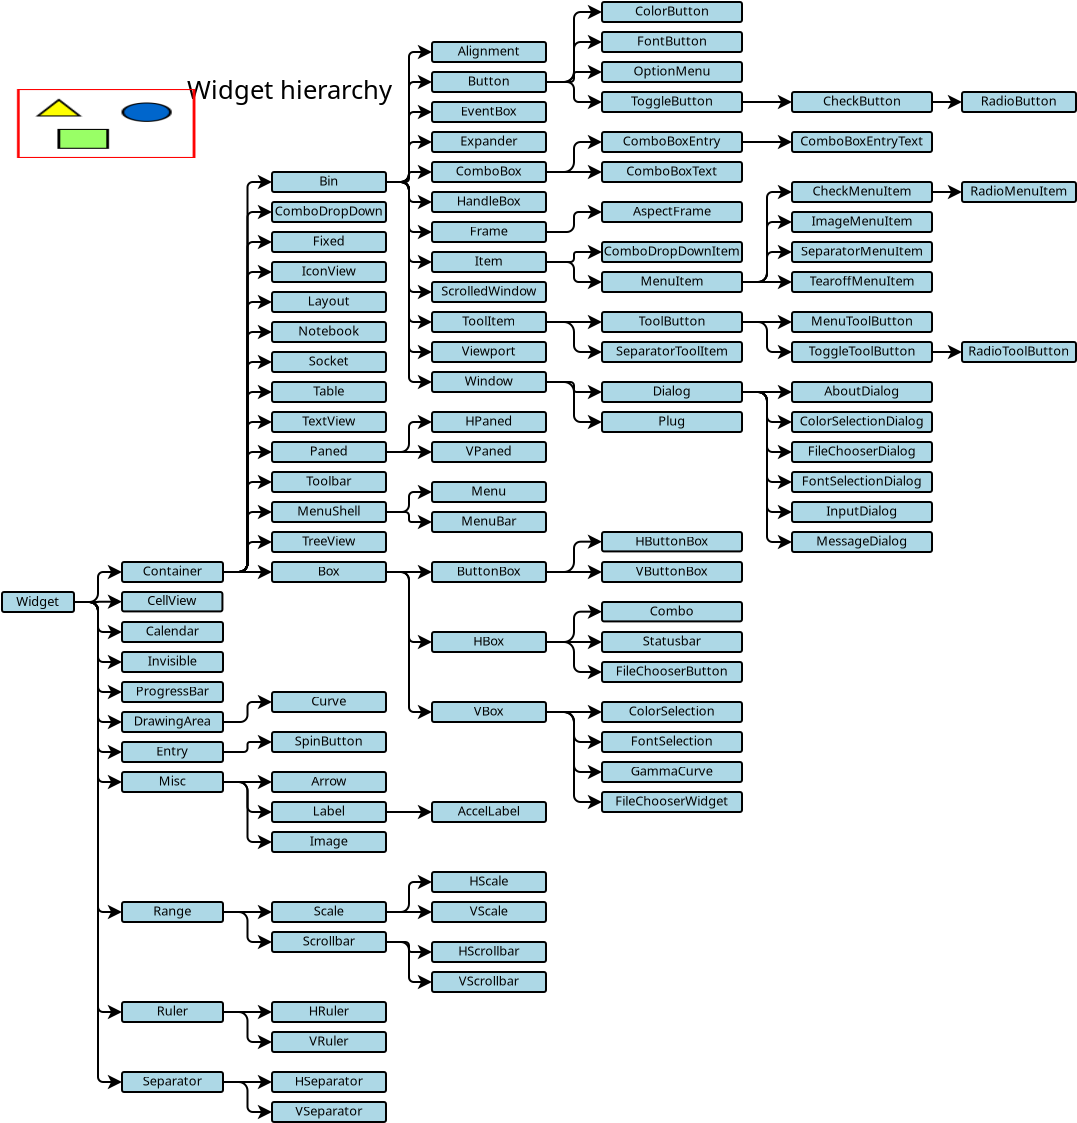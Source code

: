 <?xml version="1.0" encoding="UTF-8"?>
<dia:diagram xmlns:dia="http://www.lysator.liu.se/~alla/dia/">
  <dia:layer name="Achtergrond" visible="true">
    <dia:group>
      <dia:object type="Standard - Box" version="0" id="O0">
        <dia:attribute name="obj_pos">
          <dia:point val="1.5,22"/>
        </dia:attribute>
        <dia:attribute name="obj_bb">
          <dia:rectangle val="1.45,21.95;5.15,23.05"/>
        </dia:attribute>
        <dia:attribute name="elem_corner">
          <dia:point val="1.5,22"/>
        </dia:attribute>
        <dia:attribute name="elem_width">
          <dia:real val="3.6"/>
        </dia:attribute>
        <dia:attribute name="elem_height">
          <dia:real val="1"/>
        </dia:attribute>
        <dia:attribute name="inner_color">
          <dia:color val="#add8e6"/>
        </dia:attribute>
        <dia:attribute name="show_background">
          <dia:boolean val="true"/>
        </dia:attribute>
        <dia:attribute name="corner_radius">
          <dia:real val="0.1"/>
        </dia:attribute>
      </dia:object>
      <dia:object type="Standard - Text" version="0" id="O1">
        <dia:attribute name="obj_pos">
          <dia:point val="2.209,22.7"/>
        </dia:attribute>
        <dia:attribute name="obj_bb">
          <dia:rectangle val="2.209,22.15;4.359,23.1"/>
        </dia:attribute>
        <dia:attribute name="text">
          <dia:composite type="text">
            <dia:attribute name="string">
              <dia:string>#Widget#</dia:string>
            </dia:attribute>
            <dia:attribute name="font">
              <dia:font family="sans" style="0" name="Helvetica"/>
            </dia:attribute>
            <dia:attribute name="height">
              <dia:real val="0.8"/>
            </dia:attribute>
            <dia:attribute name="pos">
              <dia:point val="2.209,22.7"/>
            </dia:attribute>
            <dia:attribute name="color">
              <dia:color val="#000000"/>
            </dia:attribute>
            <dia:attribute name="alignment">
              <dia:enum val="0"/>
            </dia:attribute>
          </dia:composite>
        </dia:attribute>
      </dia:object>
    </dia:group>
    <dia:group>
      <dia:object type="Standard - Box" version="0" id="O2">
        <dia:attribute name="obj_pos">
          <dia:point val="7.5,23.5"/>
        </dia:attribute>
        <dia:attribute name="obj_bb">
          <dia:rectangle val="7.45,23.45;12.6,24.55"/>
        </dia:attribute>
        <dia:attribute name="elem_corner">
          <dia:point val="7.5,23.5"/>
        </dia:attribute>
        <dia:attribute name="elem_width">
          <dia:real val="5.05"/>
        </dia:attribute>
        <dia:attribute name="elem_height">
          <dia:real val="1"/>
        </dia:attribute>
        <dia:attribute name="inner_color">
          <dia:color val="#add8e6"/>
        </dia:attribute>
        <dia:attribute name="show_background">
          <dia:boolean val="true"/>
        </dia:attribute>
        <dia:attribute name="corner_radius">
          <dia:real val="0.1"/>
        </dia:attribute>
      </dia:object>
      <dia:object type="Standard - Text" version="0" id="O3">
        <dia:attribute name="obj_pos">
          <dia:point val="10.016,24.175"/>
        </dia:attribute>
        <dia:attribute name="obj_bb">
          <dia:rectangle val="8.666,23.625;11.366,24.575"/>
        </dia:attribute>
        <dia:attribute name="text">
          <dia:composite type="text">
            <dia:attribute name="string">
              <dia:string>#Calendar#</dia:string>
            </dia:attribute>
            <dia:attribute name="font">
              <dia:font family="sans" style="0" name="Helvetica"/>
            </dia:attribute>
            <dia:attribute name="height">
              <dia:real val="0.8"/>
            </dia:attribute>
            <dia:attribute name="pos">
              <dia:point val="10.016,24.175"/>
            </dia:attribute>
            <dia:attribute name="color">
              <dia:color val="#000000"/>
            </dia:attribute>
            <dia:attribute name="alignment">
              <dia:enum val="1"/>
            </dia:attribute>
          </dia:composite>
        </dia:attribute>
      </dia:object>
    </dia:group>
    <dia:group>
      <dia:object type="Standard - Box" version="0" id="O4">
        <dia:attribute name="obj_pos">
          <dia:point val="7.5,22"/>
        </dia:attribute>
        <dia:attribute name="obj_bb">
          <dia:rectangle val="7.45,21.95;12.571,23.021"/>
        </dia:attribute>
        <dia:attribute name="elem_corner">
          <dia:point val="7.5,22"/>
        </dia:attribute>
        <dia:attribute name="elem_width">
          <dia:real val="5.021"/>
        </dia:attribute>
        <dia:attribute name="elem_height">
          <dia:real val="0.971"/>
        </dia:attribute>
        <dia:attribute name="inner_color">
          <dia:color val="#add8e6"/>
        </dia:attribute>
        <dia:attribute name="show_background">
          <dia:boolean val="true"/>
        </dia:attribute>
        <dia:attribute name="corner_radius">
          <dia:real val="0.1"/>
        </dia:attribute>
      </dia:object>
      <dia:object type="Standard - Text" version="0" id="O5">
        <dia:attribute name="obj_pos">
          <dia:point val="9.986,22.646"/>
        </dia:attribute>
        <dia:attribute name="obj_bb">
          <dia:rectangle val="8.686,22.096;11.286,23.046"/>
        </dia:attribute>
        <dia:attribute name="text">
          <dia:composite type="text">
            <dia:attribute name="string">
              <dia:string>#CellView#</dia:string>
            </dia:attribute>
            <dia:attribute name="font">
              <dia:font family="sans" style="0" name="Helvetica"/>
            </dia:attribute>
            <dia:attribute name="height">
              <dia:real val="0.8"/>
            </dia:attribute>
            <dia:attribute name="pos">
              <dia:point val="9.986,22.646"/>
            </dia:attribute>
            <dia:attribute name="color">
              <dia:color val="#000000"/>
            </dia:attribute>
            <dia:attribute name="alignment">
              <dia:enum val="1"/>
            </dia:attribute>
          </dia:composite>
        </dia:attribute>
      </dia:object>
    </dia:group>
    <dia:group>
      <dia:object type="Standard - Box" version="0" id="O6">
        <dia:attribute name="obj_pos">
          <dia:point val="7.5,20.5"/>
        </dia:attribute>
        <dia:attribute name="obj_bb">
          <dia:rectangle val="7.45,20.45;12.6,21.55"/>
        </dia:attribute>
        <dia:attribute name="elem_corner">
          <dia:point val="7.5,20.5"/>
        </dia:attribute>
        <dia:attribute name="elem_width">
          <dia:real val="5.05"/>
        </dia:attribute>
        <dia:attribute name="elem_height">
          <dia:real val="1"/>
        </dia:attribute>
        <dia:attribute name="inner_color">
          <dia:color val="#add8e6"/>
        </dia:attribute>
        <dia:attribute name="show_background">
          <dia:boolean val="true"/>
        </dia:attribute>
        <dia:attribute name="corner_radius">
          <dia:real val="0.1"/>
        </dia:attribute>
      </dia:object>
      <dia:object type="Standard - Text" version="0" id="O7">
        <dia:attribute name="obj_pos">
          <dia:point val="10.016,21.175"/>
        </dia:attribute>
        <dia:attribute name="obj_bb">
          <dia:rectangle val="8.566,20.625;11.466,21.575"/>
        </dia:attribute>
        <dia:attribute name="text">
          <dia:composite type="text">
            <dia:attribute name="string">
              <dia:string>#Container#</dia:string>
            </dia:attribute>
            <dia:attribute name="font">
              <dia:font family="sans" style="0" name="Helvetica"/>
            </dia:attribute>
            <dia:attribute name="height">
              <dia:real val="0.8"/>
            </dia:attribute>
            <dia:attribute name="pos">
              <dia:point val="10.016,21.175"/>
            </dia:attribute>
            <dia:attribute name="color">
              <dia:color val="#000000"/>
            </dia:attribute>
            <dia:attribute name="alignment">
              <dia:enum val="1"/>
            </dia:attribute>
          </dia:composite>
        </dia:attribute>
      </dia:object>
    </dia:group>
    <dia:group>
      <dia:object type="Standard - Box" version="0" id="O8">
        <dia:attribute name="obj_pos">
          <dia:point val="7.5,28"/>
        </dia:attribute>
        <dia:attribute name="obj_bb">
          <dia:rectangle val="7.45,27.95;12.6,29.05"/>
        </dia:attribute>
        <dia:attribute name="elem_corner">
          <dia:point val="7.5,28"/>
        </dia:attribute>
        <dia:attribute name="elem_width">
          <dia:real val="5.05"/>
        </dia:attribute>
        <dia:attribute name="elem_height">
          <dia:real val="1"/>
        </dia:attribute>
        <dia:attribute name="inner_color">
          <dia:color val="#add8e6"/>
        </dia:attribute>
        <dia:attribute name="show_background">
          <dia:boolean val="true"/>
        </dia:attribute>
        <dia:attribute name="corner_radius">
          <dia:real val="0.1"/>
        </dia:attribute>
      </dia:object>
      <dia:object type="Standard - Text" version="0" id="O9">
        <dia:attribute name="obj_pos">
          <dia:point val="10.016,28.675"/>
        </dia:attribute>
        <dia:attribute name="obj_bb">
          <dia:rectangle val="8.091,28.125;11.941,29.075"/>
        </dia:attribute>
        <dia:attribute name="text">
          <dia:composite type="text">
            <dia:attribute name="string">
              <dia:string>#DrawingArea#</dia:string>
            </dia:attribute>
            <dia:attribute name="font">
              <dia:font family="sans" style="0" name="Helvetica"/>
            </dia:attribute>
            <dia:attribute name="height">
              <dia:real val="0.8"/>
            </dia:attribute>
            <dia:attribute name="pos">
              <dia:point val="10.016,28.675"/>
            </dia:attribute>
            <dia:attribute name="color">
              <dia:color val="#000000"/>
            </dia:attribute>
            <dia:attribute name="alignment">
              <dia:enum val="1"/>
            </dia:attribute>
          </dia:composite>
        </dia:attribute>
      </dia:object>
    </dia:group>
    <dia:group>
      <dia:object type="Standard - Box" version="0" id="O10">
        <dia:attribute name="obj_pos">
          <dia:point val="7.5,29.5"/>
        </dia:attribute>
        <dia:attribute name="obj_bb">
          <dia:rectangle val="7.45,29.45;12.6,30.55"/>
        </dia:attribute>
        <dia:attribute name="elem_corner">
          <dia:point val="7.5,29.5"/>
        </dia:attribute>
        <dia:attribute name="elem_width">
          <dia:real val="5.05"/>
        </dia:attribute>
        <dia:attribute name="elem_height">
          <dia:real val="1"/>
        </dia:attribute>
        <dia:attribute name="inner_color">
          <dia:color val="#add8e6"/>
        </dia:attribute>
        <dia:attribute name="show_background">
          <dia:boolean val="true"/>
        </dia:attribute>
        <dia:attribute name="corner_radius">
          <dia:real val="0.1"/>
        </dia:attribute>
      </dia:object>
      <dia:object type="Standard - Text" version="0" id="O11">
        <dia:attribute name="obj_pos">
          <dia:point val="10.016,30.175"/>
        </dia:attribute>
        <dia:attribute name="obj_bb">
          <dia:rectangle val="9.266,29.625;10.766,30.575"/>
        </dia:attribute>
        <dia:attribute name="text">
          <dia:composite type="text">
            <dia:attribute name="string">
              <dia:string>#Entry#</dia:string>
            </dia:attribute>
            <dia:attribute name="font">
              <dia:font family="sans" style="0" name="Helvetica"/>
            </dia:attribute>
            <dia:attribute name="height">
              <dia:real val="0.8"/>
            </dia:attribute>
            <dia:attribute name="pos">
              <dia:point val="10.016,30.175"/>
            </dia:attribute>
            <dia:attribute name="color">
              <dia:color val="#000000"/>
            </dia:attribute>
            <dia:attribute name="alignment">
              <dia:enum val="1"/>
            </dia:attribute>
          </dia:composite>
        </dia:attribute>
      </dia:object>
    </dia:group>
    <dia:group>
      <dia:object type="Standard - Box" version="0" id="O12">
        <dia:attribute name="obj_pos">
          <dia:point val="7.5,25"/>
        </dia:attribute>
        <dia:attribute name="obj_bb">
          <dia:rectangle val="7.45,24.95;12.6,26.05"/>
        </dia:attribute>
        <dia:attribute name="elem_corner">
          <dia:point val="7.5,25"/>
        </dia:attribute>
        <dia:attribute name="elem_width">
          <dia:real val="5.05"/>
        </dia:attribute>
        <dia:attribute name="elem_height">
          <dia:real val="1"/>
        </dia:attribute>
        <dia:attribute name="inner_color">
          <dia:color val="#add8e6"/>
        </dia:attribute>
        <dia:attribute name="show_background">
          <dia:boolean val="true"/>
        </dia:attribute>
        <dia:attribute name="corner_radius">
          <dia:real val="0.1"/>
        </dia:attribute>
      </dia:object>
      <dia:object type="Standard - Text" version="0" id="O13">
        <dia:attribute name="obj_pos">
          <dia:point val="10.016,25.675"/>
        </dia:attribute>
        <dia:attribute name="obj_bb">
          <dia:rectangle val="8.791,25.125;11.241,26.075"/>
        </dia:attribute>
        <dia:attribute name="text">
          <dia:composite type="text">
            <dia:attribute name="string">
              <dia:string>#Invisible#</dia:string>
            </dia:attribute>
            <dia:attribute name="font">
              <dia:font family="sans" style="0" name="Helvetica"/>
            </dia:attribute>
            <dia:attribute name="height">
              <dia:real val="0.8"/>
            </dia:attribute>
            <dia:attribute name="pos">
              <dia:point val="10.016,25.675"/>
            </dia:attribute>
            <dia:attribute name="color">
              <dia:color val="#000000"/>
            </dia:attribute>
            <dia:attribute name="alignment">
              <dia:enum val="1"/>
            </dia:attribute>
          </dia:composite>
        </dia:attribute>
      </dia:object>
    </dia:group>
    <dia:group>
      <dia:object type="Standard - Box" version="0" id="O14">
        <dia:attribute name="obj_pos">
          <dia:point val="7.5,31"/>
        </dia:attribute>
        <dia:attribute name="obj_bb">
          <dia:rectangle val="7.45,30.95;12.6,32.05"/>
        </dia:attribute>
        <dia:attribute name="elem_corner">
          <dia:point val="7.5,31"/>
        </dia:attribute>
        <dia:attribute name="elem_width">
          <dia:real val="5.05"/>
        </dia:attribute>
        <dia:attribute name="elem_height">
          <dia:real val="1"/>
        </dia:attribute>
        <dia:attribute name="inner_color">
          <dia:color val="#add8e6"/>
        </dia:attribute>
        <dia:attribute name="show_background">
          <dia:boolean val="true"/>
        </dia:attribute>
        <dia:attribute name="corner_radius">
          <dia:real val="0.1"/>
        </dia:attribute>
      </dia:object>
      <dia:object type="Standard - Text" version="0" id="O15">
        <dia:attribute name="obj_pos">
          <dia:point val="10.016,31.675"/>
        </dia:attribute>
        <dia:attribute name="obj_bb">
          <dia:rectangle val="9.341,31.125;10.691,32.075"/>
        </dia:attribute>
        <dia:attribute name="text">
          <dia:composite type="text">
            <dia:attribute name="string">
              <dia:string>#Misc#</dia:string>
            </dia:attribute>
            <dia:attribute name="font">
              <dia:font family="sans" style="0" name="Helvetica"/>
            </dia:attribute>
            <dia:attribute name="height">
              <dia:real val="0.8"/>
            </dia:attribute>
            <dia:attribute name="pos">
              <dia:point val="10.016,31.675"/>
            </dia:attribute>
            <dia:attribute name="color">
              <dia:color val="#000000"/>
            </dia:attribute>
            <dia:attribute name="alignment">
              <dia:enum val="1"/>
            </dia:attribute>
          </dia:composite>
        </dia:attribute>
      </dia:object>
    </dia:group>
    <dia:group>
      <dia:object type="Standard - Box" version="0" id="O16">
        <dia:attribute name="obj_pos">
          <dia:point val="7.5,26.5"/>
        </dia:attribute>
        <dia:attribute name="obj_bb">
          <dia:rectangle val="7.45,26.45;12.6,27.55"/>
        </dia:attribute>
        <dia:attribute name="elem_corner">
          <dia:point val="7.5,26.5"/>
        </dia:attribute>
        <dia:attribute name="elem_width">
          <dia:real val="5.05"/>
        </dia:attribute>
        <dia:attribute name="elem_height">
          <dia:real val="1"/>
        </dia:attribute>
        <dia:attribute name="inner_color">
          <dia:color val="#add8e6"/>
        </dia:attribute>
        <dia:attribute name="show_background">
          <dia:boolean val="true"/>
        </dia:attribute>
        <dia:attribute name="corner_radius">
          <dia:real val="0.1"/>
        </dia:attribute>
      </dia:object>
      <dia:object type="Standard - Text" version="0" id="O17">
        <dia:attribute name="obj_pos">
          <dia:point val="10.016,27.175"/>
        </dia:attribute>
        <dia:attribute name="obj_bb">
          <dia:rectangle val="8.166,26.625;11.866,27.575"/>
        </dia:attribute>
        <dia:attribute name="text">
          <dia:composite type="text">
            <dia:attribute name="string">
              <dia:string>#ProgressBar#</dia:string>
            </dia:attribute>
            <dia:attribute name="font">
              <dia:font family="sans" style="0" name="Helvetica"/>
            </dia:attribute>
            <dia:attribute name="height">
              <dia:real val="0.8"/>
            </dia:attribute>
            <dia:attribute name="pos">
              <dia:point val="10.016,27.175"/>
            </dia:attribute>
            <dia:attribute name="color">
              <dia:color val="#000000"/>
            </dia:attribute>
            <dia:attribute name="alignment">
              <dia:enum val="1"/>
            </dia:attribute>
          </dia:composite>
        </dia:attribute>
      </dia:object>
    </dia:group>
    <dia:group>
      <dia:object type="Standard - Box" version="0" id="O18">
        <dia:attribute name="obj_pos">
          <dia:point val="7.5,42.5"/>
        </dia:attribute>
        <dia:attribute name="obj_bb">
          <dia:rectangle val="7.45,42.45;12.6,43.55"/>
        </dia:attribute>
        <dia:attribute name="elem_corner">
          <dia:point val="7.5,42.5"/>
        </dia:attribute>
        <dia:attribute name="elem_width">
          <dia:real val="5.05"/>
        </dia:attribute>
        <dia:attribute name="elem_height">
          <dia:real val="1"/>
        </dia:attribute>
        <dia:attribute name="inner_color">
          <dia:color val="#add8e6"/>
        </dia:attribute>
        <dia:attribute name="show_background">
          <dia:boolean val="true"/>
        </dia:attribute>
        <dia:attribute name="corner_radius">
          <dia:real val="0.1"/>
        </dia:attribute>
      </dia:object>
      <dia:object type="Standard - Text" version="0" id="O19">
        <dia:attribute name="obj_pos">
          <dia:point val="10.016,43.175"/>
        </dia:attribute>
        <dia:attribute name="obj_bb">
          <dia:rectangle val="9.291,42.625;10.741,43.575"/>
        </dia:attribute>
        <dia:attribute name="text">
          <dia:composite type="text">
            <dia:attribute name="string">
              <dia:string>#Ruler#</dia:string>
            </dia:attribute>
            <dia:attribute name="font">
              <dia:font family="sans" style="0" name="Helvetica"/>
            </dia:attribute>
            <dia:attribute name="height">
              <dia:real val="0.8"/>
            </dia:attribute>
            <dia:attribute name="pos">
              <dia:point val="10.016,43.175"/>
            </dia:attribute>
            <dia:attribute name="color">
              <dia:color val="#000000"/>
            </dia:attribute>
            <dia:attribute name="alignment">
              <dia:enum val="1"/>
            </dia:attribute>
          </dia:composite>
        </dia:attribute>
      </dia:object>
    </dia:group>
    <dia:group>
      <dia:object type="Standard - Box" version="0" id="O20">
        <dia:attribute name="obj_pos">
          <dia:point val="7.5,37.5"/>
        </dia:attribute>
        <dia:attribute name="obj_bb">
          <dia:rectangle val="7.45,37.45;12.6,38.55"/>
        </dia:attribute>
        <dia:attribute name="elem_corner">
          <dia:point val="7.5,37.5"/>
        </dia:attribute>
        <dia:attribute name="elem_width">
          <dia:real val="5.05"/>
        </dia:attribute>
        <dia:attribute name="elem_height">
          <dia:real val="1"/>
        </dia:attribute>
        <dia:attribute name="inner_color">
          <dia:color val="#add8e6"/>
        </dia:attribute>
        <dia:attribute name="show_background">
          <dia:boolean val="true"/>
        </dia:attribute>
        <dia:attribute name="corner_radius">
          <dia:real val="0.1"/>
        </dia:attribute>
      </dia:object>
      <dia:object type="Standard - Text" version="0" id="O21">
        <dia:attribute name="obj_pos">
          <dia:point val="10.016,38.175"/>
        </dia:attribute>
        <dia:attribute name="obj_bb">
          <dia:rectangle val="9.091,37.625;10.941,38.575"/>
        </dia:attribute>
        <dia:attribute name="text">
          <dia:composite type="text">
            <dia:attribute name="string">
              <dia:string>#Range#</dia:string>
            </dia:attribute>
            <dia:attribute name="font">
              <dia:font family="sans" style="0" name="Helvetica"/>
            </dia:attribute>
            <dia:attribute name="height">
              <dia:real val="0.8"/>
            </dia:attribute>
            <dia:attribute name="pos">
              <dia:point val="10.016,38.175"/>
            </dia:attribute>
            <dia:attribute name="color">
              <dia:color val="#000000"/>
            </dia:attribute>
            <dia:attribute name="alignment">
              <dia:enum val="1"/>
            </dia:attribute>
          </dia:composite>
        </dia:attribute>
      </dia:object>
    </dia:group>
    <dia:group>
      <dia:object type="Standard - Box" version="0" id="O22">
        <dia:attribute name="obj_pos">
          <dia:point val="7.5,46"/>
        </dia:attribute>
        <dia:attribute name="obj_bb">
          <dia:rectangle val="7.45,45.95;12.6,47.05"/>
        </dia:attribute>
        <dia:attribute name="elem_corner">
          <dia:point val="7.5,46"/>
        </dia:attribute>
        <dia:attribute name="elem_width">
          <dia:real val="5.05"/>
        </dia:attribute>
        <dia:attribute name="elem_height">
          <dia:real val="1"/>
        </dia:attribute>
        <dia:attribute name="inner_color">
          <dia:color val="#add8e6"/>
        </dia:attribute>
        <dia:attribute name="show_background">
          <dia:boolean val="true"/>
        </dia:attribute>
        <dia:attribute name="corner_radius">
          <dia:real val="0.1"/>
        </dia:attribute>
      </dia:object>
      <dia:object type="Standard - Text" version="0" id="O23">
        <dia:attribute name="obj_pos">
          <dia:point val="10.016,46.675"/>
        </dia:attribute>
        <dia:attribute name="obj_bb">
          <dia:rectangle val="8.516,46.125;11.516,47.075"/>
        </dia:attribute>
        <dia:attribute name="text">
          <dia:composite type="text">
            <dia:attribute name="string">
              <dia:string>#Separator#</dia:string>
            </dia:attribute>
            <dia:attribute name="font">
              <dia:font family="sans" style="0" name="Helvetica"/>
            </dia:attribute>
            <dia:attribute name="height">
              <dia:real val="0.8"/>
            </dia:attribute>
            <dia:attribute name="pos">
              <dia:point val="10.016,46.675"/>
            </dia:attribute>
            <dia:attribute name="color">
              <dia:color val="#000000"/>
            </dia:attribute>
            <dia:attribute name="alignment">
              <dia:enum val="1"/>
            </dia:attribute>
          </dia:composite>
        </dia:attribute>
      </dia:object>
    </dia:group>
    <dia:object type="Standard - ZigZagLine" version="0" id="O24">
      <dia:attribute name="obj_pos">
        <dia:point val="5.1,22.5"/>
      </dia:attribute>
      <dia:attribute name="obj_bb">
        <dia:rectangle val="5.05,22.45;7.55,24.5"/>
      </dia:attribute>
      <dia:attribute name="orth_points">
        <dia:point val="5.1,22.5"/>
        <dia:point val="6.3,22.5"/>
        <dia:point val="6.3,24"/>
        <dia:point val="7.5,24"/>
      </dia:attribute>
      <dia:attribute name="orth_orient">
        <dia:enum val="0"/>
        <dia:enum val="1"/>
        <dia:enum val="0"/>
      </dia:attribute>
      <dia:attribute name="end_arrow">
        <dia:enum val="22"/>
      </dia:attribute>
      <dia:attribute name="end_arrow_length">
        <dia:real val="0.5"/>
      </dia:attribute>
      <dia:attribute name="end_arrow_width">
        <dia:real val="0.5"/>
      </dia:attribute>
      <dia:attribute name="corner_radius">
        <dia:real val="2"/>
      </dia:attribute>
      <dia:connections>
        <dia:connection handle="0" to="O0" connection="4"/>
        <dia:connection handle="1" to="O2" connection="3"/>
      </dia:connections>
    </dia:object>
    <dia:object type="Standard - ZigZagLine" version="0" id="O25">
      <dia:attribute name="obj_pos">
        <dia:point val="5.1,22.5"/>
      </dia:attribute>
      <dia:attribute name="obj_bb">
        <dia:rectangle val="5.05,21.985;7.55,22.985"/>
      </dia:attribute>
      <dia:attribute name="orth_points">
        <dia:point val="5.1,22.5"/>
        <dia:point val="6.3,22.5"/>
        <dia:point val="6.3,22.485"/>
        <dia:point val="7.5,22.485"/>
      </dia:attribute>
      <dia:attribute name="orth_orient">
        <dia:enum val="0"/>
        <dia:enum val="1"/>
        <dia:enum val="0"/>
      </dia:attribute>
      <dia:attribute name="end_arrow">
        <dia:enum val="22"/>
      </dia:attribute>
      <dia:attribute name="end_arrow_length">
        <dia:real val="0.5"/>
      </dia:attribute>
      <dia:attribute name="end_arrow_width">
        <dia:real val="0.5"/>
      </dia:attribute>
      <dia:attribute name="corner_radius">
        <dia:real val="2"/>
      </dia:attribute>
      <dia:connections>
        <dia:connection handle="0" to="O0" connection="4"/>
        <dia:connection handle="1" to="O4" connection="3"/>
      </dia:connections>
    </dia:object>
    <dia:object type="Standard - ZigZagLine" version="0" id="O26">
      <dia:attribute name="obj_pos">
        <dia:point val="5.1,22.5"/>
      </dia:attribute>
      <dia:attribute name="obj_bb">
        <dia:rectangle val="5.05,20.5;7.55,22.55"/>
      </dia:attribute>
      <dia:attribute name="orth_points">
        <dia:point val="5.1,22.5"/>
        <dia:point val="6.3,22.5"/>
        <dia:point val="6.3,21"/>
        <dia:point val="7.5,21"/>
      </dia:attribute>
      <dia:attribute name="orth_orient">
        <dia:enum val="0"/>
        <dia:enum val="1"/>
        <dia:enum val="0"/>
      </dia:attribute>
      <dia:attribute name="end_arrow">
        <dia:enum val="22"/>
      </dia:attribute>
      <dia:attribute name="end_arrow_length">
        <dia:real val="0.5"/>
      </dia:attribute>
      <dia:attribute name="end_arrow_width">
        <dia:real val="0.5"/>
      </dia:attribute>
      <dia:attribute name="corner_radius">
        <dia:real val="2"/>
      </dia:attribute>
      <dia:connections>
        <dia:connection handle="0" to="O0" connection="4"/>
        <dia:connection handle="1" to="O6" connection="3"/>
      </dia:connections>
    </dia:object>
    <dia:object type="Standard - ZigZagLine" version="0" id="O27">
      <dia:attribute name="obj_pos">
        <dia:point val="5.1,22.5"/>
      </dia:attribute>
      <dia:attribute name="obj_bb">
        <dia:rectangle val="5.05,22.45;7.55,29"/>
      </dia:attribute>
      <dia:attribute name="orth_points">
        <dia:point val="5.1,22.5"/>
        <dia:point val="6.3,22.5"/>
        <dia:point val="6.3,28.5"/>
        <dia:point val="7.5,28.5"/>
      </dia:attribute>
      <dia:attribute name="orth_orient">
        <dia:enum val="0"/>
        <dia:enum val="1"/>
        <dia:enum val="0"/>
      </dia:attribute>
      <dia:attribute name="end_arrow">
        <dia:enum val="22"/>
      </dia:attribute>
      <dia:attribute name="end_arrow_length">
        <dia:real val="0.5"/>
      </dia:attribute>
      <dia:attribute name="end_arrow_width">
        <dia:real val="0.5"/>
      </dia:attribute>
      <dia:attribute name="corner_radius">
        <dia:real val="2"/>
      </dia:attribute>
      <dia:connections>
        <dia:connection handle="0" to="O0" connection="4"/>
        <dia:connection handle="1" to="O8" connection="3"/>
      </dia:connections>
    </dia:object>
    <dia:object type="Standard - ZigZagLine" version="0" id="O28">
      <dia:attribute name="obj_pos">
        <dia:point val="5.1,22.5"/>
      </dia:attribute>
      <dia:attribute name="obj_bb">
        <dia:rectangle val="5.05,22.45;7.55,30.5"/>
      </dia:attribute>
      <dia:attribute name="orth_points">
        <dia:point val="5.1,22.5"/>
        <dia:point val="6.3,22.5"/>
        <dia:point val="6.3,30"/>
        <dia:point val="7.5,30"/>
      </dia:attribute>
      <dia:attribute name="orth_orient">
        <dia:enum val="0"/>
        <dia:enum val="1"/>
        <dia:enum val="0"/>
      </dia:attribute>
      <dia:attribute name="end_arrow">
        <dia:enum val="22"/>
      </dia:attribute>
      <dia:attribute name="end_arrow_length">
        <dia:real val="0.5"/>
      </dia:attribute>
      <dia:attribute name="end_arrow_width">
        <dia:real val="0.5"/>
      </dia:attribute>
      <dia:attribute name="corner_radius">
        <dia:real val="2"/>
      </dia:attribute>
      <dia:connections>
        <dia:connection handle="0" to="O0" connection="4"/>
        <dia:connection handle="1" to="O10" connection="3"/>
      </dia:connections>
    </dia:object>
    <dia:object type="Standard - ZigZagLine" version="0" id="O29">
      <dia:attribute name="obj_pos">
        <dia:point val="5.1,22.5"/>
      </dia:attribute>
      <dia:attribute name="obj_bb">
        <dia:rectangle val="5.05,22.45;7.55,26"/>
      </dia:attribute>
      <dia:attribute name="orth_points">
        <dia:point val="5.1,22.5"/>
        <dia:point val="6.3,22.5"/>
        <dia:point val="6.3,25.5"/>
        <dia:point val="7.5,25.5"/>
      </dia:attribute>
      <dia:attribute name="orth_orient">
        <dia:enum val="0"/>
        <dia:enum val="1"/>
        <dia:enum val="0"/>
      </dia:attribute>
      <dia:attribute name="end_arrow">
        <dia:enum val="22"/>
      </dia:attribute>
      <dia:attribute name="end_arrow_length">
        <dia:real val="0.5"/>
      </dia:attribute>
      <dia:attribute name="end_arrow_width">
        <dia:real val="0.5"/>
      </dia:attribute>
      <dia:attribute name="corner_radius">
        <dia:real val="2"/>
      </dia:attribute>
      <dia:connections>
        <dia:connection handle="0" to="O0" connection="4"/>
        <dia:connection handle="1" to="O12" connection="3"/>
      </dia:connections>
    </dia:object>
    <dia:object type="Standard - ZigZagLine" version="0" id="O30">
      <dia:attribute name="obj_pos">
        <dia:point val="5.1,22.5"/>
      </dia:attribute>
      <dia:attribute name="obj_bb">
        <dia:rectangle val="5.05,22.45;7.55,32"/>
      </dia:attribute>
      <dia:attribute name="orth_points">
        <dia:point val="5.1,22.5"/>
        <dia:point val="6.3,22.5"/>
        <dia:point val="6.3,31.5"/>
        <dia:point val="7.5,31.5"/>
      </dia:attribute>
      <dia:attribute name="orth_orient">
        <dia:enum val="0"/>
        <dia:enum val="1"/>
        <dia:enum val="0"/>
      </dia:attribute>
      <dia:attribute name="end_arrow">
        <dia:enum val="22"/>
      </dia:attribute>
      <dia:attribute name="end_arrow_length">
        <dia:real val="0.5"/>
      </dia:attribute>
      <dia:attribute name="end_arrow_width">
        <dia:real val="0.5"/>
      </dia:attribute>
      <dia:attribute name="corner_radius">
        <dia:real val="2"/>
      </dia:attribute>
      <dia:connections>
        <dia:connection handle="0" to="O0" connection="4"/>
        <dia:connection handle="1" to="O14" connection="3"/>
      </dia:connections>
    </dia:object>
    <dia:object type="Standard - ZigZagLine" version="0" id="O31">
      <dia:attribute name="obj_pos">
        <dia:point val="5.1,22.5"/>
      </dia:attribute>
      <dia:attribute name="obj_bb">
        <dia:rectangle val="5.05,22.45;7.55,27.5"/>
      </dia:attribute>
      <dia:attribute name="orth_points">
        <dia:point val="5.1,22.5"/>
        <dia:point val="6.3,22.5"/>
        <dia:point val="6.3,27"/>
        <dia:point val="7.5,27"/>
      </dia:attribute>
      <dia:attribute name="orth_orient">
        <dia:enum val="0"/>
        <dia:enum val="1"/>
        <dia:enum val="0"/>
      </dia:attribute>
      <dia:attribute name="end_arrow">
        <dia:enum val="22"/>
      </dia:attribute>
      <dia:attribute name="end_arrow_length">
        <dia:real val="0.5"/>
      </dia:attribute>
      <dia:attribute name="end_arrow_width">
        <dia:real val="0.5"/>
      </dia:attribute>
      <dia:attribute name="corner_radius">
        <dia:real val="2"/>
      </dia:attribute>
      <dia:connections>
        <dia:connection handle="0" to="O0" connection="4"/>
        <dia:connection handle="1" to="O16" connection="3"/>
      </dia:connections>
    </dia:object>
    <dia:object type="Standard - ZigZagLine" version="0" id="O32">
      <dia:attribute name="obj_pos">
        <dia:point val="5.1,22.5"/>
      </dia:attribute>
      <dia:attribute name="obj_bb">
        <dia:rectangle val="5.05,22.45;7.55,38.5"/>
      </dia:attribute>
      <dia:attribute name="orth_points">
        <dia:point val="5.1,22.5"/>
        <dia:point val="6.3,22.5"/>
        <dia:point val="6.3,38"/>
        <dia:point val="7.5,38"/>
      </dia:attribute>
      <dia:attribute name="orth_orient">
        <dia:enum val="0"/>
        <dia:enum val="1"/>
        <dia:enum val="0"/>
      </dia:attribute>
      <dia:attribute name="end_arrow">
        <dia:enum val="22"/>
      </dia:attribute>
      <dia:attribute name="end_arrow_length">
        <dia:real val="0.5"/>
      </dia:attribute>
      <dia:attribute name="end_arrow_width">
        <dia:real val="0.5"/>
      </dia:attribute>
      <dia:attribute name="corner_radius">
        <dia:real val="2"/>
      </dia:attribute>
      <dia:connections>
        <dia:connection handle="0" to="O0" connection="4"/>
        <dia:connection handle="1" to="O20" connection="3"/>
      </dia:connections>
    </dia:object>
    <dia:object type="Standard - ZigZagLine" version="0" id="O33">
      <dia:attribute name="obj_pos">
        <dia:point val="5.1,22.5"/>
      </dia:attribute>
      <dia:attribute name="obj_bb">
        <dia:rectangle val="5.05,22.45;7.55,43.5"/>
      </dia:attribute>
      <dia:attribute name="orth_points">
        <dia:point val="5.1,22.5"/>
        <dia:point val="6.3,22.5"/>
        <dia:point val="6.3,43"/>
        <dia:point val="7.5,43"/>
      </dia:attribute>
      <dia:attribute name="orth_orient">
        <dia:enum val="0"/>
        <dia:enum val="1"/>
        <dia:enum val="0"/>
      </dia:attribute>
      <dia:attribute name="end_arrow">
        <dia:enum val="22"/>
      </dia:attribute>
      <dia:attribute name="end_arrow_length">
        <dia:real val="0.5"/>
      </dia:attribute>
      <dia:attribute name="end_arrow_width">
        <dia:real val="0.5"/>
      </dia:attribute>
      <dia:attribute name="corner_radius">
        <dia:real val="2"/>
      </dia:attribute>
      <dia:connections>
        <dia:connection handle="0" to="O0" connection="4"/>
        <dia:connection handle="1" to="O18" connection="3"/>
      </dia:connections>
    </dia:object>
    <dia:object type="Standard - ZigZagLine" version="0" id="O34">
      <dia:attribute name="obj_pos">
        <dia:point val="5.1,22.5"/>
      </dia:attribute>
      <dia:attribute name="obj_bb">
        <dia:rectangle val="5.05,22.45;7.55,47"/>
      </dia:attribute>
      <dia:attribute name="orth_points">
        <dia:point val="5.1,22.5"/>
        <dia:point val="6.3,22.5"/>
        <dia:point val="6.3,46.5"/>
        <dia:point val="7.5,46.5"/>
      </dia:attribute>
      <dia:attribute name="orth_orient">
        <dia:enum val="0"/>
        <dia:enum val="1"/>
        <dia:enum val="0"/>
      </dia:attribute>
      <dia:attribute name="end_arrow">
        <dia:enum val="22"/>
      </dia:attribute>
      <dia:attribute name="end_arrow_length">
        <dia:real val="0.5"/>
      </dia:attribute>
      <dia:attribute name="end_arrow_width">
        <dia:real val="0.5"/>
      </dia:attribute>
      <dia:attribute name="corner_radius">
        <dia:real val="2"/>
      </dia:attribute>
      <dia:connections>
        <dia:connection handle="0" to="O0" connection="4"/>
        <dia:connection handle="1" to="O22" connection="3"/>
      </dia:connections>
    </dia:object>
    <dia:group>
      <dia:object type="Standard - Box" version="0" id="O35">
        <dia:attribute name="obj_pos">
          <dia:point val="15,1"/>
        </dia:attribute>
        <dia:attribute name="obj_bb">
          <dia:rectangle val="14.95,0.95;20.75,2.05"/>
        </dia:attribute>
        <dia:attribute name="elem_corner">
          <dia:point val="15,1"/>
        </dia:attribute>
        <dia:attribute name="elem_width">
          <dia:real val="5.7"/>
        </dia:attribute>
        <dia:attribute name="elem_height">
          <dia:real val="1"/>
        </dia:attribute>
        <dia:attribute name="inner_color">
          <dia:color val="#add8e6"/>
        </dia:attribute>
        <dia:attribute name="show_background">
          <dia:boolean val="true"/>
        </dia:attribute>
        <dia:attribute name="corner_radius">
          <dia:real val="0.1"/>
        </dia:attribute>
      </dia:object>
      <dia:object type="Standard - Text" version="0" id="O36">
        <dia:attribute name="obj_pos">
          <dia:point val="17.841,1.675"/>
        </dia:attribute>
        <dia:attribute name="obj_bb">
          <dia:rectangle val="17.391,1.125;18.291,2.075"/>
        </dia:attribute>
        <dia:attribute name="text">
          <dia:composite type="text">
            <dia:attribute name="string">
              <dia:string>#Bin#</dia:string>
            </dia:attribute>
            <dia:attribute name="font">
              <dia:font family="sans" style="0" name="Helvetica"/>
            </dia:attribute>
            <dia:attribute name="height">
              <dia:real val="0.8"/>
            </dia:attribute>
            <dia:attribute name="pos">
              <dia:point val="17.841,1.675"/>
            </dia:attribute>
            <dia:attribute name="color">
              <dia:color val="#000000"/>
            </dia:attribute>
            <dia:attribute name="alignment">
              <dia:enum val="1"/>
            </dia:attribute>
          </dia:composite>
        </dia:attribute>
      </dia:object>
    </dia:group>
    <dia:group>
      <dia:object type="Standard - Box" version="0" id="O37">
        <dia:attribute name="obj_pos">
          <dia:point val="15,20.5"/>
        </dia:attribute>
        <dia:attribute name="obj_bb">
          <dia:rectangle val="14.95,20.45;20.75,21.55"/>
        </dia:attribute>
        <dia:attribute name="elem_corner">
          <dia:point val="15,20.5"/>
        </dia:attribute>
        <dia:attribute name="elem_width">
          <dia:real val="5.7"/>
        </dia:attribute>
        <dia:attribute name="elem_height">
          <dia:real val="1"/>
        </dia:attribute>
        <dia:attribute name="inner_color">
          <dia:color val="#add8e6"/>
        </dia:attribute>
        <dia:attribute name="show_background">
          <dia:boolean val="true"/>
        </dia:attribute>
        <dia:attribute name="corner_radius">
          <dia:real val="0.1"/>
        </dia:attribute>
      </dia:object>
      <dia:object type="Standard - Text" version="0" id="O38">
        <dia:attribute name="obj_pos">
          <dia:point val="17.841,21.175"/>
        </dia:attribute>
        <dia:attribute name="obj_bb">
          <dia:rectangle val="17.266,20.625;18.416,21.575"/>
        </dia:attribute>
        <dia:attribute name="text">
          <dia:composite type="text">
            <dia:attribute name="string">
              <dia:string>#Box#</dia:string>
            </dia:attribute>
            <dia:attribute name="font">
              <dia:font family="sans" style="0" name="Helvetica"/>
            </dia:attribute>
            <dia:attribute name="height">
              <dia:real val="0.8"/>
            </dia:attribute>
            <dia:attribute name="pos">
              <dia:point val="17.841,21.175"/>
            </dia:attribute>
            <dia:attribute name="color">
              <dia:color val="#000000"/>
            </dia:attribute>
            <dia:attribute name="alignment">
              <dia:enum val="1"/>
            </dia:attribute>
          </dia:composite>
        </dia:attribute>
      </dia:object>
    </dia:group>
    <dia:group>
      <dia:object type="Standard - Box" version="0" id="O39">
        <dia:attribute name="obj_pos">
          <dia:point val="15,2.5"/>
        </dia:attribute>
        <dia:attribute name="obj_bb">
          <dia:rectangle val="14.95,2.45;20.75,3.55"/>
        </dia:attribute>
        <dia:attribute name="elem_corner">
          <dia:point val="15,2.5"/>
        </dia:attribute>
        <dia:attribute name="elem_width">
          <dia:real val="5.7"/>
        </dia:attribute>
        <dia:attribute name="elem_height">
          <dia:real val="1"/>
        </dia:attribute>
        <dia:attribute name="inner_color">
          <dia:color val="#add8e6"/>
        </dia:attribute>
        <dia:attribute name="show_background">
          <dia:boolean val="true"/>
        </dia:attribute>
        <dia:attribute name="corner_radius">
          <dia:real val="0.1"/>
        </dia:attribute>
      </dia:object>
      <dia:object type="Standard - Text" version="0" id="O40">
        <dia:attribute name="obj_pos">
          <dia:point val="17.841,3.175"/>
        </dia:attribute>
        <dia:attribute name="obj_bb">
          <dia:rectangle val="15.141,2.625;20.541,3.575"/>
        </dia:attribute>
        <dia:attribute name="text">
          <dia:composite type="text">
            <dia:attribute name="string">
              <dia:string>#ComboDropDown#</dia:string>
            </dia:attribute>
            <dia:attribute name="font">
              <dia:font family="sans" style="0" name="Helvetica"/>
            </dia:attribute>
            <dia:attribute name="height">
              <dia:real val="0.8"/>
            </dia:attribute>
            <dia:attribute name="pos">
              <dia:point val="17.841,3.175"/>
            </dia:attribute>
            <dia:attribute name="color">
              <dia:color val="#000000"/>
            </dia:attribute>
            <dia:attribute name="alignment">
              <dia:enum val="1"/>
            </dia:attribute>
          </dia:composite>
        </dia:attribute>
      </dia:object>
    </dia:group>
    <dia:group>
      <dia:object type="Standard - Box" version="0" id="O41">
        <dia:attribute name="obj_pos">
          <dia:point val="15,4"/>
        </dia:attribute>
        <dia:attribute name="obj_bb">
          <dia:rectangle val="14.95,3.95;20.75,5.05"/>
        </dia:attribute>
        <dia:attribute name="elem_corner">
          <dia:point val="15,4"/>
        </dia:attribute>
        <dia:attribute name="elem_width">
          <dia:real val="5.7"/>
        </dia:attribute>
        <dia:attribute name="elem_height">
          <dia:real val="1"/>
        </dia:attribute>
        <dia:attribute name="inner_color">
          <dia:color val="#add8e6"/>
        </dia:attribute>
        <dia:attribute name="show_background">
          <dia:boolean val="true"/>
        </dia:attribute>
        <dia:attribute name="corner_radius">
          <dia:real val="0.1"/>
        </dia:attribute>
      </dia:object>
      <dia:object type="Standard - Text" version="0" id="O42">
        <dia:attribute name="obj_pos">
          <dia:point val="17.841,4.675"/>
        </dia:attribute>
        <dia:attribute name="obj_bb">
          <dia:rectangle val="17.066,4.125;18.616,5.075"/>
        </dia:attribute>
        <dia:attribute name="text">
          <dia:composite type="text">
            <dia:attribute name="string">
              <dia:string>#Fixed#</dia:string>
            </dia:attribute>
            <dia:attribute name="font">
              <dia:font family="sans" style="0" name="Helvetica"/>
            </dia:attribute>
            <dia:attribute name="height">
              <dia:real val="0.8"/>
            </dia:attribute>
            <dia:attribute name="pos">
              <dia:point val="17.841,4.675"/>
            </dia:attribute>
            <dia:attribute name="color">
              <dia:color val="#000000"/>
            </dia:attribute>
            <dia:attribute name="alignment">
              <dia:enum val="1"/>
            </dia:attribute>
          </dia:composite>
        </dia:attribute>
      </dia:object>
    </dia:group>
    <dia:group>
      <dia:object type="Standard - Box" version="0" id="O43">
        <dia:attribute name="obj_pos">
          <dia:point val="15,5.5"/>
        </dia:attribute>
        <dia:attribute name="obj_bb">
          <dia:rectangle val="14.95,5.45;20.75,6.55"/>
        </dia:attribute>
        <dia:attribute name="elem_corner">
          <dia:point val="15,5.5"/>
        </dia:attribute>
        <dia:attribute name="elem_width">
          <dia:real val="5.7"/>
        </dia:attribute>
        <dia:attribute name="elem_height">
          <dia:real val="1"/>
        </dia:attribute>
        <dia:attribute name="inner_color">
          <dia:color val="#add8e6"/>
        </dia:attribute>
        <dia:attribute name="show_background">
          <dia:boolean val="true"/>
        </dia:attribute>
        <dia:attribute name="corner_radius">
          <dia:real val="0.1"/>
        </dia:attribute>
      </dia:object>
      <dia:object type="Standard - Text" version="0" id="O44">
        <dia:attribute name="obj_pos">
          <dia:point val="17.841,6.175"/>
        </dia:attribute>
        <dia:attribute name="obj_bb">
          <dia:rectangle val="16.491,5.625;19.191,6.575"/>
        </dia:attribute>
        <dia:attribute name="text">
          <dia:composite type="text">
            <dia:attribute name="string">
              <dia:string>#IconView#</dia:string>
            </dia:attribute>
            <dia:attribute name="font">
              <dia:font family="sans" style="0" name="Helvetica"/>
            </dia:attribute>
            <dia:attribute name="height">
              <dia:real val="0.8"/>
            </dia:attribute>
            <dia:attribute name="pos">
              <dia:point val="17.841,6.175"/>
            </dia:attribute>
            <dia:attribute name="color">
              <dia:color val="#000000"/>
            </dia:attribute>
            <dia:attribute name="alignment">
              <dia:enum val="1"/>
            </dia:attribute>
          </dia:composite>
        </dia:attribute>
      </dia:object>
    </dia:group>
    <dia:group>
      <dia:object type="Standard - Box" version="0" id="O45">
        <dia:attribute name="obj_pos">
          <dia:point val="15,7"/>
        </dia:attribute>
        <dia:attribute name="obj_bb">
          <dia:rectangle val="14.95,6.95;20.75,8.05"/>
        </dia:attribute>
        <dia:attribute name="elem_corner">
          <dia:point val="15,7"/>
        </dia:attribute>
        <dia:attribute name="elem_width">
          <dia:real val="5.7"/>
        </dia:attribute>
        <dia:attribute name="elem_height">
          <dia:real val="1"/>
        </dia:attribute>
        <dia:attribute name="inner_color">
          <dia:color val="#add8e6"/>
        </dia:attribute>
        <dia:attribute name="show_background">
          <dia:boolean val="true"/>
        </dia:attribute>
        <dia:attribute name="corner_radius">
          <dia:real val="0.1"/>
        </dia:attribute>
      </dia:object>
      <dia:object type="Standard - Text" version="0" id="O46">
        <dia:attribute name="obj_pos">
          <dia:point val="17.841,7.675"/>
        </dia:attribute>
        <dia:attribute name="obj_bb">
          <dia:rectangle val="16.866,7.125;18.816,8.075"/>
        </dia:attribute>
        <dia:attribute name="text">
          <dia:composite type="text">
            <dia:attribute name="string">
              <dia:string>#Layout#</dia:string>
            </dia:attribute>
            <dia:attribute name="font">
              <dia:font family="sans" style="0" name="Helvetica"/>
            </dia:attribute>
            <dia:attribute name="height">
              <dia:real val="0.8"/>
            </dia:attribute>
            <dia:attribute name="pos">
              <dia:point val="17.841,7.675"/>
            </dia:attribute>
            <dia:attribute name="color">
              <dia:color val="#000000"/>
            </dia:attribute>
            <dia:attribute name="alignment">
              <dia:enum val="1"/>
            </dia:attribute>
          </dia:composite>
        </dia:attribute>
      </dia:object>
    </dia:group>
    <dia:group>
      <dia:object type="Standard - Box" version="0" id="O47">
        <dia:attribute name="obj_pos">
          <dia:point val="15,17.5"/>
        </dia:attribute>
        <dia:attribute name="obj_bb">
          <dia:rectangle val="14.95,17.45;20.75,18.55"/>
        </dia:attribute>
        <dia:attribute name="elem_corner">
          <dia:point val="15,17.5"/>
        </dia:attribute>
        <dia:attribute name="elem_width">
          <dia:real val="5.7"/>
        </dia:attribute>
        <dia:attribute name="elem_height">
          <dia:real val="1"/>
        </dia:attribute>
        <dia:attribute name="inner_color">
          <dia:color val="#add8e6"/>
        </dia:attribute>
        <dia:attribute name="show_background">
          <dia:boolean val="true"/>
        </dia:attribute>
        <dia:attribute name="corner_radius">
          <dia:real val="0.1"/>
        </dia:attribute>
      </dia:object>
      <dia:object type="Standard - Text" version="0" id="O48">
        <dia:attribute name="obj_pos">
          <dia:point val="17.841,18.175"/>
        </dia:attribute>
        <dia:attribute name="obj_bb">
          <dia:rectangle val="16.316,17.625;19.366,18.575"/>
        </dia:attribute>
        <dia:attribute name="text">
          <dia:composite type="text">
            <dia:attribute name="string">
              <dia:string>#MenuShell#</dia:string>
            </dia:attribute>
            <dia:attribute name="font">
              <dia:font family="sans" style="0" name="Helvetica"/>
            </dia:attribute>
            <dia:attribute name="height">
              <dia:real val="0.8"/>
            </dia:attribute>
            <dia:attribute name="pos">
              <dia:point val="17.841,18.175"/>
            </dia:attribute>
            <dia:attribute name="color">
              <dia:color val="#000000"/>
            </dia:attribute>
            <dia:attribute name="alignment">
              <dia:enum val="1"/>
            </dia:attribute>
          </dia:composite>
        </dia:attribute>
      </dia:object>
    </dia:group>
    <dia:group>
      <dia:object type="Standard - Box" version="0" id="O49">
        <dia:attribute name="obj_pos">
          <dia:point val="15,8.5"/>
        </dia:attribute>
        <dia:attribute name="obj_bb">
          <dia:rectangle val="14.95,8.45;20.75,9.55"/>
        </dia:attribute>
        <dia:attribute name="elem_corner">
          <dia:point val="15,8.5"/>
        </dia:attribute>
        <dia:attribute name="elem_width">
          <dia:real val="5.7"/>
        </dia:attribute>
        <dia:attribute name="elem_height">
          <dia:real val="1"/>
        </dia:attribute>
        <dia:attribute name="inner_color">
          <dia:color val="#add8e6"/>
        </dia:attribute>
        <dia:attribute name="show_background">
          <dia:boolean val="true"/>
        </dia:attribute>
        <dia:attribute name="corner_radius">
          <dia:real val="0.1"/>
        </dia:attribute>
      </dia:object>
      <dia:object type="Standard - Text" version="0" id="O50">
        <dia:attribute name="obj_pos">
          <dia:point val="17.841,9.175"/>
        </dia:attribute>
        <dia:attribute name="obj_bb">
          <dia:rectangle val="16.366,8.625;19.316,9.575"/>
        </dia:attribute>
        <dia:attribute name="text">
          <dia:composite type="text">
            <dia:attribute name="string">
              <dia:string>#Notebook#</dia:string>
            </dia:attribute>
            <dia:attribute name="font">
              <dia:font family="sans" style="0" name="Helvetica"/>
            </dia:attribute>
            <dia:attribute name="height">
              <dia:real val="0.8"/>
            </dia:attribute>
            <dia:attribute name="pos">
              <dia:point val="17.841,9.175"/>
            </dia:attribute>
            <dia:attribute name="color">
              <dia:color val="#000000"/>
            </dia:attribute>
            <dia:attribute name="alignment">
              <dia:enum val="1"/>
            </dia:attribute>
          </dia:composite>
        </dia:attribute>
      </dia:object>
    </dia:group>
    <dia:group>
      <dia:object type="Standard - Box" version="0" id="O51">
        <dia:attribute name="obj_pos">
          <dia:point val="15,14.5"/>
        </dia:attribute>
        <dia:attribute name="obj_bb">
          <dia:rectangle val="14.95,14.45;20.75,15.55"/>
        </dia:attribute>
        <dia:attribute name="elem_corner">
          <dia:point val="15,14.5"/>
        </dia:attribute>
        <dia:attribute name="elem_width">
          <dia:real val="5.7"/>
        </dia:attribute>
        <dia:attribute name="elem_height">
          <dia:real val="1"/>
        </dia:attribute>
        <dia:attribute name="inner_color">
          <dia:color val="#add8e6"/>
        </dia:attribute>
        <dia:attribute name="show_background">
          <dia:boolean val="true"/>
        </dia:attribute>
        <dia:attribute name="corner_radius">
          <dia:real val="0.1"/>
        </dia:attribute>
      </dia:object>
      <dia:object type="Standard - Text" version="0" id="O52">
        <dia:attribute name="obj_pos">
          <dia:point val="17.841,15.175"/>
        </dia:attribute>
        <dia:attribute name="obj_bb">
          <dia:rectangle val="16.966,14.625;18.716,15.575"/>
        </dia:attribute>
        <dia:attribute name="text">
          <dia:composite type="text">
            <dia:attribute name="string">
              <dia:string>#Paned#</dia:string>
            </dia:attribute>
            <dia:attribute name="font">
              <dia:font family="sans" style="0" name="Helvetica"/>
            </dia:attribute>
            <dia:attribute name="height">
              <dia:real val="0.8"/>
            </dia:attribute>
            <dia:attribute name="pos">
              <dia:point val="17.841,15.175"/>
            </dia:attribute>
            <dia:attribute name="color">
              <dia:color val="#000000"/>
            </dia:attribute>
            <dia:attribute name="alignment">
              <dia:enum val="1"/>
            </dia:attribute>
          </dia:composite>
        </dia:attribute>
      </dia:object>
    </dia:group>
    <dia:group>
      <dia:object type="Standard - Box" version="0" id="O53">
        <dia:attribute name="obj_pos">
          <dia:point val="15,10"/>
        </dia:attribute>
        <dia:attribute name="obj_bb">
          <dia:rectangle val="14.95,9.95;20.75,11.05"/>
        </dia:attribute>
        <dia:attribute name="elem_corner">
          <dia:point val="15,10"/>
        </dia:attribute>
        <dia:attribute name="elem_width">
          <dia:real val="5.7"/>
        </dia:attribute>
        <dia:attribute name="elem_height">
          <dia:real val="1"/>
        </dia:attribute>
        <dia:attribute name="inner_color">
          <dia:color val="#add8e6"/>
        </dia:attribute>
        <dia:attribute name="show_background">
          <dia:boolean val="true"/>
        </dia:attribute>
        <dia:attribute name="corner_radius">
          <dia:real val="0.1"/>
        </dia:attribute>
      </dia:object>
      <dia:object type="Standard - Text" version="0" id="O54">
        <dia:attribute name="obj_pos">
          <dia:point val="17.841,10.675"/>
        </dia:attribute>
        <dia:attribute name="obj_bb">
          <dia:rectangle val="16.791,10.125;18.891,11.075"/>
        </dia:attribute>
        <dia:attribute name="text">
          <dia:composite type="text">
            <dia:attribute name="string">
              <dia:string>#Socket#</dia:string>
            </dia:attribute>
            <dia:attribute name="font">
              <dia:font family="sans" style="0" name="Helvetica"/>
            </dia:attribute>
            <dia:attribute name="height">
              <dia:real val="0.8"/>
            </dia:attribute>
            <dia:attribute name="pos">
              <dia:point val="17.841,10.675"/>
            </dia:attribute>
            <dia:attribute name="color">
              <dia:color val="#000000"/>
            </dia:attribute>
            <dia:attribute name="alignment">
              <dia:enum val="1"/>
            </dia:attribute>
          </dia:composite>
        </dia:attribute>
      </dia:object>
    </dia:group>
    <dia:group>
      <dia:object type="Standard - Box" version="0" id="O55">
        <dia:attribute name="obj_pos">
          <dia:point val="15,11.5"/>
        </dia:attribute>
        <dia:attribute name="obj_bb">
          <dia:rectangle val="14.95,11.45;20.75,12.55"/>
        </dia:attribute>
        <dia:attribute name="elem_corner">
          <dia:point val="15,11.5"/>
        </dia:attribute>
        <dia:attribute name="elem_width">
          <dia:real val="5.7"/>
        </dia:attribute>
        <dia:attribute name="elem_height">
          <dia:real val="1"/>
        </dia:attribute>
        <dia:attribute name="inner_color">
          <dia:color val="#add8e6"/>
        </dia:attribute>
        <dia:attribute name="show_background">
          <dia:boolean val="true"/>
        </dia:attribute>
        <dia:attribute name="corner_radius">
          <dia:real val="0.1"/>
        </dia:attribute>
      </dia:object>
      <dia:object type="Standard - Text" version="0" id="O56">
        <dia:attribute name="obj_pos">
          <dia:point val="17.841,12.175"/>
        </dia:attribute>
        <dia:attribute name="obj_bb">
          <dia:rectangle val="17.066,11.625;18.616,12.575"/>
        </dia:attribute>
        <dia:attribute name="text">
          <dia:composite type="text">
            <dia:attribute name="string">
              <dia:string>#Table#</dia:string>
            </dia:attribute>
            <dia:attribute name="font">
              <dia:font family="sans" style="0" name="Helvetica"/>
            </dia:attribute>
            <dia:attribute name="height">
              <dia:real val="0.8"/>
            </dia:attribute>
            <dia:attribute name="pos">
              <dia:point val="17.841,12.175"/>
            </dia:attribute>
            <dia:attribute name="color">
              <dia:color val="#000000"/>
            </dia:attribute>
            <dia:attribute name="alignment">
              <dia:enum val="1"/>
            </dia:attribute>
          </dia:composite>
        </dia:attribute>
      </dia:object>
    </dia:group>
    <dia:group>
      <dia:object type="Standard - Box" version="0" id="O57">
        <dia:attribute name="obj_pos">
          <dia:point val="15,13"/>
        </dia:attribute>
        <dia:attribute name="obj_bb">
          <dia:rectangle val="14.95,12.95;20.75,14.05"/>
        </dia:attribute>
        <dia:attribute name="elem_corner">
          <dia:point val="15,13"/>
        </dia:attribute>
        <dia:attribute name="elem_width">
          <dia:real val="5.7"/>
        </dia:attribute>
        <dia:attribute name="elem_height">
          <dia:real val="1"/>
        </dia:attribute>
        <dia:attribute name="inner_color">
          <dia:color val="#add8e6"/>
        </dia:attribute>
        <dia:attribute name="show_background">
          <dia:boolean val="true"/>
        </dia:attribute>
        <dia:attribute name="corner_radius">
          <dia:real val="0.1"/>
        </dia:attribute>
      </dia:object>
      <dia:object type="Standard - Text" version="0" id="O58">
        <dia:attribute name="obj_pos">
          <dia:point val="17.841,13.675"/>
        </dia:attribute>
        <dia:attribute name="obj_bb">
          <dia:rectangle val="16.516,13.125;19.166,14.075"/>
        </dia:attribute>
        <dia:attribute name="text">
          <dia:composite type="text">
            <dia:attribute name="string">
              <dia:string>#TextView#</dia:string>
            </dia:attribute>
            <dia:attribute name="font">
              <dia:font family="sans" style="0" name="Helvetica"/>
            </dia:attribute>
            <dia:attribute name="height">
              <dia:real val="0.8"/>
            </dia:attribute>
            <dia:attribute name="pos">
              <dia:point val="17.841,13.675"/>
            </dia:attribute>
            <dia:attribute name="color">
              <dia:color val="#000000"/>
            </dia:attribute>
            <dia:attribute name="alignment">
              <dia:enum val="1"/>
            </dia:attribute>
          </dia:composite>
        </dia:attribute>
      </dia:object>
    </dia:group>
    <dia:group>
      <dia:object type="Standard - Box" version="0" id="O59">
        <dia:attribute name="obj_pos">
          <dia:point val="15,16"/>
        </dia:attribute>
        <dia:attribute name="obj_bb">
          <dia:rectangle val="14.95,15.95;20.75,17.05"/>
        </dia:attribute>
        <dia:attribute name="elem_corner">
          <dia:point val="15,16"/>
        </dia:attribute>
        <dia:attribute name="elem_width">
          <dia:real val="5.7"/>
        </dia:attribute>
        <dia:attribute name="elem_height">
          <dia:real val="1"/>
        </dia:attribute>
        <dia:attribute name="inner_color">
          <dia:color val="#add8e6"/>
        </dia:attribute>
        <dia:attribute name="show_background">
          <dia:boolean val="true"/>
        </dia:attribute>
        <dia:attribute name="corner_radius">
          <dia:real val="0.1"/>
        </dia:attribute>
      </dia:object>
      <dia:object type="Standard - Text" version="0" id="O60">
        <dia:attribute name="obj_pos">
          <dia:point val="17.841,16.675"/>
        </dia:attribute>
        <dia:attribute name="obj_bb">
          <dia:rectangle val="16.741,16.125;18.941,17.075"/>
        </dia:attribute>
        <dia:attribute name="text">
          <dia:composite type="text">
            <dia:attribute name="string">
              <dia:string>#Toolbar#</dia:string>
            </dia:attribute>
            <dia:attribute name="font">
              <dia:font family="sans" style="0" name="Helvetica"/>
            </dia:attribute>
            <dia:attribute name="height">
              <dia:real val="0.8"/>
            </dia:attribute>
            <dia:attribute name="pos">
              <dia:point val="17.841,16.675"/>
            </dia:attribute>
            <dia:attribute name="color">
              <dia:color val="#000000"/>
            </dia:attribute>
            <dia:attribute name="alignment">
              <dia:enum val="1"/>
            </dia:attribute>
          </dia:composite>
        </dia:attribute>
      </dia:object>
    </dia:group>
    <dia:group>
      <dia:object type="Standard - Box" version="0" id="O61">
        <dia:attribute name="obj_pos">
          <dia:point val="15,19"/>
        </dia:attribute>
        <dia:attribute name="obj_bb">
          <dia:rectangle val="14.95,18.95;20.75,20.05"/>
        </dia:attribute>
        <dia:attribute name="elem_corner">
          <dia:point val="15,19"/>
        </dia:attribute>
        <dia:attribute name="elem_width">
          <dia:real val="5.7"/>
        </dia:attribute>
        <dia:attribute name="elem_height">
          <dia:real val="1"/>
        </dia:attribute>
        <dia:attribute name="inner_color">
          <dia:color val="#add8e6"/>
        </dia:attribute>
        <dia:attribute name="show_background">
          <dia:boolean val="true"/>
        </dia:attribute>
        <dia:attribute name="corner_radius">
          <dia:real val="0.1"/>
        </dia:attribute>
      </dia:object>
      <dia:object type="Standard - Text" version="0" id="O62">
        <dia:attribute name="obj_pos">
          <dia:point val="17.841,19.675"/>
        </dia:attribute>
        <dia:attribute name="obj_bb">
          <dia:rectangle val="16.466,19.125;19.216,20.075"/>
        </dia:attribute>
        <dia:attribute name="text">
          <dia:composite type="text">
            <dia:attribute name="string">
              <dia:string>#TreeView#</dia:string>
            </dia:attribute>
            <dia:attribute name="font">
              <dia:font family="sans" style="0" name="Helvetica"/>
            </dia:attribute>
            <dia:attribute name="height">
              <dia:real val="0.8"/>
            </dia:attribute>
            <dia:attribute name="pos">
              <dia:point val="17.841,19.675"/>
            </dia:attribute>
            <dia:attribute name="color">
              <dia:color val="#000000"/>
            </dia:attribute>
            <dia:attribute name="alignment">
              <dia:enum val="1"/>
            </dia:attribute>
          </dia:composite>
        </dia:attribute>
      </dia:object>
    </dia:group>
    <dia:group>
      <dia:object type="Standard - Box" version="0" id="O63">
        <dia:attribute name="obj_pos">
          <dia:point val="15,27"/>
        </dia:attribute>
        <dia:attribute name="obj_bb">
          <dia:rectangle val="14.95,26.95;20.75,28.05"/>
        </dia:attribute>
        <dia:attribute name="elem_corner">
          <dia:point val="15,27"/>
        </dia:attribute>
        <dia:attribute name="elem_width">
          <dia:real val="5.7"/>
        </dia:attribute>
        <dia:attribute name="elem_height">
          <dia:real val="1"/>
        </dia:attribute>
        <dia:attribute name="inner_color">
          <dia:color val="#add8e6"/>
        </dia:attribute>
        <dia:attribute name="show_background">
          <dia:boolean val="true"/>
        </dia:attribute>
        <dia:attribute name="corner_radius">
          <dia:real val="0.1"/>
        </dia:attribute>
      </dia:object>
      <dia:object type="Standard - Text" version="0" id="O64">
        <dia:attribute name="obj_pos">
          <dia:point val="17.841,27.675"/>
        </dia:attribute>
        <dia:attribute name="obj_bb">
          <dia:rectangle val="16.941,27.125;18.741,28.075"/>
        </dia:attribute>
        <dia:attribute name="text">
          <dia:composite type="text">
            <dia:attribute name="string">
              <dia:string>#Curve#</dia:string>
            </dia:attribute>
            <dia:attribute name="font">
              <dia:font family="sans" style="0" name="Helvetica"/>
            </dia:attribute>
            <dia:attribute name="height">
              <dia:real val="0.8"/>
            </dia:attribute>
            <dia:attribute name="pos">
              <dia:point val="17.841,27.675"/>
            </dia:attribute>
            <dia:attribute name="color">
              <dia:color val="#000000"/>
            </dia:attribute>
            <dia:attribute name="alignment">
              <dia:enum val="1"/>
            </dia:attribute>
          </dia:composite>
        </dia:attribute>
      </dia:object>
    </dia:group>
    <dia:object type="Standard - ZigZagLine" version="0" id="O65">
      <dia:attribute name="obj_pos">
        <dia:point val="12.55,28.5"/>
      </dia:attribute>
      <dia:attribute name="obj_bb">
        <dia:rectangle val="12.5,27;15.05,28.55"/>
      </dia:attribute>
      <dia:attribute name="orth_points">
        <dia:point val="12.55,28.5"/>
        <dia:point val="13.775,28.5"/>
        <dia:point val="13.775,27.5"/>
        <dia:point val="15,27.5"/>
      </dia:attribute>
      <dia:attribute name="orth_orient">
        <dia:enum val="0"/>
        <dia:enum val="1"/>
        <dia:enum val="0"/>
      </dia:attribute>
      <dia:attribute name="autorouting">
        <dia:boolean val="false"/>
      </dia:attribute>
      <dia:attribute name="end_arrow">
        <dia:enum val="22"/>
      </dia:attribute>
      <dia:attribute name="end_arrow_length">
        <dia:real val="0.5"/>
      </dia:attribute>
      <dia:attribute name="end_arrow_width">
        <dia:real val="0.5"/>
      </dia:attribute>
      <dia:attribute name="corner_radius">
        <dia:real val="2"/>
      </dia:attribute>
      <dia:connections>
        <dia:connection handle="0" to="O8" connection="4"/>
        <dia:connection handle="1" to="O63" connection="3"/>
      </dia:connections>
    </dia:object>
    <dia:group>
      <dia:object type="Standard - Box" version="0" id="O66">
        <dia:attribute name="obj_pos">
          <dia:point val="15,31"/>
        </dia:attribute>
        <dia:attribute name="obj_bb">
          <dia:rectangle val="14.95,30.95;20.75,32.05"/>
        </dia:attribute>
        <dia:attribute name="elem_corner">
          <dia:point val="15,31"/>
        </dia:attribute>
        <dia:attribute name="elem_width">
          <dia:real val="5.7"/>
        </dia:attribute>
        <dia:attribute name="elem_height">
          <dia:real val="1"/>
        </dia:attribute>
        <dia:attribute name="inner_color">
          <dia:color val="#add8e6"/>
        </dia:attribute>
        <dia:attribute name="show_background">
          <dia:boolean val="true"/>
        </dia:attribute>
        <dia:attribute name="corner_radius">
          <dia:real val="0.1"/>
        </dia:attribute>
      </dia:object>
      <dia:object type="Standard - Text" version="0" id="O67">
        <dia:attribute name="obj_pos">
          <dia:point val="17.841,31.675"/>
        </dia:attribute>
        <dia:attribute name="obj_bb">
          <dia:rectangle val="16.941,31.125;18.741,32.075"/>
        </dia:attribute>
        <dia:attribute name="text">
          <dia:composite type="text">
            <dia:attribute name="string">
              <dia:string>#Arrow#</dia:string>
            </dia:attribute>
            <dia:attribute name="font">
              <dia:font family="sans" style="0" name="Helvetica"/>
            </dia:attribute>
            <dia:attribute name="height">
              <dia:real val="0.8"/>
            </dia:attribute>
            <dia:attribute name="pos">
              <dia:point val="17.841,31.675"/>
            </dia:attribute>
            <dia:attribute name="color">
              <dia:color val="#000000"/>
            </dia:attribute>
            <dia:attribute name="alignment">
              <dia:enum val="1"/>
            </dia:attribute>
          </dia:composite>
        </dia:attribute>
      </dia:object>
    </dia:group>
    <dia:group>
      <dia:object type="Standard - Box" version="0" id="O68">
        <dia:attribute name="obj_pos">
          <dia:point val="15,34"/>
        </dia:attribute>
        <dia:attribute name="obj_bb">
          <dia:rectangle val="14.95,33.95;20.75,35.05"/>
        </dia:attribute>
        <dia:attribute name="elem_corner">
          <dia:point val="15,34"/>
        </dia:attribute>
        <dia:attribute name="elem_width">
          <dia:real val="5.7"/>
        </dia:attribute>
        <dia:attribute name="elem_height">
          <dia:real val="1"/>
        </dia:attribute>
        <dia:attribute name="inner_color">
          <dia:color val="#add8e6"/>
        </dia:attribute>
        <dia:attribute name="show_background">
          <dia:boolean val="true"/>
        </dia:attribute>
        <dia:attribute name="corner_radius">
          <dia:real val="0.1"/>
        </dia:attribute>
      </dia:object>
      <dia:object type="Standard - Text" version="0" id="O69">
        <dia:attribute name="obj_pos">
          <dia:point val="17.841,34.675"/>
        </dia:attribute>
        <dia:attribute name="obj_bb">
          <dia:rectangle val="16.916,34.125;18.766,35.075"/>
        </dia:attribute>
        <dia:attribute name="text">
          <dia:composite type="text">
            <dia:attribute name="string">
              <dia:string>#Image#</dia:string>
            </dia:attribute>
            <dia:attribute name="font">
              <dia:font family="sans" style="0" name="Helvetica"/>
            </dia:attribute>
            <dia:attribute name="height">
              <dia:real val="0.8"/>
            </dia:attribute>
            <dia:attribute name="pos">
              <dia:point val="17.841,34.675"/>
            </dia:attribute>
            <dia:attribute name="color">
              <dia:color val="#000000"/>
            </dia:attribute>
            <dia:attribute name="alignment">
              <dia:enum val="1"/>
            </dia:attribute>
          </dia:composite>
        </dia:attribute>
      </dia:object>
    </dia:group>
    <dia:group>
      <dia:object type="Standard - Box" version="0" id="O70">
        <dia:attribute name="obj_pos">
          <dia:point val="15,32.5"/>
        </dia:attribute>
        <dia:attribute name="obj_bb">
          <dia:rectangle val="14.95,32.45;20.75,33.55"/>
        </dia:attribute>
        <dia:attribute name="elem_corner">
          <dia:point val="15,32.5"/>
        </dia:attribute>
        <dia:attribute name="elem_width">
          <dia:real val="5.7"/>
        </dia:attribute>
        <dia:attribute name="elem_height">
          <dia:real val="1"/>
        </dia:attribute>
        <dia:attribute name="inner_color">
          <dia:color val="#add8e6"/>
        </dia:attribute>
        <dia:attribute name="show_background">
          <dia:boolean val="true"/>
        </dia:attribute>
        <dia:attribute name="corner_radius">
          <dia:real val="0.1"/>
        </dia:attribute>
      </dia:object>
      <dia:object type="Standard - Text" version="0" id="O71">
        <dia:attribute name="obj_pos">
          <dia:point val="17.841,33.175"/>
        </dia:attribute>
        <dia:attribute name="obj_bb">
          <dia:rectangle val="17.041,32.625;18.641,33.575"/>
        </dia:attribute>
        <dia:attribute name="text">
          <dia:composite type="text">
            <dia:attribute name="string">
              <dia:string>#Label#</dia:string>
            </dia:attribute>
            <dia:attribute name="font">
              <dia:font family="sans" style="0" name="Helvetica"/>
            </dia:attribute>
            <dia:attribute name="height">
              <dia:real val="0.8"/>
            </dia:attribute>
            <dia:attribute name="pos">
              <dia:point val="17.841,33.175"/>
            </dia:attribute>
            <dia:attribute name="color">
              <dia:color val="#000000"/>
            </dia:attribute>
            <dia:attribute name="alignment">
              <dia:enum val="1"/>
            </dia:attribute>
          </dia:composite>
        </dia:attribute>
      </dia:object>
    </dia:group>
    <dia:group>
      <dia:object type="Standard - Box" version="0" id="O72">
        <dia:attribute name="obj_pos">
          <dia:point val="23,32.5"/>
        </dia:attribute>
        <dia:attribute name="obj_bb">
          <dia:rectangle val="22.95,32.45;28.75,33.55"/>
        </dia:attribute>
        <dia:attribute name="elem_corner">
          <dia:point val="23,32.5"/>
        </dia:attribute>
        <dia:attribute name="elem_width">
          <dia:real val="5.7"/>
        </dia:attribute>
        <dia:attribute name="elem_height">
          <dia:real val="1"/>
        </dia:attribute>
        <dia:attribute name="inner_color">
          <dia:color val="#add8e6"/>
        </dia:attribute>
        <dia:attribute name="show_background">
          <dia:boolean val="true"/>
        </dia:attribute>
        <dia:attribute name="corner_radius">
          <dia:real val="0.1"/>
        </dia:attribute>
      </dia:object>
      <dia:object type="Standard - Text" version="0" id="O73">
        <dia:attribute name="obj_pos">
          <dia:point val="25.841,33.175"/>
        </dia:attribute>
        <dia:attribute name="obj_bb">
          <dia:rectangle val="24.216,32.625;27.466,33.575"/>
        </dia:attribute>
        <dia:attribute name="text">
          <dia:composite type="text">
            <dia:attribute name="string">
              <dia:string>#AccelLabel#</dia:string>
            </dia:attribute>
            <dia:attribute name="font">
              <dia:font family="sans" style="0" name="Helvetica"/>
            </dia:attribute>
            <dia:attribute name="height">
              <dia:real val="0.8"/>
            </dia:attribute>
            <dia:attribute name="pos">
              <dia:point val="25.841,33.175"/>
            </dia:attribute>
            <dia:attribute name="color">
              <dia:color val="#000000"/>
            </dia:attribute>
            <dia:attribute name="alignment">
              <dia:enum val="1"/>
            </dia:attribute>
          </dia:composite>
        </dia:attribute>
      </dia:object>
    </dia:group>
    <dia:object type="Standard - ZigZagLine" version="0" id="O74">
      <dia:attribute name="obj_pos">
        <dia:point val="12.55,31.5"/>
      </dia:attribute>
      <dia:attribute name="obj_bb">
        <dia:rectangle val="12.55,31.45;15.071,31.55"/>
      </dia:attribute>
      <dia:attribute name="orth_points">
        <dia:point val="12.55,31.5"/>
        <dia:point val="12.55,31.5"/>
        <dia:point val="15,31.5"/>
        <dia:point val="15,31.5"/>
      </dia:attribute>
      <dia:attribute name="orth_orient">
        <dia:enum val="0"/>
        <dia:enum val="1"/>
        <dia:enum val="0"/>
      </dia:attribute>
      <dia:attribute name="end_arrow">
        <dia:enum val="22"/>
      </dia:attribute>
      <dia:attribute name="end_arrow_length">
        <dia:real val="0.5"/>
      </dia:attribute>
      <dia:attribute name="end_arrow_width">
        <dia:real val="0.5"/>
      </dia:attribute>
      <dia:attribute name="corner_radius">
        <dia:real val="2"/>
      </dia:attribute>
      <dia:connections>
        <dia:connection handle="0" to="O14" connection="4"/>
        <dia:connection handle="1" to="O66" connection="3"/>
      </dia:connections>
    </dia:object>
    <dia:object type="Standard - ZigZagLine" version="0" id="O75">
      <dia:attribute name="obj_pos">
        <dia:point val="12.55,31.5"/>
      </dia:attribute>
      <dia:attribute name="obj_bb">
        <dia:rectangle val="12.5,31.45;15.05,35"/>
      </dia:attribute>
      <dia:attribute name="orth_points">
        <dia:point val="12.55,31.5"/>
        <dia:point val="13.775,31.5"/>
        <dia:point val="13.775,34.5"/>
        <dia:point val="15,34.5"/>
      </dia:attribute>
      <dia:attribute name="orth_orient">
        <dia:enum val="0"/>
        <dia:enum val="1"/>
        <dia:enum val="0"/>
      </dia:attribute>
      <dia:attribute name="end_arrow">
        <dia:enum val="22"/>
      </dia:attribute>
      <dia:attribute name="end_arrow_length">
        <dia:real val="0.5"/>
      </dia:attribute>
      <dia:attribute name="end_arrow_width">
        <dia:real val="0.5"/>
      </dia:attribute>
      <dia:attribute name="corner_radius">
        <dia:real val="2"/>
      </dia:attribute>
      <dia:connections>
        <dia:connection handle="0" to="O14" connection="4"/>
        <dia:connection handle="1" to="O68" connection="3"/>
      </dia:connections>
    </dia:object>
    <dia:object type="Standard - ZigZagLine" version="0" id="O76">
      <dia:attribute name="obj_pos">
        <dia:point val="12.55,31.5"/>
      </dia:attribute>
      <dia:attribute name="obj_bb">
        <dia:rectangle val="12.5,31.45;15.05,33.5"/>
      </dia:attribute>
      <dia:attribute name="orth_points">
        <dia:point val="12.55,31.5"/>
        <dia:point val="13.775,31.5"/>
        <dia:point val="13.775,33"/>
        <dia:point val="15,33"/>
      </dia:attribute>
      <dia:attribute name="orth_orient">
        <dia:enum val="0"/>
        <dia:enum val="1"/>
        <dia:enum val="0"/>
      </dia:attribute>
      <dia:attribute name="end_arrow">
        <dia:enum val="22"/>
      </dia:attribute>
      <dia:attribute name="end_arrow_length">
        <dia:real val="0.5"/>
      </dia:attribute>
      <dia:attribute name="end_arrow_width">
        <dia:real val="0.5"/>
      </dia:attribute>
      <dia:attribute name="corner_radius">
        <dia:real val="2"/>
      </dia:attribute>
      <dia:connections>
        <dia:connection handle="0" to="O14" connection="4"/>
        <dia:connection handle="1" to="O70" connection="3"/>
      </dia:connections>
    </dia:object>
    <dia:object type="Standard - ZigZagLine" version="0" id="O77">
      <dia:attribute name="obj_pos">
        <dia:point val="20.7,33"/>
      </dia:attribute>
      <dia:attribute name="obj_bb">
        <dia:rectangle val="20.7,32.95;23.071,33.05"/>
      </dia:attribute>
      <dia:attribute name="orth_points">
        <dia:point val="20.7,33"/>
        <dia:point val="20.7,33"/>
        <dia:point val="23,33"/>
        <dia:point val="23,33"/>
      </dia:attribute>
      <dia:attribute name="orth_orient">
        <dia:enum val="0"/>
        <dia:enum val="1"/>
        <dia:enum val="0"/>
      </dia:attribute>
      <dia:attribute name="end_arrow">
        <dia:enum val="22"/>
      </dia:attribute>
      <dia:attribute name="end_arrow_length">
        <dia:real val="0.5"/>
      </dia:attribute>
      <dia:attribute name="end_arrow_width">
        <dia:real val="0.5"/>
      </dia:attribute>
      <dia:attribute name="corner_radius">
        <dia:real val="2"/>
      </dia:attribute>
      <dia:connections>
        <dia:connection handle="0" to="O70" connection="4"/>
        <dia:connection handle="1" to="O72" connection="3"/>
      </dia:connections>
    </dia:object>
    <dia:group>
      <dia:object type="Standard - Box" version="0" id="O78">
        <dia:attribute name="obj_pos">
          <dia:point val="15,39"/>
        </dia:attribute>
        <dia:attribute name="obj_bb">
          <dia:rectangle val="14.95,38.95;20.75,40.05"/>
        </dia:attribute>
        <dia:attribute name="elem_corner">
          <dia:point val="15,39"/>
        </dia:attribute>
        <dia:attribute name="elem_width">
          <dia:real val="5.7"/>
        </dia:attribute>
        <dia:attribute name="elem_height">
          <dia:real val="1"/>
        </dia:attribute>
        <dia:attribute name="inner_color">
          <dia:color val="#add8e6"/>
        </dia:attribute>
        <dia:attribute name="show_background">
          <dia:boolean val="true"/>
        </dia:attribute>
        <dia:attribute name="corner_radius">
          <dia:real val="0.1"/>
        </dia:attribute>
      </dia:object>
      <dia:object type="Standard - Text" version="0" id="O79">
        <dia:attribute name="obj_pos">
          <dia:point val="17.841,39.675"/>
        </dia:attribute>
        <dia:attribute name="obj_bb">
          <dia:rectangle val="16.491,39.125;19.191,40.075"/>
        </dia:attribute>
        <dia:attribute name="text">
          <dia:composite type="text">
            <dia:attribute name="string">
              <dia:string>#Scrollbar#</dia:string>
            </dia:attribute>
            <dia:attribute name="font">
              <dia:font family="sans" style="0" name="Helvetica"/>
            </dia:attribute>
            <dia:attribute name="height">
              <dia:real val="0.8"/>
            </dia:attribute>
            <dia:attribute name="pos">
              <dia:point val="17.841,39.675"/>
            </dia:attribute>
            <dia:attribute name="color">
              <dia:color val="#000000"/>
            </dia:attribute>
            <dia:attribute name="alignment">
              <dia:enum val="1"/>
            </dia:attribute>
          </dia:composite>
        </dia:attribute>
      </dia:object>
    </dia:group>
    <dia:group>
      <dia:object type="Standard - Box" version="0" id="O80">
        <dia:attribute name="obj_pos">
          <dia:point val="15,37.5"/>
        </dia:attribute>
        <dia:attribute name="obj_bb">
          <dia:rectangle val="14.95,37.45;20.75,38.55"/>
        </dia:attribute>
        <dia:attribute name="elem_corner">
          <dia:point val="15,37.5"/>
        </dia:attribute>
        <dia:attribute name="elem_width">
          <dia:real val="5.7"/>
        </dia:attribute>
        <dia:attribute name="elem_height">
          <dia:real val="1"/>
        </dia:attribute>
        <dia:attribute name="inner_color">
          <dia:color val="#add8e6"/>
        </dia:attribute>
        <dia:attribute name="show_background">
          <dia:boolean val="true"/>
        </dia:attribute>
        <dia:attribute name="corner_radius">
          <dia:real val="0.1"/>
        </dia:attribute>
      </dia:object>
      <dia:object type="Standard - Text" version="0" id="O81">
        <dia:attribute name="obj_pos">
          <dia:point val="17.841,38.175"/>
        </dia:attribute>
        <dia:attribute name="obj_bb">
          <dia:rectangle val="17.016,37.625;18.666,38.575"/>
        </dia:attribute>
        <dia:attribute name="text">
          <dia:composite type="text">
            <dia:attribute name="string">
              <dia:string>#Scale#</dia:string>
            </dia:attribute>
            <dia:attribute name="font">
              <dia:font family="sans" style="0" name="Helvetica"/>
            </dia:attribute>
            <dia:attribute name="height">
              <dia:real val="0.8"/>
            </dia:attribute>
            <dia:attribute name="pos">
              <dia:point val="17.841,38.175"/>
            </dia:attribute>
            <dia:attribute name="color">
              <dia:color val="#000000"/>
            </dia:attribute>
            <dia:attribute name="alignment">
              <dia:enum val="1"/>
            </dia:attribute>
          </dia:composite>
        </dia:attribute>
      </dia:object>
    </dia:group>
    <dia:object type="Standard - ZigZagLine" version="0" id="O82">
      <dia:attribute name="obj_pos">
        <dia:point val="12.55,38"/>
      </dia:attribute>
      <dia:attribute name="obj_bb">
        <dia:rectangle val="12.55,37.95;15.071,38.05"/>
      </dia:attribute>
      <dia:attribute name="orth_points">
        <dia:point val="12.55,38"/>
        <dia:point val="12.55,38"/>
        <dia:point val="15,38"/>
        <dia:point val="15,38"/>
      </dia:attribute>
      <dia:attribute name="orth_orient">
        <dia:enum val="0"/>
        <dia:enum val="1"/>
        <dia:enum val="0"/>
      </dia:attribute>
      <dia:attribute name="end_arrow">
        <dia:enum val="22"/>
      </dia:attribute>
      <dia:attribute name="end_arrow_length">
        <dia:real val="0.5"/>
      </dia:attribute>
      <dia:attribute name="end_arrow_width">
        <dia:real val="0.5"/>
      </dia:attribute>
      <dia:attribute name="corner_radius">
        <dia:real val="2"/>
      </dia:attribute>
      <dia:connections>
        <dia:connection handle="0" to="O20" connection="4"/>
        <dia:connection handle="1" to="O80" connection="3"/>
      </dia:connections>
    </dia:object>
    <dia:object type="Standard - ZigZagLine" version="0" id="O83">
      <dia:attribute name="obj_pos">
        <dia:point val="12.55,38"/>
      </dia:attribute>
      <dia:attribute name="obj_bb">
        <dia:rectangle val="12.5,37.95;15.05,40"/>
      </dia:attribute>
      <dia:attribute name="orth_points">
        <dia:point val="12.55,38"/>
        <dia:point val="13.775,38"/>
        <dia:point val="13.775,39.5"/>
        <dia:point val="15,39.5"/>
      </dia:attribute>
      <dia:attribute name="orth_orient">
        <dia:enum val="0"/>
        <dia:enum val="1"/>
        <dia:enum val="0"/>
      </dia:attribute>
      <dia:attribute name="end_arrow">
        <dia:enum val="22"/>
      </dia:attribute>
      <dia:attribute name="end_arrow_length">
        <dia:real val="0.5"/>
      </dia:attribute>
      <dia:attribute name="end_arrow_width">
        <dia:real val="0.5"/>
      </dia:attribute>
      <dia:attribute name="corner_radius">
        <dia:real val="2"/>
      </dia:attribute>
      <dia:connections>
        <dia:connection handle="0" to="O20" connection="4"/>
        <dia:connection handle="1" to="O78" connection="3"/>
      </dia:connections>
    </dia:object>
    <dia:group>
      <dia:object type="Standard - Box" version="0" id="O84">
        <dia:attribute name="obj_pos">
          <dia:point val="23,36"/>
        </dia:attribute>
        <dia:attribute name="obj_bb">
          <dia:rectangle val="22.95,35.95;28.75,37.05"/>
        </dia:attribute>
        <dia:attribute name="elem_corner">
          <dia:point val="23,36"/>
        </dia:attribute>
        <dia:attribute name="elem_width">
          <dia:real val="5.7"/>
        </dia:attribute>
        <dia:attribute name="elem_height">
          <dia:real val="1"/>
        </dia:attribute>
        <dia:attribute name="inner_color">
          <dia:color val="#add8e6"/>
        </dia:attribute>
        <dia:attribute name="show_background">
          <dia:boolean val="true"/>
        </dia:attribute>
        <dia:attribute name="corner_radius">
          <dia:real val="0.1"/>
        </dia:attribute>
      </dia:object>
      <dia:object type="Standard - Text" version="0" id="O85">
        <dia:attribute name="obj_pos">
          <dia:point val="25.841,36.675"/>
        </dia:attribute>
        <dia:attribute name="obj_bb">
          <dia:rectangle val="24.816,36.125;26.866,37.075"/>
        </dia:attribute>
        <dia:attribute name="text">
          <dia:composite type="text">
            <dia:attribute name="string">
              <dia:string>#HScale#</dia:string>
            </dia:attribute>
            <dia:attribute name="font">
              <dia:font family="sans" style="0" name="Helvetica"/>
            </dia:attribute>
            <dia:attribute name="height">
              <dia:real val="0.8"/>
            </dia:attribute>
            <dia:attribute name="pos">
              <dia:point val="25.841,36.675"/>
            </dia:attribute>
            <dia:attribute name="color">
              <dia:color val="#000000"/>
            </dia:attribute>
            <dia:attribute name="alignment">
              <dia:enum val="1"/>
            </dia:attribute>
          </dia:composite>
        </dia:attribute>
      </dia:object>
    </dia:group>
    <dia:group>
      <dia:object type="Standard - Box" version="0" id="O86">
        <dia:attribute name="obj_pos">
          <dia:point val="23,37.5"/>
        </dia:attribute>
        <dia:attribute name="obj_bb">
          <dia:rectangle val="22.95,37.45;28.75,38.55"/>
        </dia:attribute>
        <dia:attribute name="elem_corner">
          <dia:point val="23,37.5"/>
        </dia:attribute>
        <dia:attribute name="elem_width">
          <dia:real val="5.7"/>
        </dia:attribute>
        <dia:attribute name="elem_height">
          <dia:real val="1"/>
        </dia:attribute>
        <dia:attribute name="inner_color">
          <dia:color val="#add8e6"/>
        </dia:attribute>
        <dia:attribute name="show_background">
          <dia:boolean val="true"/>
        </dia:attribute>
        <dia:attribute name="corner_radius">
          <dia:real val="0.1"/>
        </dia:attribute>
      </dia:object>
      <dia:object type="Standard - Text" version="0" id="O87">
        <dia:attribute name="obj_pos">
          <dia:point val="25.841,38.175"/>
        </dia:attribute>
        <dia:attribute name="obj_bb">
          <dia:rectangle val="24.816,37.625;26.866,38.575"/>
        </dia:attribute>
        <dia:attribute name="text">
          <dia:composite type="text">
            <dia:attribute name="string">
              <dia:string>#VScale#</dia:string>
            </dia:attribute>
            <dia:attribute name="font">
              <dia:font family="sans" style="0" name="Helvetica"/>
            </dia:attribute>
            <dia:attribute name="height">
              <dia:real val="0.8"/>
            </dia:attribute>
            <dia:attribute name="pos">
              <dia:point val="25.841,38.175"/>
            </dia:attribute>
            <dia:attribute name="color">
              <dia:color val="#000000"/>
            </dia:attribute>
            <dia:attribute name="alignment">
              <dia:enum val="1"/>
            </dia:attribute>
          </dia:composite>
        </dia:attribute>
      </dia:object>
    </dia:group>
    <dia:object type="Standard - ZigZagLine" version="0" id="O88">
      <dia:attribute name="obj_pos">
        <dia:point val="20.7,38"/>
      </dia:attribute>
      <dia:attribute name="obj_bb">
        <dia:rectangle val="20.65,36;23.05,38.05"/>
      </dia:attribute>
      <dia:attribute name="orth_points">
        <dia:point val="20.7,38"/>
        <dia:point val="21.85,38"/>
        <dia:point val="21.85,36.5"/>
        <dia:point val="23,36.5"/>
      </dia:attribute>
      <dia:attribute name="orth_orient">
        <dia:enum val="0"/>
        <dia:enum val="1"/>
        <dia:enum val="0"/>
      </dia:attribute>
      <dia:attribute name="end_arrow">
        <dia:enum val="22"/>
      </dia:attribute>
      <dia:attribute name="end_arrow_length">
        <dia:real val="0.5"/>
      </dia:attribute>
      <dia:attribute name="end_arrow_width">
        <dia:real val="0.5"/>
      </dia:attribute>
      <dia:attribute name="corner_radius">
        <dia:real val="2"/>
      </dia:attribute>
      <dia:connections>
        <dia:connection handle="0" to="O80" connection="4"/>
        <dia:connection handle="1" to="O84" connection="3"/>
      </dia:connections>
    </dia:object>
    <dia:object type="Standard - ZigZagLine" version="0" id="O89">
      <dia:attribute name="obj_pos">
        <dia:point val="20.7,38"/>
      </dia:attribute>
      <dia:attribute name="obj_bb">
        <dia:rectangle val="20.7,37.95;23.071,38.05"/>
      </dia:attribute>
      <dia:attribute name="orth_points">
        <dia:point val="20.7,38"/>
        <dia:point val="20.7,38"/>
        <dia:point val="23,38"/>
        <dia:point val="23,38"/>
      </dia:attribute>
      <dia:attribute name="orth_orient">
        <dia:enum val="0"/>
        <dia:enum val="1"/>
        <dia:enum val="0"/>
      </dia:attribute>
      <dia:attribute name="end_arrow">
        <dia:enum val="22"/>
      </dia:attribute>
      <dia:attribute name="end_arrow_length">
        <dia:real val="0.5"/>
      </dia:attribute>
      <dia:attribute name="end_arrow_width">
        <dia:real val="0.5"/>
      </dia:attribute>
      <dia:attribute name="corner_radius">
        <dia:real val="2"/>
      </dia:attribute>
      <dia:connections>
        <dia:connection handle="0" to="O80" connection="4"/>
        <dia:connection handle="1" to="O86" connection="3"/>
      </dia:connections>
    </dia:object>
    <dia:group>
      <dia:object type="Standard - Box" version="0" id="O90">
        <dia:attribute name="obj_pos">
          <dia:point val="23,39.5"/>
        </dia:attribute>
        <dia:attribute name="obj_bb">
          <dia:rectangle val="22.95,39.45;28.75,40.55"/>
        </dia:attribute>
        <dia:attribute name="elem_corner">
          <dia:point val="23,39.5"/>
        </dia:attribute>
        <dia:attribute name="elem_width">
          <dia:real val="5.7"/>
        </dia:attribute>
        <dia:attribute name="elem_height">
          <dia:real val="1"/>
        </dia:attribute>
        <dia:attribute name="inner_color">
          <dia:color val="#add8e6"/>
        </dia:attribute>
        <dia:attribute name="show_background">
          <dia:boolean val="true"/>
        </dia:attribute>
        <dia:attribute name="corner_radius">
          <dia:real val="0.1"/>
        </dia:attribute>
      </dia:object>
      <dia:object type="Standard - Text" version="0" id="O91">
        <dia:attribute name="obj_pos">
          <dia:point val="25.841,40.175"/>
        </dia:attribute>
        <dia:attribute name="obj_bb">
          <dia:rectangle val="24.291,39.625;27.391,40.575"/>
        </dia:attribute>
        <dia:attribute name="text">
          <dia:composite type="text">
            <dia:attribute name="string">
              <dia:string>#HScrollbar#</dia:string>
            </dia:attribute>
            <dia:attribute name="font">
              <dia:font family="sans" style="0" name="Helvetica"/>
            </dia:attribute>
            <dia:attribute name="height">
              <dia:real val="0.8"/>
            </dia:attribute>
            <dia:attribute name="pos">
              <dia:point val="25.841,40.175"/>
            </dia:attribute>
            <dia:attribute name="color">
              <dia:color val="#000000"/>
            </dia:attribute>
            <dia:attribute name="alignment">
              <dia:enum val="1"/>
            </dia:attribute>
          </dia:composite>
        </dia:attribute>
      </dia:object>
    </dia:group>
    <dia:group>
      <dia:object type="Standard - Box" version="0" id="O92">
        <dia:attribute name="obj_pos">
          <dia:point val="23,41"/>
        </dia:attribute>
        <dia:attribute name="obj_bb">
          <dia:rectangle val="22.95,40.95;28.75,42.05"/>
        </dia:attribute>
        <dia:attribute name="elem_corner">
          <dia:point val="23,41"/>
        </dia:attribute>
        <dia:attribute name="elem_width">
          <dia:real val="5.7"/>
        </dia:attribute>
        <dia:attribute name="elem_height">
          <dia:real val="1"/>
        </dia:attribute>
        <dia:attribute name="inner_color">
          <dia:color val="#add8e6"/>
        </dia:attribute>
        <dia:attribute name="show_background">
          <dia:boolean val="true"/>
        </dia:attribute>
        <dia:attribute name="corner_radius">
          <dia:real val="0.1"/>
        </dia:attribute>
      </dia:object>
      <dia:object type="Standard - Text" version="0" id="O93">
        <dia:attribute name="obj_pos">
          <dia:point val="25.841,41.675"/>
        </dia:attribute>
        <dia:attribute name="obj_bb">
          <dia:rectangle val="24.291,41.125;27.391,42.075"/>
        </dia:attribute>
        <dia:attribute name="text">
          <dia:composite type="text">
            <dia:attribute name="string">
              <dia:string>#VScrollbar#</dia:string>
            </dia:attribute>
            <dia:attribute name="font">
              <dia:font family="sans" style="0" name="Helvetica"/>
            </dia:attribute>
            <dia:attribute name="height">
              <dia:real val="0.8"/>
            </dia:attribute>
            <dia:attribute name="pos">
              <dia:point val="25.841,41.675"/>
            </dia:attribute>
            <dia:attribute name="color">
              <dia:color val="#000000"/>
            </dia:attribute>
            <dia:attribute name="alignment">
              <dia:enum val="1"/>
            </dia:attribute>
          </dia:composite>
        </dia:attribute>
      </dia:object>
    </dia:group>
    <dia:object type="Standard - ZigZagLine" version="0" id="O94">
      <dia:attribute name="obj_pos">
        <dia:point val="20.7,39.5"/>
      </dia:attribute>
      <dia:attribute name="obj_bb">
        <dia:rectangle val="20.65,39.45;23.05,40.5"/>
      </dia:attribute>
      <dia:attribute name="orth_points">
        <dia:point val="20.7,39.5"/>
        <dia:point val="21.85,39.5"/>
        <dia:point val="21.85,40"/>
        <dia:point val="23,40"/>
      </dia:attribute>
      <dia:attribute name="orth_orient">
        <dia:enum val="0"/>
        <dia:enum val="1"/>
        <dia:enum val="0"/>
      </dia:attribute>
      <dia:attribute name="end_arrow">
        <dia:enum val="22"/>
      </dia:attribute>
      <dia:attribute name="end_arrow_length">
        <dia:real val="0.5"/>
      </dia:attribute>
      <dia:attribute name="end_arrow_width">
        <dia:real val="0.5"/>
      </dia:attribute>
      <dia:attribute name="corner_radius">
        <dia:real val="2"/>
      </dia:attribute>
      <dia:connections>
        <dia:connection handle="0" to="O78" connection="4"/>
        <dia:connection handle="1" to="O90" connection="3"/>
      </dia:connections>
    </dia:object>
    <dia:object type="Standard - ZigZagLine" version="0" id="O95">
      <dia:attribute name="obj_pos">
        <dia:point val="20.7,39.5"/>
      </dia:attribute>
      <dia:attribute name="obj_bb">
        <dia:rectangle val="20.65,39.45;23.05,42"/>
      </dia:attribute>
      <dia:attribute name="orth_points">
        <dia:point val="20.7,39.5"/>
        <dia:point val="21.85,39.5"/>
        <dia:point val="21.85,41.5"/>
        <dia:point val="23,41.5"/>
      </dia:attribute>
      <dia:attribute name="orth_orient">
        <dia:enum val="0"/>
        <dia:enum val="1"/>
        <dia:enum val="0"/>
      </dia:attribute>
      <dia:attribute name="end_arrow">
        <dia:enum val="22"/>
      </dia:attribute>
      <dia:attribute name="end_arrow_length">
        <dia:real val="0.5"/>
      </dia:attribute>
      <dia:attribute name="end_arrow_width">
        <dia:real val="0.5"/>
      </dia:attribute>
      <dia:attribute name="corner_radius">
        <dia:real val="2"/>
      </dia:attribute>
      <dia:connections>
        <dia:connection handle="0" to="O78" connection="4"/>
        <dia:connection handle="1" to="O92" connection="3"/>
      </dia:connections>
    </dia:object>
    <dia:group>
      <dia:object type="Standard - Box" version="0" id="O96">
        <dia:attribute name="obj_pos">
          <dia:point val="15,42.5"/>
        </dia:attribute>
        <dia:attribute name="obj_bb">
          <dia:rectangle val="14.95,42.45;20.75,43.55"/>
        </dia:attribute>
        <dia:attribute name="elem_corner">
          <dia:point val="15,42.5"/>
        </dia:attribute>
        <dia:attribute name="elem_width">
          <dia:real val="5.7"/>
        </dia:attribute>
        <dia:attribute name="elem_height">
          <dia:real val="1"/>
        </dia:attribute>
        <dia:attribute name="inner_color">
          <dia:color val="#add8e6"/>
        </dia:attribute>
        <dia:attribute name="show_background">
          <dia:boolean val="true"/>
        </dia:attribute>
        <dia:attribute name="corner_radius">
          <dia:real val="0.1"/>
        </dia:attribute>
      </dia:object>
      <dia:object type="Standard - Text" version="0" id="O97">
        <dia:attribute name="obj_pos">
          <dia:point val="17.841,43.175"/>
        </dia:attribute>
        <dia:attribute name="obj_bb">
          <dia:rectangle val="16.916,42.625;18.766,43.575"/>
        </dia:attribute>
        <dia:attribute name="text">
          <dia:composite type="text">
            <dia:attribute name="string">
              <dia:string>#HRuler#</dia:string>
            </dia:attribute>
            <dia:attribute name="font">
              <dia:font family="sans" style="0" name="Helvetica"/>
            </dia:attribute>
            <dia:attribute name="height">
              <dia:real val="0.8"/>
            </dia:attribute>
            <dia:attribute name="pos">
              <dia:point val="17.841,43.175"/>
            </dia:attribute>
            <dia:attribute name="color">
              <dia:color val="#000000"/>
            </dia:attribute>
            <dia:attribute name="alignment">
              <dia:enum val="1"/>
            </dia:attribute>
          </dia:composite>
        </dia:attribute>
      </dia:object>
    </dia:group>
    <dia:group>
      <dia:object type="Standard - Box" version="0" id="O98">
        <dia:attribute name="obj_pos">
          <dia:point val="15,44"/>
        </dia:attribute>
        <dia:attribute name="obj_bb">
          <dia:rectangle val="14.95,43.95;20.75,45.05"/>
        </dia:attribute>
        <dia:attribute name="elem_corner">
          <dia:point val="15,44"/>
        </dia:attribute>
        <dia:attribute name="elem_width">
          <dia:real val="5.7"/>
        </dia:attribute>
        <dia:attribute name="elem_height">
          <dia:real val="1"/>
        </dia:attribute>
        <dia:attribute name="inner_color">
          <dia:color val="#add8e6"/>
        </dia:attribute>
        <dia:attribute name="show_background">
          <dia:boolean val="true"/>
        </dia:attribute>
        <dia:attribute name="corner_radius">
          <dia:real val="0.1"/>
        </dia:attribute>
      </dia:object>
      <dia:object type="Standard - Text" version="0" id="O99">
        <dia:attribute name="obj_pos">
          <dia:point val="17.841,44.675"/>
        </dia:attribute>
        <dia:attribute name="obj_bb">
          <dia:rectangle val="16.916,44.125;18.766,45.075"/>
        </dia:attribute>
        <dia:attribute name="text">
          <dia:composite type="text">
            <dia:attribute name="string">
              <dia:string>#VRuler#</dia:string>
            </dia:attribute>
            <dia:attribute name="font">
              <dia:font family="sans" style="0" name="Helvetica"/>
            </dia:attribute>
            <dia:attribute name="height">
              <dia:real val="0.8"/>
            </dia:attribute>
            <dia:attribute name="pos">
              <dia:point val="17.841,44.675"/>
            </dia:attribute>
            <dia:attribute name="color">
              <dia:color val="#000000"/>
            </dia:attribute>
            <dia:attribute name="alignment">
              <dia:enum val="1"/>
            </dia:attribute>
          </dia:composite>
        </dia:attribute>
      </dia:object>
    </dia:group>
    <dia:object type="Standard - ZigZagLine" version="0" id="O100">
      <dia:attribute name="obj_pos">
        <dia:point val="12.55,43"/>
      </dia:attribute>
      <dia:attribute name="obj_bb">
        <dia:rectangle val="12.55,42.95;15.071,43.05"/>
      </dia:attribute>
      <dia:attribute name="orth_points">
        <dia:point val="12.55,43"/>
        <dia:point val="12.55,43"/>
        <dia:point val="15,43"/>
        <dia:point val="15,43"/>
      </dia:attribute>
      <dia:attribute name="orth_orient">
        <dia:enum val="0"/>
        <dia:enum val="1"/>
        <dia:enum val="0"/>
      </dia:attribute>
      <dia:attribute name="end_arrow">
        <dia:enum val="22"/>
      </dia:attribute>
      <dia:attribute name="end_arrow_length">
        <dia:real val="0.5"/>
      </dia:attribute>
      <dia:attribute name="end_arrow_width">
        <dia:real val="0.5"/>
      </dia:attribute>
      <dia:attribute name="corner_radius">
        <dia:real val="2"/>
      </dia:attribute>
      <dia:connections>
        <dia:connection handle="0" to="O18" connection="4"/>
        <dia:connection handle="1" to="O96" connection="3"/>
      </dia:connections>
    </dia:object>
    <dia:object type="Standard - ZigZagLine" version="0" id="O101">
      <dia:attribute name="obj_pos">
        <dia:point val="12.55,43"/>
      </dia:attribute>
      <dia:attribute name="obj_bb">
        <dia:rectangle val="12.5,42.95;15.05,45"/>
      </dia:attribute>
      <dia:attribute name="orth_points">
        <dia:point val="12.55,43"/>
        <dia:point val="13.775,43"/>
        <dia:point val="13.775,44.5"/>
        <dia:point val="15,44.5"/>
      </dia:attribute>
      <dia:attribute name="orth_orient">
        <dia:enum val="0"/>
        <dia:enum val="1"/>
        <dia:enum val="0"/>
      </dia:attribute>
      <dia:attribute name="end_arrow">
        <dia:enum val="22"/>
      </dia:attribute>
      <dia:attribute name="end_arrow_length">
        <dia:real val="0.5"/>
      </dia:attribute>
      <dia:attribute name="end_arrow_width">
        <dia:real val="0.5"/>
      </dia:attribute>
      <dia:attribute name="corner_radius">
        <dia:real val="2"/>
      </dia:attribute>
      <dia:connections>
        <dia:connection handle="0" to="O18" connection="4"/>
        <dia:connection handle="1" to="O98" connection="3"/>
      </dia:connections>
    </dia:object>
    <dia:group>
      <dia:object type="Standard - Box" version="0" id="O102">
        <dia:attribute name="obj_pos">
          <dia:point val="23,-5.5"/>
        </dia:attribute>
        <dia:attribute name="obj_bb">
          <dia:rectangle val="22.95,-5.55;28.75,-4.45"/>
        </dia:attribute>
        <dia:attribute name="elem_corner">
          <dia:point val="23,-5.5"/>
        </dia:attribute>
        <dia:attribute name="elem_width">
          <dia:real val="5.7"/>
        </dia:attribute>
        <dia:attribute name="elem_height">
          <dia:real val="1"/>
        </dia:attribute>
        <dia:attribute name="inner_color">
          <dia:color val="#add8e6"/>
        </dia:attribute>
        <dia:attribute name="show_background">
          <dia:boolean val="true"/>
        </dia:attribute>
        <dia:attribute name="corner_radius">
          <dia:real val="0.1"/>
        </dia:attribute>
      </dia:object>
      <dia:object type="Standard - Text" version="0" id="O103">
        <dia:attribute name="obj_pos">
          <dia:point val="25.841,-4.825"/>
        </dia:attribute>
        <dia:attribute name="obj_bb">
          <dia:rectangle val="24.366,-5.375;27.316,-4.425"/>
        </dia:attribute>
        <dia:attribute name="text">
          <dia:composite type="text">
            <dia:attribute name="string">
              <dia:string>#Alignment#</dia:string>
            </dia:attribute>
            <dia:attribute name="font">
              <dia:font family="sans" style="0" name="Helvetica"/>
            </dia:attribute>
            <dia:attribute name="height">
              <dia:real val="0.8"/>
            </dia:attribute>
            <dia:attribute name="pos">
              <dia:point val="25.841,-4.825"/>
            </dia:attribute>
            <dia:attribute name="color">
              <dia:color val="#000000"/>
            </dia:attribute>
            <dia:attribute name="alignment">
              <dia:enum val="1"/>
            </dia:attribute>
          </dia:composite>
        </dia:attribute>
      </dia:object>
    </dia:group>
    <dia:group>
      <dia:object type="Standard - Box" version="0" id="O104">
        <dia:attribute name="obj_pos">
          <dia:point val="23,-4"/>
        </dia:attribute>
        <dia:attribute name="obj_bb">
          <dia:rectangle val="22.95,-4.05;28.75,-2.95"/>
        </dia:attribute>
        <dia:attribute name="elem_corner">
          <dia:point val="23,-4"/>
        </dia:attribute>
        <dia:attribute name="elem_width">
          <dia:real val="5.7"/>
        </dia:attribute>
        <dia:attribute name="elem_height">
          <dia:real val="1"/>
        </dia:attribute>
        <dia:attribute name="inner_color">
          <dia:color val="#add8e6"/>
        </dia:attribute>
        <dia:attribute name="show_background">
          <dia:boolean val="true"/>
        </dia:attribute>
        <dia:attribute name="corner_radius">
          <dia:real val="0.1"/>
        </dia:attribute>
      </dia:object>
      <dia:object type="Standard - Text" version="0" id="O105">
        <dia:attribute name="obj_pos">
          <dia:point val="25.841,-3.325"/>
        </dia:attribute>
        <dia:attribute name="obj_bb">
          <dia:rectangle val="24.891,-3.875;26.791,-2.925"/>
        </dia:attribute>
        <dia:attribute name="text">
          <dia:composite type="text">
            <dia:attribute name="string">
              <dia:string>#Button#</dia:string>
            </dia:attribute>
            <dia:attribute name="font">
              <dia:font family="sans" style="0" name="Helvetica"/>
            </dia:attribute>
            <dia:attribute name="height">
              <dia:real val="0.8"/>
            </dia:attribute>
            <dia:attribute name="pos">
              <dia:point val="25.841,-3.325"/>
            </dia:attribute>
            <dia:attribute name="color">
              <dia:color val="#000000"/>
            </dia:attribute>
            <dia:attribute name="alignment">
              <dia:enum val="1"/>
            </dia:attribute>
          </dia:composite>
        </dia:attribute>
      </dia:object>
    </dia:group>
    <dia:group>
      <dia:object type="Standard - Box" version="0" id="O106">
        <dia:attribute name="obj_pos">
          <dia:point val="23,3.5"/>
        </dia:attribute>
        <dia:attribute name="obj_bb">
          <dia:rectangle val="22.95,3.45;28.75,4.55"/>
        </dia:attribute>
        <dia:attribute name="elem_corner">
          <dia:point val="23,3.5"/>
        </dia:attribute>
        <dia:attribute name="elem_width">
          <dia:real val="5.7"/>
        </dia:attribute>
        <dia:attribute name="elem_height">
          <dia:real val="1"/>
        </dia:attribute>
        <dia:attribute name="inner_color">
          <dia:color val="#add8e6"/>
        </dia:attribute>
        <dia:attribute name="show_background">
          <dia:boolean val="true"/>
        </dia:attribute>
        <dia:attribute name="corner_radius">
          <dia:real val="0.1"/>
        </dia:attribute>
      </dia:object>
      <dia:object type="Standard - Text" version="0" id="O107">
        <dia:attribute name="obj_pos">
          <dia:point val="25.841,4.175"/>
        </dia:attribute>
        <dia:attribute name="obj_bb">
          <dia:rectangle val="24.941,3.625;26.741,4.575"/>
        </dia:attribute>
        <dia:attribute name="text">
          <dia:composite type="text">
            <dia:attribute name="string">
              <dia:string>#Frame#</dia:string>
            </dia:attribute>
            <dia:attribute name="font">
              <dia:font family="sans" style="0" name="Helvetica"/>
            </dia:attribute>
            <dia:attribute name="height">
              <dia:real val="0.8"/>
            </dia:attribute>
            <dia:attribute name="pos">
              <dia:point val="25.841,4.175"/>
            </dia:attribute>
            <dia:attribute name="color">
              <dia:color val="#000000"/>
            </dia:attribute>
            <dia:attribute name="alignment">
              <dia:enum val="1"/>
            </dia:attribute>
          </dia:composite>
        </dia:attribute>
      </dia:object>
    </dia:group>
    <dia:group>
      <dia:object type="Standard - Box" version="0" id="O108">
        <dia:attribute name="obj_pos">
          <dia:point val="23,2"/>
        </dia:attribute>
        <dia:attribute name="obj_bb">
          <dia:rectangle val="22.95,1.95;28.75,3.05"/>
        </dia:attribute>
        <dia:attribute name="elem_corner">
          <dia:point val="23,2"/>
        </dia:attribute>
        <dia:attribute name="elem_width">
          <dia:real val="5.7"/>
        </dia:attribute>
        <dia:attribute name="elem_height">
          <dia:real val="1"/>
        </dia:attribute>
        <dia:attribute name="inner_color">
          <dia:color val="#add8e6"/>
        </dia:attribute>
        <dia:attribute name="show_background">
          <dia:boolean val="true"/>
        </dia:attribute>
        <dia:attribute name="corner_radius">
          <dia:real val="0.1"/>
        </dia:attribute>
      </dia:object>
      <dia:object type="Standard - Text" version="0" id="O109">
        <dia:attribute name="obj_pos">
          <dia:point val="25.841,2.675"/>
        </dia:attribute>
        <dia:attribute name="obj_bb">
          <dia:rectangle val="24.241,2.125;27.441,3.075"/>
        </dia:attribute>
        <dia:attribute name="text">
          <dia:composite type="text">
            <dia:attribute name="string">
              <dia:string>#HandleBox#</dia:string>
            </dia:attribute>
            <dia:attribute name="font">
              <dia:font family="sans" style="0" name="Helvetica"/>
            </dia:attribute>
            <dia:attribute name="height">
              <dia:real val="0.8"/>
            </dia:attribute>
            <dia:attribute name="pos">
              <dia:point val="25.841,2.675"/>
            </dia:attribute>
            <dia:attribute name="color">
              <dia:color val="#000000"/>
            </dia:attribute>
            <dia:attribute name="alignment">
              <dia:enum val="1"/>
            </dia:attribute>
          </dia:composite>
        </dia:attribute>
      </dia:object>
    </dia:group>
    <dia:group>
      <dia:object type="Standard - Box" version="0" id="O110">
        <dia:attribute name="obj_pos">
          <dia:point val="23,5"/>
        </dia:attribute>
        <dia:attribute name="obj_bb">
          <dia:rectangle val="22.95,4.95;28.75,6.05"/>
        </dia:attribute>
        <dia:attribute name="elem_corner">
          <dia:point val="23,5"/>
        </dia:attribute>
        <dia:attribute name="elem_width">
          <dia:real val="5.7"/>
        </dia:attribute>
        <dia:attribute name="elem_height">
          <dia:real val="1"/>
        </dia:attribute>
        <dia:attribute name="inner_color">
          <dia:color val="#add8e6"/>
        </dia:attribute>
        <dia:attribute name="show_background">
          <dia:boolean val="true"/>
        </dia:attribute>
        <dia:attribute name="corner_radius">
          <dia:real val="0.1"/>
        </dia:attribute>
      </dia:object>
      <dia:object type="Standard - Text" version="0" id="O111">
        <dia:attribute name="obj_pos">
          <dia:point val="25.841,5.675"/>
        </dia:attribute>
        <dia:attribute name="obj_bb">
          <dia:rectangle val="25.191,5.125;26.491,6.075"/>
        </dia:attribute>
        <dia:attribute name="text">
          <dia:composite type="text">
            <dia:attribute name="string">
              <dia:string>#Item#</dia:string>
            </dia:attribute>
            <dia:attribute name="font">
              <dia:font family="sans" style="0" name="Helvetica"/>
            </dia:attribute>
            <dia:attribute name="height">
              <dia:real val="0.8"/>
            </dia:attribute>
            <dia:attribute name="pos">
              <dia:point val="25.841,5.675"/>
            </dia:attribute>
            <dia:attribute name="color">
              <dia:color val="#000000"/>
            </dia:attribute>
            <dia:attribute name="alignment">
              <dia:enum val="1"/>
            </dia:attribute>
          </dia:composite>
        </dia:attribute>
      </dia:object>
    </dia:group>
    <dia:group>
      <dia:object type="Standard - Box" version="0" id="O112">
        <dia:attribute name="obj_pos">
          <dia:point val="23,6.5"/>
        </dia:attribute>
        <dia:attribute name="obj_bb">
          <dia:rectangle val="22.95,6.45;28.75,7.55"/>
        </dia:attribute>
        <dia:attribute name="elem_corner">
          <dia:point val="23,6.5"/>
        </dia:attribute>
        <dia:attribute name="elem_width">
          <dia:real val="5.7"/>
        </dia:attribute>
        <dia:attribute name="elem_height">
          <dia:real val="1"/>
        </dia:attribute>
        <dia:attribute name="inner_color">
          <dia:color val="#add8e6"/>
        </dia:attribute>
        <dia:attribute name="show_background">
          <dia:boolean val="true"/>
        </dia:attribute>
        <dia:attribute name="corner_radius">
          <dia:real val="0.1"/>
        </dia:attribute>
      </dia:object>
      <dia:object type="Standard - Text" version="0" id="O113">
        <dia:attribute name="obj_pos">
          <dia:point val="25.841,7.175"/>
        </dia:attribute>
        <dia:attribute name="obj_bb">
          <dia:rectangle val="23.391,6.625;28.291,7.575"/>
        </dia:attribute>
        <dia:attribute name="text">
          <dia:composite type="text">
            <dia:attribute name="string">
              <dia:string>#ScrolledWindow#</dia:string>
            </dia:attribute>
            <dia:attribute name="font">
              <dia:font family="sans" style="0" name="Helvetica"/>
            </dia:attribute>
            <dia:attribute name="height">
              <dia:real val="0.8"/>
            </dia:attribute>
            <dia:attribute name="pos">
              <dia:point val="25.841,7.175"/>
            </dia:attribute>
            <dia:attribute name="color">
              <dia:color val="#000000"/>
            </dia:attribute>
            <dia:attribute name="alignment">
              <dia:enum val="1"/>
            </dia:attribute>
          </dia:composite>
        </dia:attribute>
      </dia:object>
    </dia:group>
    <dia:group>
      <dia:object type="Standard - Box" version="0" id="O114">
        <dia:attribute name="obj_pos">
          <dia:point val="23,8"/>
        </dia:attribute>
        <dia:attribute name="obj_bb">
          <dia:rectangle val="22.95,7.95;28.75,9.05"/>
        </dia:attribute>
        <dia:attribute name="elem_corner">
          <dia:point val="23,8"/>
        </dia:attribute>
        <dia:attribute name="elem_width">
          <dia:real val="5.7"/>
        </dia:attribute>
        <dia:attribute name="elem_height">
          <dia:real val="1"/>
        </dia:attribute>
        <dia:attribute name="inner_color">
          <dia:color val="#add8e6"/>
        </dia:attribute>
        <dia:attribute name="show_background">
          <dia:boolean val="true"/>
        </dia:attribute>
        <dia:attribute name="corner_radius">
          <dia:real val="0.1"/>
        </dia:attribute>
      </dia:object>
      <dia:object type="Standard - Text" version="0" id="O115">
        <dia:attribute name="obj_pos">
          <dia:point val="25.841,8.675"/>
        </dia:attribute>
        <dia:attribute name="obj_bb">
          <dia:rectangle val="24.591,8.125;27.091,9.075"/>
        </dia:attribute>
        <dia:attribute name="text">
          <dia:composite type="text">
            <dia:attribute name="string">
              <dia:string>#ToolItem#</dia:string>
            </dia:attribute>
            <dia:attribute name="font">
              <dia:font family="sans" style="0" name="Helvetica"/>
            </dia:attribute>
            <dia:attribute name="height">
              <dia:real val="0.8"/>
            </dia:attribute>
            <dia:attribute name="pos">
              <dia:point val="25.841,8.675"/>
            </dia:attribute>
            <dia:attribute name="color">
              <dia:color val="#000000"/>
            </dia:attribute>
            <dia:attribute name="alignment">
              <dia:enum val="1"/>
            </dia:attribute>
          </dia:composite>
        </dia:attribute>
      </dia:object>
    </dia:group>
    <dia:group>
      <dia:object type="Standard - Box" version="0" id="O116">
        <dia:attribute name="obj_pos">
          <dia:point val="23,9.5"/>
        </dia:attribute>
        <dia:attribute name="obj_bb">
          <dia:rectangle val="22.95,9.45;28.75,10.55"/>
        </dia:attribute>
        <dia:attribute name="elem_corner">
          <dia:point val="23,9.5"/>
        </dia:attribute>
        <dia:attribute name="elem_width">
          <dia:real val="5.7"/>
        </dia:attribute>
        <dia:attribute name="elem_height">
          <dia:real val="1"/>
        </dia:attribute>
        <dia:attribute name="inner_color">
          <dia:color val="#add8e6"/>
        </dia:attribute>
        <dia:attribute name="show_background">
          <dia:boolean val="true"/>
        </dia:attribute>
        <dia:attribute name="corner_radius">
          <dia:real val="0.1"/>
        </dia:attribute>
      </dia:object>
      <dia:object type="Standard - Text" version="0" id="O117">
        <dia:attribute name="obj_pos">
          <dia:point val="25.841,10.175"/>
        </dia:attribute>
        <dia:attribute name="obj_bb">
          <dia:rectangle val="24.491,9.625;27.191,10.575"/>
        </dia:attribute>
        <dia:attribute name="text">
          <dia:composite type="text">
            <dia:attribute name="string">
              <dia:string>#Viewport#</dia:string>
            </dia:attribute>
            <dia:attribute name="font">
              <dia:font family="sans" style="0" name="Helvetica"/>
            </dia:attribute>
            <dia:attribute name="height">
              <dia:real val="0.8"/>
            </dia:attribute>
            <dia:attribute name="pos">
              <dia:point val="25.841,10.175"/>
            </dia:attribute>
            <dia:attribute name="color">
              <dia:color val="#000000"/>
            </dia:attribute>
            <dia:attribute name="alignment">
              <dia:enum val="1"/>
            </dia:attribute>
          </dia:composite>
        </dia:attribute>
      </dia:object>
    </dia:group>
    <dia:group>
      <dia:object type="Standard - Box" version="0" id="O118">
        <dia:attribute name="obj_pos">
          <dia:point val="23,0.5"/>
        </dia:attribute>
        <dia:attribute name="obj_bb">
          <dia:rectangle val="22.95,0.45;28.75,1.55"/>
        </dia:attribute>
        <dia:attribute name="elem_corner">
          <dia:point val="23,0.5"/>
        </dia:attribute>
        <dia:attribute name="elem_width">
          <dia:real val="5.7"/>
        </dia:attribute>
        <dia:attribute name="elem_height">
          <dia:real val="1"/>
        </dia:attribute>
        <dia:attribute name="inner_color">
          <dia:color val="#add8e6"/>
        </dia:attribute>
        <dia:attribute name="show_background">
          <dia:boolean val="true"/>
        </dia:attribute>
        <dia:attribute name="corner_radius">
          <dia:real val="0.1"/>
        </dia:attribute>
      </dia:object>
      <dia:object type="Standard - Text" version="0" id="O119">
        <dia:attribute name="obj_pos">
          <dia:point val="25.841,1.175"/>
        </dia:attribute>
        <dia:attribute name="obj_bb">
          <dia:rectangle val="24.166,0.625;27.516,1.575"/>
        </dia:attribute>
        <dia:attribute name="text">
          <dia:composite type="text">
            <dia:attribute name="string">
              <dia:string>#ComboBox#</dia:string>
            </dia:attribute>
            <dia:attribute name="font">
              <dia:font family="sans" style="0" name="Helvetica"/>
            </dia:attribute>
            <dia:attribute name="height">
              <dia:real val="0.8"/>
            </dia:attribute>
            <dia:attribute name="pos">
              <dia:point val="25.841,1.175"/>
            </dia:attribute>
            <dia:attribute name="color">
              <dia:color val="#000000"/>
            </dia:attribute>
            <dia:attribute name="alignment">
              <dia:enum val="1"/>
            </dia:attribute>
          </dia:composite>
        </dia:attribute>
      </dia:object>
    </dia:group>
    <dia:group>
      <dia:object type="Standard - Box" version="0" id="O120">
        <dia:attribute name="obj_pos">
          <dia:point val="23,-2.5"/>
        </dia:attribute>
        <dia:attribute name="obj_bb">
          <dia:rectangle val="22.95,-2.55;28.75,-1.45"/>
        </dia:attribute>
        <dia:attribute name="elem_corner">
          <dia:point val="23,-2.5"/>
        </dia:attribute>
        <dia:attribute name="elem_width">
          <dia:real val="5.7"/>
        </dia:attribute>
        <dia:attribute name="elem_height">
          <dia:real val="1"/>
        </dia:attribute>
        <dia:attribute name="inner_color">
          <dia:color val="#add8e6"/>
        </dia:attribute>
        <dia:attribute name="show_background">
          <dia:boolean val="true"/>
        </dia:attribute>
        <dia:attribute name="corner_radius">
          <dia:real val="0.1"/>
        </dia:attribute>
      </dia:object>
      <dia:object type="Standard - Text" version="0" id="O121">
        <dia:attribute name="obj_pos">
          <dia:point val="25.841,-1.825"/>
        </dia:attribute>
        <dia:attribute name="obj_bb">
          <dia:rectangle val="24.441,-2.375;27.241,-1.425"/>
        </dia:attribute>
        <dia:attribute name="text">
          <dia:composite type="text">
            <dia:attribute name="string">
              <dia:string>#EventBox#</dia:string>
            </dia:attribute>
            <dia:attribute name="font">
              <dia:font family="sans" style="0" name="Helvetica"/>
            </dia:attribute>
            <dia:attribute name="height">
              <dia:real val="0.8"/>
            </dia:attribute>
            <dia:attribute name="pos">
              <dia:point val="25.841,-1.825"/>
            </dia:attribute>
            <dia:attribute name="color">
              <dia:color val="#000000"/>
            </dia:attribute>
            <dia:attribute name="alignment">
              <dia:enum val="1"/>
            </dia:attribute>
          </dia:composite>
        </dia:attribute>
      </dia:object>
    </dia:group>
    <dia:group>
      <dia:object type="Standard - Box" version="0" id="O122">
        <dia:attribute name="obj_pos">
          <dia:point val="23,-1"/>
        </dia:attribute>
        <dia:attribute name="obj_bb">
          <dia:rectangle val="22.95,-1.05;28.75,0.05"/>
        </dia:attribute>
        <dia:attribute name="elem_corner">
          <dia:point val="23,-1"/>
        </dia:attribute>
        <dia:attribute name="elem_width">
          <dia:real val="5.7"/>
        </dia:attribute>
        <dia:attribute name="elem_height">
          <dia:real val="1"/>
        </dia:attribute>
        <dia:attribute name="inner_color">
          <dia:color val="#add8e6"/>
        </dia:attribute>
        <dia:attribute name="show_background">
          <dia:boolean val="true"/>
        </dia:attribute>
        <dia:attribute name="corner_radius">
          <dia:real val="0.1"/>
        </dia:attribute>
      </dia:object>
      <dia:object type="Standard - Text" version="0" id="O123">
        <dia:attribute name="obj_pos">
          <dia:point val="25.841,-0.325"/>
        </dia:attribute>
        <dia:attribute name="obj_bb">
          <dia:rectangle val="24.416,-0.875;27.266,0.075"/>
        </dia:attribute>
        <dia:attribute name="text">
          <dia:composite type="text">
            <dia:attribute name="string">
              <dia:string>#Expander#</dia:string>
            </dia:attribute>
            <dia:attribute name="font">
              <dia:font family="sans" style="0" name="Helvetica"/>
            </dia:attribute>
            <dia:attribute name="height">
              <dia:real val="0.8"/>
            </dia:attribute>
            <dia:attribute name="pos">
              <dia:point val="25.841,-0.325"/>
            </dia:attribute>
            <dia:attribute name="color">
              <dia:color val="#000000"/>
            </dia:attribute>
            <dia:attribute name="alignment">
              <dia:enum val="1"/>
            </dia:attribute>
          </dia:composite>
        </dia:attribute>
      </dia:object>
    </dia:group>
    <dia:group>
      <dia:object type="Standard - Box" version="0" id="O124">
        <dia:attribute name="obj_pos">
          <dia:point val="23,11"/>
        </dia:attribute>
        <dia:attribute name="obj_bb">
          <dia:rectangle val="22.95,10.95;28.75,12.05"/>
        </dia:attribute>
        <dia:attribute name="elem_corner">
          <dia:point val="23,11"/>
        </dia:attribute>
        <dia:attribute name="elem_width">
          <dia:real val="5.7"/>
        </dia:attribute>
        <dia:attribute name="elem_height">
          <dia:real val="1"/>
        </dia:attribute>
        <dia:attribute name="inner_color">
          <dia:color val="#add8e6"/>
        </dia:attribute>
        <dia:attribute name="show_background">
          <dia:boolean val="true"/>
        </dia:attribute>
        <dia:attribute name="corner_radius">
          <dia:real val="0.1"/>
        </dia:attribute>
      </dia:object>
      <dia:object type="Standard - Text" version="0" id="O125">
        <dia:attribute name="obj_pos">
          <dia:point val="25.841,11.675"/>
        </dia:attribute>
        <dia:attribute name="obj_bb">
          <dia:rectangle val="24.641,11.125;27.041,12.075"/>
        </dia:attribute>
        <dia:attribute name="text">
          <dia:composite type="text">
            <dia:attribute name="string">
              <dia:string>#Window#</dia:string>
            </dia:attribute>
            <dia:attribute name="font">
              <dia:font family="sans" style="0" name="Helvetica"/>
            </dia:attribute>
            <dia:attribute name="height">
              <dia:real val="0.8"/>
            </dia:attribute>
            <dia:attribute name="pos">
              <dia:point val="25.841,11.675"/>
            </dia:attribute>
            <dia:attribute name="color">
              <dia:color val="#000000"/>
            </dia:attribute>
            <dia:attribute name="alignment">
              <dia:enum val="1"/>
            </dia:attribute>
          </dia:composite>
        </dia:attribute>
      </dia:object>
    </dia:group>
    <dia:group>
      <dia:object type="Standard - Box" version="0" id="O126">
        <dia:attribute name="obj_pos">
          <dia:point val="23,20.5"/>
        </dia:attribute>
        <dia:attribute name="obj_bb">
          <dia:rectangle val="22.95,20.45;28.75,21.55"/>
        </dia:attribute>
        <dia:attribute name="elem_corner">
          <dia:point val="23,20.5"/>
        </dia:attribute>
        <dia:attribute name="elem_width">
          <dia:real val="5.7"/>
        </dia:attribute>
        <dia:attribute name="elem_height">
          <dia:real val="1"/>
        </dia:attribute>
        <dia:attribute name="inner_color">
          <dia:color val="#add8e6"/>
        </dia:attribute>
        <dia:attribute name="show_background">
          <dia:boolean val="true"/>
        </dia:attribute>
        <dia:attribute name="corner_radius">
          <dia:real val="0.1"/>
        </dia:attribute>
      </dia:object>
      <dia:object type="Standard - Text" version="0" id="O127">
        <dia:attribute name="obj_pos">
          <dia:point val="25.841,21.175"/>
        </dia:attribute>
        <dia:attribute name="obj_bb">
          <dia:rectangle val="24.316,20.625;27.366,21.575"/>
        </dia:attribute>
        <dia:attribute name="text">
          <dia:composite type="text">
            <dia:attribute name="string">
              <dia:string>#ButtonBox#</dia:string>
            </dia:attribute>
            <dia:attribute name="font">
              <dia:font family="sans" style="0" name="Helvetica"/>
            </dia:attribute>
            <dia:attribute name="height">
              <dia:real val="0.8"/>
            </dia:attribute>
            <dia:attribute name="pos">
              <dia:point val="25.841,21.175"/>
            </dia:attribute>
            <dia:attribute name="color">
              <dia:color val="#000000"/>
            </dia:attribute>
            <dia:attribute name="alignment">
              <dia:enum val="1"/>
            </dia:attribute>
          </dia:composite>
        </dia:attribute>
      </dia:object>
    </dia:group>
    <dia:group>
      <dia:object type="Standard - Box" version="0" id="O128">
        <dia:attribute name="obj_pos">
          <dia:point val="23,24"/>
        </dia:attribute>
        <dia:attribute name="obj_bb">
          <dia:rectangle val="22.95,23.95;28.75,25.05"/>
        </dia:attribute>
        <dia:attribute name="elem_corner">
          <dia:point val="23,24"/>
        </dia:attribute>
        <dia:attribute name="elem_width">
          <dia:real val="5.7"/>
        </dia:attribute>
        <dia:attribute name="elem_height">
          <dia:real val="1"/>
        </dia:attribute>
        <dia:attribute name="inner_color">
          <dia:color val="#add8e6"/>
        </dia:attribute>
        <dia:attribute name="show_background">
          <dia:boolean val="true"/>
        </dia:attribute>
        <dia:attribute name="corner_radius">
          <dia:real val="0.1"/>
        </dia:attribute>
      </dia:object>
      <dia:object type="Standard - Text" version="0" id="O129">
        <dia:attribute name="obj_pos">
          <dia:point val="25.841,24.675"/>
        </dia:attribute>
        <dia:attribute name="obj_bb">
          <dia:rectangle val="25.066,24.125;26.616,25.075"/>
        </dia:attribute>
        <dia:attribute name="text">
          <dia:composite type="text">
            <dia:attribute name="string">
              <dia:string>#HBox#</dia:string>
            </dia:attribute>
            <dia:attribute name="font">
              <dia:font family="sans" style="0" name="Helvetica"/>
            </dia:attribute>
            <dia:attribute name="height">
              <dia:real val="0.8"/>
            </dia:attribute>
            <dia:attribute name="pos">
              <dia:point val="25.841,24.675"/>
            </dia:attribute>
            <dia:attribute name="color">
              <dia:color val="#000000"/>
            </dia:attribute>
            <dia:attribute name="alignment">
              <dia:enum val="1"/>
            </dia:attribute>
          </dia:composite>
        </dia:attribute>
      </dia:object>
    </dia:group>
    <dia:group>
      <dia:object type="Standard - Box" version="0" id="O130">
        <dia:attribute name="obj_pos">
          <dia:point val="23,27.5"/>
        </dia:attribute>
        <dia:attribute name="obj_bb">
          <dia:rectangle val="22.95,27.45;28.75,28.55"/>
        </dia:attribute>
        <dia:attribute name="elem_corner">
          <dia:point val="23,27.5"/>
        </dia:attribute>
        <dia:attribute name="elem_width">
          <dia:real val="5.7"/>
        </dia:attribute>
        <dia:attribute name="elem_height">
          <dia:real val="1"/>
        </dia:attribute>
        <dia:attribute name="inner_color">
          <dia:color val="#add8e6"/>
        </dia:attribute>
        <dia:attribute name="show_background">
          <dia:boolean val="true"/>
        </dia:attribute>
        <dia:attribute name="corner_radius">
          <dia:real val="0.1"/>
        </dia:attribute>
      </dia:object>
      <dia:object type="Standard - Text" version="0" id="O131">
        <dia:attribute name="obj_pos">
          <dia:point val="25.841,28.175"/>
        </dia:attribute>
        <dia:attribute name="obj_bb">
          <dia:rectangle val="25.066,27.625;26.616,28.575"/>
        </dia:attribute>
        <dia:attribute name="text">
          <dia:composite type="text">
            <dia:attribute name="string">
              <dia:string>#VBox#</dia:string>
            </dia:attribute>
            <dia:attribute name="font">
              <dia:font family="sans" style="0" name="Helvetica"/>
            </dia:attribute>
            <dia:attribute name="height">
              <dia:real val="0.8"/>
            </dia:attribute>
            <dia:attribute name="pos">
              <dia:point val="25.841,28.175"/>
            </dia:attribute>
            <dia:attribute name="color">
              <dia:color val="#000000"/>
            </dia:attribute>
            <dia:attribute name="alignment">
              <dia:enum val="1"/>
            </dia:attribute>
          </dia:composite>
        </dia:attribute>
      </dia:object>
    </dia:group>
    <dia:object type="Standard - ZigZagLine" version="0" id="O132">
      <dia:attribute name="obj_pos">
        <dia:point val="20.7,21"/>
      </dia:attribute>
      <dia:attribute name="obj_bb">
        <dia:rectangle val="20.7,20.95;23.071,21.05"/>
      </dia:attribute>
      <dia:attribute name="orth_points">
        <dia:point val="20.7,21"/>
        <dia:point val="20.7,21"/>
        <dia:point val="23,21"/>
        <dia:point val="23,21"/>
      </dia:attribute>
      <dia:attribute name="orth_orient">
        <dia:enum val="0"/>
        <dia:enum val="1"/>
        <dia:enum val="0"/>
      </dia:attribute>
      <dia:attribute name="end_arrow">
        <dia:enum val="22"/>
      </dia:attribute>
      <dia:attribute name="end_arrow_length">
        <dia:real val="0.5"/>
      </dia:attribute>
      <dia:attribute name="end_arrow_width">
        <dia:real val="0.5"/>
      </dia:attribute>
      <dia:attribute name="corner_radius">
        <dia:real val="2"/>
      </dia:attribute>
      <dia:connections>
        <dia:connection handle="0" to="O37" connection="4"/>
        <dia:connection handle="1" to="O126" connection="3"/>
      </dia:connections>
    </dia:object>
    <dia:object type="Standard - ZigZagLine" version="0" id="O133">
      <dia:attribute name="obj_pos">
        <dia:point val="20.7,21"/>
      </dia:attribute>
      <dia:attribute name="obj_bb">
        <dia:rectangle val="20.65,20.95;23.05,25"/>
      </dia:attribute>
      <dia:attribute name="orth_points">
        <dia:point val="20.7,21"/>
        <dia:point val="21.85,21"/>
        <dia:point val="21.85,24.5"/>
        <dia:point val="23,24.5"/>
      </dia:attribute>
      <dia:attribute name="orth_orient">
        <dia:enum val="0"/>
        <dia:enum val="1"/>
        <dia:enum val="0"/>
      </dia:attribute>
      <dia:attribute name="end_arrow">
        <dia:enum val="22"/>
      </dia:attribute>
      <dia:attribute name="end_arrow_length">
        <dia:real val="0.5"/>
      </dia:attribute>
      <dia:attribute name="end_arrow_width">
        <dia:real val="0.5"/>
      </dia:attribute>
      <dia:attribute name="corner_radius">
        <dia:real val="2"/>
      </dia:attribute>
      <dia:connections>
        <dia:connection handle="0" to="O37" connection="4"/>
        <dia:connection handle="1" to="O128" connection="3"/>
      </dia:connections>
    </dia:object>
    <dia:object type="Standard - ZigZagLine" version="0" id="O134">
      <dia:attribute name="obj_pos">
        <dia:point val="20.7,21"/>
      </dia:attribute>
      <dia:attribute name="obj_bb">
        <dia:rectangle val="20.65,20.95;23.05,28.5"/>
      </dia:attribute>
      <dia:attribute name="orth_points">
        <dia:point val="20.7,21"/>
        <dia:point val="21.85,21"/>
        <dia:point val="21.85,28"/>
        <dia:point val="23,28"/>
      </dia:attribute>
      <dia:attribute name="orth_orient">
        <dia:enum val="0"/>
        <dia:enum val="1"/>
        <dia:enum val="0"/>
      </dia:attribute>
      <dia:attribute name="end_arrow">
        <dia:enum val="22"/>
      </dia:attribute>
      <dia:attribute name="end_arrow_length">
        <dia:real val="0.5"/>
      </dia:attribute>
      <dia:attribute name="end_arrow_width">
        <dia:real val="0.5"/>
      </dia:attribute>
      <dia:attribute name="corner_radius">
        <dia:real val="2"/>
      </dia:attribute>
      <dia:connections>
        <dia:connection handle="0" to="O37" connection="4"/>
        <dia:connection handle="1" to="O130" connection="3"/>
      </dia:connections>
    </dia:object>
    <dia:object type="Standard - ZigZagLine" version="0" id="O135">
      <dia:attribute name="obj_pos">
        <dia:point val="28.7,21"/>
      </dia:attribute>
      <dia:attribute name="obj_bb">
        <dia:rectangle val="28.65,18.985;31.55,21.05"/>
      </dia:attribute>
      <dia:attribute name="orth_points">
        <dia:point val="28.7,21"/>
        <dia:point val="30.1,21"/>
        <dia:point val="30.1,19.485"/>
        <dia:point val="31.5,19.485"/>
      </dia:attribute>
      <dia:attribute name="orth_orient">
        <dia:enum val="0"/>
        <dia:enum val="1"/>
        <dia:enum val="0"/>
      </dia:attribute>
      <dia:attribute name="end_arrow">
        <dia:enum val="22"/>
      </dia:attribute>
      <dia:attribute name="end_arrow_length">
        <dia:real val="0.5"/>
      </dia:attribute>
      <dia:attribute name="end_arrow_width">
        <dia:real val="0.5"/>
      </dia:attribute>
      <dia:attribute name="corner_radius">
        <dia:real val="2"/>
      </dia:attribute>
      <dia:connections>
        <dia:connection handle="0" to="O126" connection="4"/>
        <dia:connection handle="1" to="O246" connection="3"/>
      </dia:connections>
    </dia:object>
    <dia:object type="Standard - ZigZagLine" version="0" id="O136">
      <dia:attribute name="obj_pos">
        <dia:point val="28.7,21"/>
      </dia:attribute>
      <dia:attribute name="obj_bb">
        <dia:rectangle val="28.7,20.95;31.571,21.05"/>
      </dia:attribute>
      <dia:attribute name="orth_points">
        <dia:point val="28.7,21"/>
        <dia:point val="28.7,21"/>
        <dia:point val="31.5,21"/>
        <dia:point val="31.5,21"/>
      </dia:attribute>
      <dia:attribute name="orth_orient">
        <dia:enum val="0"/>
        <dia:enum val="1"/>
        <dia:enum val="0"/>
      </dia:attribute>
      <dia:attribute name="end_arrow">
        <dia:enum val="22"/>
      </dia:attribute>
      <dia:attribute name="end_arrow_length">
        <dia:real val="0.5"/>
      </dia:attribute>
      <dia:attribute name="end_arrow_width">
        <dia:real val="0.5"/>
      </dia:attribute>
      <dia:attribute name="corner_radius">
        <dia:real val="2"/>
      </dia:attribute>
      <dia:connections>
        <dia:connection handle="0" to="O126" connection="4"/>
        <dia:connection handle="1" to="O229" connection="3"/>
      </dia:connections>
    </dia:object>
    <dia:object type="Standard - ZigZagLine" version="0" id="O137">
      <dia:attribute name="obj_pos">
        <dia:point val="28.7,24.5"/>
      </dia:attribute>
      <dia:attribute name="obj_bb">
        <dia:rectangle val="28.65,22.485;31.55,24.55"/>
      </dia:attribute>
      <dia:attribute name="orth_points">
        <dia:point val="28.7,24.5"/>
        <dia:point val="30.1,24.5"/>
        <dia:point val="30.1,22.985"/>
        <dia:point val="31.5,22.985"/>
      </dia:attribute>
      <dia:attribute name="orth_orient">
        <dia:enum val="0"/>
        <dia:enum val="1"/>
        <dia:enum val="0"/>
      </dia:attribute>
      <dia:attribute name="end_arrow">
        <dia:enum val="22"/>
      </dia:attribute>
      <dia:attribute name="end_arrow_length">
        <dia:real val="0.5"/>
      </dia:attribute>
      <dia:attribute name="end_arrow_width">
        <dia:real val="0.5"/>
      </dia:attribute>
      <dia:attribute name="corner_radius">
        <dia:real val="2"/>
      </dia:attribute>
      <dia:connections>
        <dia:connection handle="0" to="O128" connection="4"/>
        <dia:connection handle="1" to="O231" connection="3"/>
      </dia:connections>
    </dia:object>
    <dia:object type="Standard - ZigZagLine" version="0" id="O138">
      <dia:attribute name="obj_pos">
        <dia:point val="28.7,24.5"/>
      </dia:attribute>
      <dia:attribute name="obj_bb">
        <dia:rectangle val="28.7,24.45;31.571,24.55"/>
      </dia:attribute>
      <dia:attribute name="orth_points">
        <dia:point val="28.7,24.5"/>
        <dia:point val="28.7,24.5"/>
        <dia:point val="31.5,24.5"/>
        <dia:point val="31.5,24.5"/>
      </dia:attribute>
      <dia:attribute name="orth_orient">
        <dia:enum val="0"/>
        <dia:enum val="1"/>
        <dia:enum val="0"/>
      </dia:attribute>
      <dia:attribute name="end_arrow">
        <dia:enum val="22"/>
      </dia:attribute>
      <dia:attribute name="end_arrow_length">
        <dia:real val="0.5"/>
      </dia:attribute>
      <dia:attribute name="end_arrow_width">
        <dia:real val="0.5"/>
      </dia:attribute>
      <dia:attribute name="corner_radius">
        <dia:real val="2"/>
      </dia:attribute>
      <dia:connections>
        <dia:connection handle="0" to="O128" connection="4"/>
        <dia:connection handle="1" to="O233" connection="3"/>
      </dia:connections>
    </dia:object>
    <dia:object type="Standard - ZigZagLine" version="0" id="O139">
      <dia:attribute name="obj_pos">
        <dia:point val="28.7,28"/>
      </dia:attribute>
      <dia:attribute name="obj_bb">
        <dia:rectangle val="28.7,27.95;31.571,28.05"/>
      </dia:attribute>
      <dia:attribute name="orth_points">
        <dia:point val="28.7,28"/>
        <dia:point val="28.7,28"/>
        <dia:point val="31.5,28"/>
        <dia:point val="31.5,28"/>
      </dia:attribute>
      <dia:attribute name="orth_orient">
        <dia:enum val="0"/>
        <dia:enum val="1"/>
        <dia:enum val="0"/>
      </dia:attribute>
      <dia:attribute name="end_arrow">
        <dia:enum val="22"/>
      </dia:attribute>
      <dia:attribute name="end_arrow_length">
        <dia:real val="0.5"/>
      </dia:attribute>
      <dia:attribute name="end_arrow_width">
        <dia:real val="0.5"/>
      </dia:attribute>
      <dia:attribute name="corner_radius">
        <dia:real val="2"/>
      </dia:attribute>
      <dia:connections>
        <dia:connection handle="0" to="O130" connection="4"/>
        <dia:connection handle="1" to="O237" connection="3"/>
      </dia:connections>
    </dia:object>
    <dia:object type="Standard - ZigZagLine" version="0" id="O140">
      <dia:attribute name="obj_pos">
        <dia:point val="28.7,28"/>
      </dia:attribute>
      <dia:attribute name="obj_bb">
        <dia:rectangle val="28.65,27.95;31.55,30"/>
      </dia:attribute>
      <dia:attribute name="orth_points">
        <dia:point val="28.7,28"/>
        <dia:point val="30.1,28"/>
        <dia:point val="30.1,29.5"/>
        <dia:point val="31.5,29.5"/>
      </dia:attribute>
      <dia:attribute name="orth_orient">
        <dia:enum val="0"/>
        <dia:enum val="1"/>
        <dia:enum val="0"/>
      </dia:attribute>
      <dia:attribute name="end_arrow">
        <dia:enum val="22"/>
      </dia:attribute>
      <dia:attribute name="end_arrow_length">
        <dia:real val="0.5"/>
      </dia:attribute>
      <dia:attribute name="end_arrow_width">
        <dia:real val="0.5"/>
      </dia:attribute>
      <dia:attribute name="corner_radius">
        <dia:real val="2"/>
      </dia:attribute>
      <dia:connections>
        <dia:connection handle="0" to="O130" connection="4"/>
        <dia:connection handle="1" to="O239" connection="3"/>
      </dia:connections>
    </dia:object>
    <dia:object type="Standard - ZigZagLine" version="0" id="O141">
      <dia:attribute name="obj_pos">
        <dia:point val="28.7,28"/>
      </dia:attribute>
      <dia:attribute name="obj_bb">
        <dia:rectangle val="28.65,27.95;31.55,31.5"/>
      </dia:attribute>
      <dia:attribute name="orth_points">
        <dia:point val="28.7,28"/>
        <dia:point val="30.1,28"/>
        <dia:point val="30.1,31"/>
        <dia:point val="31.5,31"/>
      </dia:attribute>
      <dia:attribute name="orth_orient">
        <dia:enum val="0"/>
        <dia:enum val="1"/>
        <dia:enum val="0"/>
      </dia:attribute>
      <dia:attribute name="end_arrow">
        <dia:enum val="22"/>
      </dia:attribute>
      <dia:attribute name="end_arrow_length">
        <dia:real val="0.5"/>
      </dia:attribute>
      <dia:attribute name="end_arrow_width">
        <dia:real val="0.5"/>
      </dia:attribute>
      <dia:attribute name="corner_radius">
        <dia:real val="2"/>
      </dia:attribute>
      <dia:connections>
        <dia:connection handle="0" to="O130" connection="4"/>
        <dia:connection handle="1" to="O241" connection="3"/>
      </dia:connections>
    </dia:object>
    <dia:group>
      <dia:object type="Standard - Box" version="0" id="O142">
        <dia:attribute name="obj_pos">
          <dia:point val="23,18"/>
        </dia:attribute>
        <dia:attribute name="obj_bb">
          <dia:rectangle val="22.95,17.95;28.75,19.05"/>
        </dia:attribute>
        <dia:attribute name="elem_corner">
          <dia:point val="23,18"/>
        </dia:attribute>
        <dia:attribute name="elem_width">
          <dia:real val="5.7"/>
        </dia:attribute>
        <dia:attribute name="elem_height">
          <dia:real val="1"/>
        </dia:attribute>
        <dia:attribute name="inner_color">
          <dia:color val="#add8e6"/>
        </dia:attribute>
        <dia:attribute name="show_background">
          <dia:boolean val="true"/>
        </dia:attribute>
        <dia:attribute name="corner_radius">
          <dia:real val="0.1"/>
        </dia:attribute>
      </dia:object>
      <dia:object type="Standard - Text" version="0" id="O143">
        <dia:attribute name="obj_pos">
          <dia:point val="25.841,18.675"/>
        </dia:attribute>
        <dia:attribute name="obj_bb">
          <dia:rectangle val="24.541,18.125;27.141,19.075"/>
        </dia:attribute>
        <dia:attribute name="text">
          <dia:composite type="text">
            <dia:attribute name="string">
              <dia:string>#MenuBar#</dia:string>
            </dia:attribute>
            <dia:attribute name="font">
              <dia:font family="sans" style="0" name="Helvetica"/>
            </dia:attribute>
            <dia:attribute name="height">
              <dia:real val="0.8"/>
            </dia:attribute>
            <dia:attribute name="pos">
              <dia:point val="25.841,18.675"/>
            </dia:attribute>
            <dia:attribute name="color">
              <dia:color val="#000000"/>
            </dia:attribute>
            <dia:attribute name="alignment">
              <dia:enum val="1"/>
            </dia:attribute>
          </dia:composite>
        </dia:attribute>
      </dia:object>
    </dia:group>
    <dia:group>
      <dia:object type="Standard - Box" version="0" id="O144">
        <dia:attribute name="obj_pos">
          <dia:point val="23,16.5"/>
        </dia:attribute>
        <dia:attribute name="obj_bb">
          <dia:rectangle val="22.95,16.45;28.75,17.55"/>
        </dia:attribute>
        <dia:attribute name="elem_corner">
          <dia:point val="23,16.5"/>
        </dia:attribute>
        <dia:attribute name="elem_width">
          <dia:real val="5.7"/>
        </dia:attribute>
        <dia:attribute name="elem_height">
          <dia:real val="1"/>
        </dia:attribute>
        <dia:attribute name="inner_color">
          <dia:color val="#add8e6"/>
        </dia:attribute>
        <dia:attribute name="show_background">
          <dia:boolean val="true"/>
        </dia:attribute>
        <dia:attribute name="corner_radius">
          <dia:real val="0.1"/>
        </dia:attribute>
      </dia:object>
      <dia:object type="Standard - Text" version="0" id="O145">
        <dia:attribute name="obj_pos">
          <dia:point val="25.841,17.175"/>
        </dia:attribute>
        <dia:attribute name="obj_bb">
          <dia:rectangle val="25.041,16.625;26.641,17.575"/>
        </dia:attribute>
        <dia:attribute name="text">
          <dia:composite type="text">
            <dia:attribute name="string">
              <dia:string>#Menu#</dia:string>
            </dia:attribute>
            <dia:attribute name="font">
              <dia:font family="sans" style="0" name="Helvetica"/>
            </dia:attribute>
            <dia:attribute name="height">
              <dia:real val="0.8"/>
            </dia:attribute>
            <dia:attribute name="pos">
              <dia:point val="25.841,17.175"/>
            </dia:attribute>
            <dia:attribute name="color">
              <dia:color val="#000000"/>
            </dia:attribute>
            <dia:attribute name="alignment">
              <dia:enum val="1"/>
            </dia:attribute>
          </dia:composite>
        </dia:attribute>
      </dia:object>
    </dia:group>
    <dia:object type="Standard - ZigZagLine" version="0" id="O146">
      <dia:attribute name="obj_pos">
        <dia:point val="20.7,18"/>
      </dia:attribute>
      <dia:attribute name="obj_bb">
        <dia:rectangle val="20.65,16.5;23.05,18.05"/>
      </dia:attribute>
      <dia:attribute name="orth_points">
        <dia:point val="20.7,18"/>
        <dia:point val="21.85,18"/>
        <dia:point val="21.85,17"/>
        <dia:point val="23,17"/>
      </dia:attribute>
      <dia:attribute name="orth_orient">
        <dia:enum val="0"/>
        <dia:enum val="1"/>
        <dia:enum val="0"/>
      </dia:attribute>
      <dia:attribute name="end_arrow">
        <dia:enum val="22"/>
      </dia:attribute>
      <dia:attribute name="end_arrow_length">
        <dia:real val="0.5"/>
      </dia:attribute>
      <dia:attribute name="end_arrow_width">
        <dia:real val="0.5"/>
      </dia:attribute>
      <dia:attribute name="corner_radius">
        <dia:real val="2"/>
      </dia:attribute>
      <dia:connections>
        <dia:connection handle="0" to="O47" connection="4"/>
        <dia:connection handle="1" to="O144" connection="3"/>
      </dia:connections>
    </dia:object>
    <dia:object type="Standard - ZigZagLine" version="0" id="O147">
      <dia:attribute name="obj_pos">
        <dia:point val="20.7,18"/>
      </dia:attribute>
      <dia:attribute name="obj_bb">
        <dia:rectangle val="20.65,17.95;23.05,19"/>
      </dia:attribute>
      <dia:attribute name="orth_points">
        <dia:point val="20.7,18"/>
        <dia:point val="21.85,18"/>
        <dia:point val="21.85,18.5"/>
        <dia:point val="23,18.5"/>
      </dia:attribute>
      <dia:attribute name="orth_orient">
        <dia:enum val="0"/>
        <dia:enum val="1"/>
        <dia:enum val="0"/>
      </dia:attribute>
      <dia:attribute name="end_arrow">
        <dia:enum val="22"/>
      </dia:attribute>
      <dia:attribute name="end_arrow_length">
        <dia:real val="0.5"/>
      </dia:attribute>
      <dia:attribute name="end_arrow_width">
        <dia:real val="0.5"/>
      </dia:attribute>
      <dia:attribute name="corner_radius">
        <dia:real val="2"/>
      </dia:attribute>
      <dia:connections>
        <dia:connection handle="0" to="O47" connection="4"/>
        <dia:connection handle="1" to="O142" connection="3"/>
      </dia:connections>
    </dia:object>
    <dia:group>
      <dia:object type="Standard - Box" version="0" id="O148">
        <dia:attribute name="obj_pos">
          <dia:point val="23,13"/>
        </dia:attribute>
        <dia:attribute name="obj_bb">
          <dia:rectangle val="22.95,12.95;28.75,14.05"/>
        </dia:attribute>
        <dia:attribute name="elem_corner">
          <dia:point val="23,13"/>
        </dia:attribute>
        <dia:attribute name="elem_width">
          <dia:real val="5.7"/>
        </dia:attribute>
        <dia:attribute name="elem_height">
          <dia:real val="1"/>
        </dia:attribute>
        <dia:attribute name="inner_color">
          <dia:color val="#add8e6"/>
        </dia:attribute>
        <dia:attribute name="show_background">
          <dia:boolean val="true"/>
        </dia:attribute>
        <dia:attribute name="corner_radius">
          <dia:real val="0.1"/>
        </dia:attribute>
      </dia:object>
      <dia:object type="Standard - Text" version="0" id="O149">
        <dia:attribute name="obj_pos">
          <dia:point val="25.841,13.675"/>
        </dia:attribute>
        <dia:attribute name="obj_bb">
          <dia:rectangle val="24.766,13.125;26.916,14.075"/>
        </dia:attribute>
        <dia:attribute name="text">
          <dia:composite type="text">
            <dia:attribute name="string">
              <dia:string>#HPaned#</dia:string>
            </dia:attribute>
            <dia:attribute name="font">
              <dia:font family="sans" style="0" name="Helvetica"/>
            </dia:attribute>
            <dia:attribute name="height">
              <dia:real val="0.8"/>
            </dia:attribute>
            <dia:attribute name="pos">
              <dia:point val="25.841,13.675"/>
            </dia:attribute>
            <dia:attribute name="color">
              <dia:color val="#000000"/>
            </dia:attribute>
            <dia:attribute name="alignment">
              <dia:enum val="1"/>
            </dia:attribute>
          </dia:composite>
        </dia:attribute>
      </dia:object>
    </dia:group>
    <dia:group>
      <dia:object type="Standard - Box" version="0" id="O150">
        <dia:attribute name="obj_pos">
          <dia:point val="23,14.5"/>
        </dia:attribute>
        <dia:attribute name="obj_bb">
          <dia:rectangle val="22.95,14.45;28.75,15.55"/>
        </dia:attribute>
        <dia:attribute name="elem_corner">
          <dia:point val="23,14.5"/>
        </dia:attribute>
        <dia:attribute name="elem_width">
          <dia:real val="5.7"/>
        </dia:attribute>
        <dia:attribute name="elem_height">
          <dia:real val="1"/>
        </dia:attribute>
        <dia:attribute name="inner_color">
          <dia:color val="#add8e6"/>
        </dia:attribute>
        <dia:attribute name="show_background">
          <dia:boolean val="true"/>
        </dia:attribute>
        <dia:attribute name="corner_radius">
          <dia:real val="0.1"/>
        </dia:attribute>
      </dia:object>
      <dia:object type="Standard - Text" version="0" id="O151">
        <dia:attribute name="obj_pos">
          <dia:point val="25.841,15.175"/>
        </dia:attribute>
        <dia:attribute name="obj_bb">
          <dia:rectangle val="24.766,14.625;26.916,15.575"/>
        </dia:attribute>
        <dia:attribute name="text">
          <dia:composite type="text">
            <dia:attribute name="string">
              <dia:string>#VPaned#</dia:string>
            </dia:attribute>
            <dia:attribute name="font">
              <dia:font family="sans" style="0" name="Helvetica"/>
            </dia:attribute>
            <dia:attribute name="height">
              <dia:real val="0.8"/>
            </dia:attribute>
            <dia:attribute name="pos">
              <dia:point val="25.841,15.175"/>
            </dia:attribute>
            <dia:attribute name="color">
              <dia:color val="#000000"/>
            </dia:attribute>
            <dia:attribute name="alignment">
              <dia:enum val="1"/>
            </dia:attribute>
          </dia:composite>
        </dia:attribute>
      </dia:object>
    </dia:group>
    <dia:object type="Standard - ZigZagLine" version="0" id="O152">
      <dia:attribute name="obj_pos">
        <dia:point val="20.7,15"/>
      </dia:attribute>
      <dia:attribute name="obj_bb">
        <dia:rectangle val="20.65,13;23.05,15.05"/>
      </dia:attribute>
      <dia:attribute name="orth_points">
        <dia:point val="20.7,15"/>
        <dia:point val="21.85,15"/>
        <dia:point val="21.85,13.5"/>
        <dia:point val="23,13.5"/>
      </dia:attribute>
      <dia:attribute name="orth_orient">
        <dia:enum val="0"/>
        <dia:enum val="1"/>
        <dia:enum val="0"/>
      </dia:attribute>
      <dia:attribute name="end_arrow">
        <dia:enum val="22"/>
      </dia:attribute>
      <dia:attribute name="end_arrow_length">
        <dia:real val="0.5"/>
      </dia:attribute>
      <dia:attribute name="end_arrow_width">
        <dia:real val="0.5"/>
      </dia:attribute>
      <dia:attribute name="corner_radius">
        <dia:real val="2"/>
      </dia:attribute>
      <dia:connections>
        <dia:connection handle="0" to="O51" connection="4"/>
        <dia:connection handle="1" to="O148" connection="3"/>
      </dia:connections>
    </dia:object>
    <dia:object type="Standard - ZigZagLine" version="0" id="O153">
      <dia:attribute name="obj_pos">
        <dia:point val="20.7,15"/>
      </dia:attribute>
      <dia:attribute name="obj_bb">
        <dia:rectangle val="20.7,14.95;23.071,15.05"/>
      </dia:attribute>
      <dia:attribute name="orth_points">
        <dia:point val="20.7,15"/>
        <dia:point val="20.7,15"/>
        <dia:point val="23,15"/>
        <dia:point val="23,15"/>
      </dia:attribute>
      <dia:attribute name="orth_orient">
        <dia:enum val="0"/>
        <dia:enum val="1"/>
        <dia:enum val="0"/>
      </dia:attribute>
      <dia:attribute name="end_arrow">
        <dia:enum val="22"/>
      </dia:attribute>
      <dia:attribute name="end_arrow_length">
        <dia:real val="0.5"/>
      </dia:attribute>
      <dia:attribute name="end_arrow_width">
        <dia:real val="0.5"/>
      </dia:attribute>
      <dia:attribute name="corner_radius">
        <dia:real val="2"/>
      </dia:attribute>
      <dia:connections>
        <dia:connection handle="0" to="O51" connection="4"/>
        <dia:connection handle="1" to="O150" connection="3"/>
      </dia:connections>
    </dia:object>
    <dia:group>
      <dia:object type="Standard - Box" version="0" id="O154">
        <dia:attribute name="obj_pos">
          <dia:point val="49.5,-3"/>
        </dia:attribute>
        <dia:attribute name="obj_bb">
          <dia:rectangle val="49.45,-3.05;55.25,-1.95"/>
        </dia:attribute>
        <dia:attribute name="elem_corner">
          <dia:point val="49.5,-3"/>
        </dia:attribute>
        <dia:attribute name="elem_width">
          <dia:real val="5.7"/>
        </dia:attribute>
        <dia:attribute name="elem_height">
          <dia:real val="1"/>
        </dia:attribute>
        <dia:attribute name="inner_color">
          <dia:color val="#add8e6"/>
        </dia:attribute>
        <dia:attribute name="show_background">
          <dia:boolean val="true"/>
        </dia:attribute>
        <dia:attribute name="corner_radius">
          <dia:real val="0.1"/>
        </dia:attribute>
      </dia:object>
      <dia:object type="Standard - Text" version="0" id="O155">
        <dia:attribute name="obj_pos">
          <dia:point val="52.341,-2.325"/>
        </dia:attribute>
        <dia:attribute name="obj_bb">
          <dia:rectangle val="50.566,-2.875;54.116,-1.925"/>
        </dia:attribute>
        <dia:attribute name="text">
          <dia:composite type="text">
            <dia:attribute name="string">
              <dia:string>#RadioButton#</dia:string>
            </dia:attribute>
            <dia:attribute name="font">
              <dia:font family="sans" style="0" name="Helvetica"/>
            </dia:attribute>
            <dia:attribute name="height">
              <dia:real val="0.8"/>
            </dia:attribute>
            <dia:attribute name="pos">
              <dia:point val="52.341,-2.325"/>
            </dia:attribute>
            <dia:attribute name="color">
              <dia:color val="#000000"/>
            </dia:attribute>
            <dia:attribute name="alignment">
              <dia:enum val="1"/>
            </dia:attribute>
          </dia:composite>
        </dia:attribute>
      </dia:object>
    </dia:group>
    <dia:object type="Standard - ZigZagLine" version="0" id="O156">
      <dia:attribute name="obj_pos">
        <dia:point val="28.7,-3.5"/>
      </dia:attribute>
      <dia:attribute name="obj_bb">
        <dia:rectangle val="28.65,-3.55;31.55,-2"/>
      </dia:attribute>
      <dia:attribute name="orth_points">
        <dia:point val="28.7,-3.5"/>
        <dia:point val="30.1,-3.5"/>
        <dia:point val="30.1,-2.5"/>
        <dia:point val="31.5,-2.5"/>
      </dia:attribute>
      <dia:attribute name="orth_orient">
        <dia:enum val="0"/>
        <dia:enum val="1"/>
        <dia:enum val="0"/>
      </dia:attribute>
      <dia:attribute name="end_arrow">
        <dia:enum val="22"/>
      </dia:attribute>
      <dia:attribute name="end_arrow_length">
        <dia:real val="0.5"/>
      </dia:attribute>
      <dia:attribute name="end_arrow_width">
        <dia:real val="0.5"/>
      </dia:attribute>
      <dia:attribute name="corner_radius">
        <dia:real val="2"/>
      </dia:attribute>
      <dia:connections>
        <dia:connection handle="0" to="O104" connection="4"/>
        <dia:connection handle="1" to="O193" connection="3"/>
      </dia:connections>
    </dia:object>
    <dia:object type="Standard - ZigZagLine" version="0" id="O157">
      <dia:attribute name="obj_pos">
        <dia:point val="38.5,-2.5"/>
      </dia:attribute>
      <dia:attribute name="obj_bb">
        <dia:rectangle val="38.5,-2.55;41.071,-2.45"/>
      </dia:attribute>
      <dia:attribute name="orth_points">
        <dia:point val="38.5,-2.5"/>
        <dia:point val="38.5,-2.5"/>
        <dia:point val="41,-2.5"/>
        <dia:point val="41,-2.5"/>
      </dia:attribute>
      <dia:attribute name="orth_orient">
        <dia:enum val="0"/>
        <dia:enum val="1"/>
        <dia:enum val="0"/>
      </dia:attribute>
      <dia:attribute name="end_arrow">
        <dia:enum val="22"/>
      </dia:attribute>
      <dia:attribute name="end_arrow_length">
        <dia:real val="0.5"/>
      </dia:attribute>
      <dia:attribute name="end_arrow_width">
        <dia:real val="0.5"/>
      </dia:attribute>
      <dia:attribute name="corner_radius">
        <dia:real val="2"/>
      </dia:attribute>
      <dia:connections>
        <dia:connection handle="0" to="O193" connection="4"/>
        <dia:connection handle="1" to="O188" connection="3"/>
      </dia:connections>
    </dia:object>
    <dia:object type="Standard - ZigZagLine" version="0" id="O158">
      <dia:attribute name="obj_pos">
        <dia:point val="48,-2.5"/>
      </dia:attribute>
      <dia:attribute name="obj_bb">
        <dia:rectangle val="48,-2.55;49.571,-2.45"/>
      </dia:attribute>
      <dia:attribute name="orth_points">
        <dia:point val="48,-2.5"/>
        <dia:point val="48,-2.5"/>
        <dia:point val="49.5,-2.5"/>
        <dia:point val="49.5,-2.5"/>
      </dia:attribute>
      <dia:attribute name="orth_orient">
        <dia:enum val="0"/>
        <dia:enum val="1"/>
        <dia:enum val="0"/>
      </dia:attribute>
      <dia:attribute name="end_arrow">
        <dia:enum val="22"/>
      </dia:attribute>
      <dia:attribute name="end_arrow_length">
        <dia:real val="0.5"/>
      </dia:attribute>
      <dia:attribute name="end_arrow_width">
        <dia:real val="0.5"/>
      </dia:attribute>
      <dia:attribute name="corner_radius">
        <dia:real val="2"/>
      </dia:attribute>
      <dia:connections>
        <dia:connection handle="0" to="O188" connection="4"/>
        <dia:connection handle="1" to="O154" connection="3"/>
      </dia:connections>
    </dia:object>
    <dia:object type="Standard - ZigZagLine" version="0" id="O159">
      <dia:attribute name="obj_pos">
        <dia:point val="28.7,-3.5"/>
      </dia:attribute>
      <dia:attribute name="obj_bb">
        <dia:rectangle val="28.65,-4.5;31.55,-3.45"/>
      </dia:attribute>
      <dia:attribute name="orth_points">
        <dia:point val="28.7,-3.5"/>
        <dia:point val="30.1,-3.5"/>
        <dia:point val="30.1,-4"/>
        <dia:point val="31.5,-4"/>
      </dia:attribute>
      <dia:attribute name="orth_orient">
        <dia:enum val="0"/>
        <dia:enum val="1"/>
        <dia:enum val="0"/>
      </dia:attribute>
      <dia:attribute name="end_arrow">
        <dia:enum val="22"/>
      </dia:attribute>
      <dia:attribute name="end_arrow_length">
        <dia:real val="0.5"/>
      </dia:attribute>
      <dia:attribute name="end_arrow_width">
        <dia:real val="0.5"/>
      </dia:attribute>
      <dia:attribute name="corner_radius">
        <dia:real val="2"/>
      </dia:attribute>
      <dia:connections>
        <dia:connection handle="0" to="O104" connection="4"/>
        <dia:connection handle="1" to="O195" connection="3"/>
      </dia:connections>
    </dia:object>
    <dia:object type="Standard - ZigZagLine" version="0" id="O160">
      <dia:attribute name="obj_pos">
        <dia:point val="28.7,4"/>
      </dia:attribute>
      <dia:attribute name="obj_bb">
        <dia:rectangle val="28.65,2.5;31.55,4.05"/>
      </dia:attribute>
      <dia:attribute name="orth_points">
        <dia:point val="28.7,4"/>
        <dia:point val="30.1,4"/>
        <dia:point val="30.1,3"/>
        <dia:point val="31.5,3"/>
      </dia:attribute>
      <dia:attribute name="orth_orient">
        <dia:enum val="0"/>
        <dia:enum val="1"/>
        <dia:enum val="0"/>
      </dia:attribute>
      <dia:attribute name="end_arrow">
        <dia:enum val="22"/>
      </dia:attribute>
      <dia:attribute name="end_arrow_length">
        <dia:real val="0.5"/>
      </dia:attribute>
      <dia:attribute name="end_arrow_width">
        <dia:real val="0.5"/>
      </dia:attribute>
      <dia:attribute name="corner_radius">
        <dia:real val="2"/>
      </dia:attribute>
      <dia:connections>
        <dia:connection handle="0" to="O106" connection="4"/>
        <dia:connection handle="1" to="O197" connection="3"/>
      </dia:connections>
    </dia:object>
    <dia:group>
      <dia:object type="Standard - Box" version="0" id="O161">
        <dia:attribute name="obj_pos">
          <dia:point val="49.5,1.5"/>
        </dia:attribute>
        <dia:attribute name="obj_bb">
          <dia:rectangle val="49.45,1.45;55.25,2.55"/>
        </dia:attribute>
        <dia:attribute name="elem_corner">
          <dia:point val="49.5,1.5"/>
        </dia:attribute>
        <dia:attribute name="elem_width">
          <dia:real val="5.7"/>
        </dia:attribute>
        <dia:attribute name="elem_height">
          <dia:real val="1"/>
        </dia:attribute>
        <dia:attribute name="inner_color">
          <dia:color val="#add8e6"/>
        </dia:attribute>
        <dia:attribute name="show_background">
          <dia:boolean val="true"/>
        </dia:attribute>
        <dia:attribute name="corner_radius">
          <dia:real val="0.1"/>
        </dia:attribute>
      </dia:object>
      <dia:object type="Standard - Text" version="0" id="O162">
        <dia:attribute name="obj_pos">
          <dia:point val="52.341,2.175"/>
        </dia:attribute>
        <dia:attribute name="obj_bb">
          <dia:rectangle val="50.066,1.625;54.616,2.575"/>
        </dia:attribute>
        <dia:attribute name="text">
          <dia:composite type="text">
            <dia:attribute name="string">
              <dia:string>#RadioMenuItem#</dia:string>
            </dia:attribute>
            <dia:attribute name="font">
              <dia:font family="sans" style="0" name="Helvetica"/>
            </dia:attribute>
            <dia:attribute name="height">
              <dia:real val="0.8"/>
            </dia:attribute>
            <dia:attribute name="pos">
              <dia:point val="52.341,2.175"/>
            </dia:attribute>
            <dia:attribute name="color">
              <dia:color val="#000000"/>
            </dia:attribute>
            <dia:attribute name="alignment">
              <dia:enum val="1"/>
            </dia:attribute>
          </dia:composite>
        </dia:attribute>
      </dia:object>
    </dia:group>
    <dia:object type="Standard - ZigZagLine" version="0" id="O163">
      <dia:attribute name="obj_pos">
        <dia:point val="38.5,6.5"/>
      </dia:attribute>
      <dia:attribute name="obj_bb">
        <dia:rectangle val="38.45,1.5;41.05,6.55"/>
      </dia:attribute>
      <dia:attribute name="orth_points">
        <dia:point val="38.5,6.5"/>
        <dia:point val="39.75,6.5"/>
        <dia:point val="39.75,2"/>
        <dia:point val="41,2"/>
      </dia:attribute>
      <dia:attribute name="orth_orient">
        <dia:enum val="0"/>
        <dia:enum val="1"/>
        <dia:enum val="0"/>
      </dia:attribute>
      <dia:attribute name="end_arrow">
        <dia:enum val="22"/>
      </dia:attribute>
      <dia:attribute name="end_arrow_length">
        <dia:real val="0.5"/>
      </dia:attribute>
      <dia:attribute name="end_arrow_width">
        <dia:real val="0.5"/>
      </dia:attribute>
      <dia:attribute name="corner_radius">
        <dia:real val="2"/>
      </dia:attribute>
      <dia:connections>
        <dia:connection handle="0" to="O199" connection="4"/>
        <dia:connection handle="1" to="O186" connection="3"/>
      </dia:connections>
    </dia:object>
    <dia:object type="Standard - ZigZagLine" version="0" id="O164">
      <dia:attribute name="obj_pos">
        <dia:point val="38.5,6.5"/>
      </dia:attribute>
      <dia:attribute name="obj_bb">
        <dia:rectangle val="38.45,3;41.05,6.55"/>
      </dia:attribute>
      <dia:attribute name="orth_points">
        <dia:point val="38.5,6.5"/>
        <dia:point val="39.75,6.5"/>
        <dia:point val="39.75,3.5"/>
        <dia:point val="41,3.5"/>
      </dia:attribute>
      <dia:attribute name="orth_orient">
        <dia:enum val="0"/>
        <dia:enum val="1"/>
        <dia:enum val="0"/>
      </dia:attribute>
      <dia:attribute name="end_arrow">
        <dia:enum val="22"/>
      </dia:attribute>
      <dia:attribute name="end_arrow_length">
        <dia:real val="0.5"/>
      </dia:attribute>
      <dia:attribute name="end_arrow_width">
        <dia:real val="0.5"/>
      </dia:attribute>
      <dia:attribute name="corner_radius">
        <dia:real val="2"/>
      </dia:attribute>
      <dia:connections>
        <dia:connection handle="0" to="O199" connection="4"/>
        <dia:connection handle="1" to="O184" connection="3"/>
      </dia:connections>
    </dia:object>
    <dia:object type="Standard - ZigZagLine" version="0" id="O165">
      <dia:attribute name="obj_pos">
        <dia:point val="38.5,6.5"/>
      </dia:attribute>
      <dia:attribute name="obj_bb">
        <dia:rectangle val="38.45,4.5;41.05,6.55"/>
      </dia:attribute>
      <dia:attribute name="orth_points">
        <dia:point val="38.5,6.5"/>
        <dia:point val="39.75,6.5"/>
        <dia:point val="39.75,5"/>
        <dia:point val="41,5"/>
      </dia:attribute>
      <dia:attribute name="orth_orient">
        <dia:enum val="0"/>
        <dia:enum val="1"/>
        <dia:enum val="0"/>
      </dia:attribute>
      <dia:attribute name="end_arrow">
        <dia:enum val="22"/>
      </dia:attribute>
      <dia:attribute name="end_arrow_length">
        <dia:real val="0.5"/>
      </dia:attribute>
      <dia:attribute name="end_arrow_width">
        <dia:real val="0.5"/>
      </dia:attribute>
      <dia:attribute name="corner_radius">
        <dia:real val="2"/>
      </dia:attribute>
      <dia:connections>
        <dia:connection handle="0" to="O199" connection="4"/>
        <dia:connection handle="1" to="O182" connection="3"/>
      </dia:connections>
    </dia:object>
    <dia:object type="Standard - ZigZagLine" version="0" id="O166">
      <dia:attribute name="obj_pos">
        <dia:point val="48,2"/>
      </dia:attribute>
      <dia:attribute name="obj_bb">
        <dia:rectangle val="48,1.95;49.571,2.05"/>
      </dia:attribute>
      <dia:attribute name="orth_points">
        <dia:point val="48,2"/>
        <dia:point val="48,2"/>
        <dia:point val="49.5,2"/>
        <dia:point val="49.5,2"/>
      </dia:attribute>
      <dia:attribute name="orth_orient">
        <dia:enum val="0"/>
        <dia:enum val="1"/>
        <dia:enum val="0"/>
      </dia:attribute>
      <dia:attribute name="end_arrow">
        <dia:enum val="22"/>
      </dia:attribute>
      <dia:attribute name="end_arrow_length">
        <dia:real val="0.5"/>
      </dia:attribute>
      <dia:attribute name="end_arrow_width">
        <dia:real val="0.5"/>
      </dia:attribute>
      <dia:attribute name="corner_radius">
        <dia:real val="2"/>
      </dia:attribute>
      <dia:connections>
        <dia:connection handle="0" to="O186" connection="4"/>
        <dia:connection handle="1" to="O161" connection="3"/>
      </dia:connections>
    </dia:object>
    <dia:object type="Standard - ZigZagLine" version="0" id="O167">
      <dia:attribute name="obj_pos">
        <dia:point val="38.5,6.5"/>
      </dia:attribute>
      <dia:attribute name="obj_bb">
        <dia:rectangle val="38.5,6.45;41.071,6.55"/>
      </dia:attribute>
      <dia:attribute name="orth_points">
        <dia:point val="38.5,6.5"/>
        <dia:point val="38.5,6.5"/>
        <dia:point val="41,6.5"/>
        <dia:point val="41,6.5"/>
      </dia:attribute>
      <dia:attribute name="orth_orient">
        <dia:enum val="0"/>
        <dia:enum val="1"/>
        <dia:enum val="0"/>
      </dia:attribute>
      <dia:attribute name="end_arrow">
        <dia:enum val="22"/>
      </dia:attribute>
      <dia:attribute name="end_arrow_length">
        <dia:real val="0.5"/>
      </dia:attribute>
      <dia:attribute name="end_arrow_width">
        <dia:real val="0.5"/>
      </dia:attribute>
      <dia:attribute name="corner_radius">
        <dia:real val="2"/>
      </dia:attribute>
      <dia:connections>
        <dia:connection handle="0" to="O199" connection="4"/>
        <dia:connection handle="1" to="O180" connection="3"/>
      </dia:connections>
    </dia:object>
    <dia:object type="Standard - ZigZagLine" version="0" id="O168">
      <dia:attribute name="obj_pos">
        <dia:point val="28.7,5.5"/>
      </dia:attribute>
      <dia:attribute name="obj_bb">
        <dia:rectangle val="28.65,5.45;31.55,7"/>
      </dia:attribute>
      <dia:attribute name="orth_points">
        <dia:point val="28.7,5.5"/>
        <dia:point val="30.1,5.5"/>
        <dia:point val="30.1,6.5"/>
        <dia:point val="31.5,6.5"/>
      </dia:attribute>
      <dia:attribute name="orth_orient">
        <dia:enum val="0"/>
        <dia:enum val="1"/>
        <dia:enum val="0"/>
      </dia:attribute>
      <dia:attribute name="end_arrow">
        <dia:enum val="22"/>
      </dia:attribute>
      <dia:attribute name="end_arrow_length">
        <dia:real val="0.5"/>
      </dia:attribute>
      <dia:attribute name="end_arrow_width">
        <dia:real val="0.5"/>
      </dia:attribute>
      <dia:attribute name="corner_radius">
        <dia:real val="2"/>
      </dia:attribute>
      <dia:connections>
        <dia:connection handle="0" to="O110" connection="4"/>
        <dia:connection handle="1" to="O199" connection="3"/>
      </dia:connections>
    </dia:object>
    <dia:object type="Standard - ZigZagLine" version="0" id="O169">
      <dia:attribute name="obj_pos">
        <dia:point val="28.7,11.5"/>
      </dia:attribute>
      <dia:attribute name="obj_bb">
        <dia:rectangle val="28.65,11.45;31.55,12.5"/>
      </dia:attribute>
      <dia:attribute name="orth_points">
        <dia:point val="28.7,11.5"/>
        <dia:point val="30.1,11.5"/>
        <dia:point val="30.1,12"/>
        <dia:point val="31.5,12"/>
      </dia:attribute>
      <dia:attribute name="orth_orient">
        <dia:enum val="0"/>
        <dia:enum val="1"/>
        <dia:enum val="0"/>
      </dia:attribute>
      <dia:attribute name="end_arrow">
        <dia:enum val="22"/>
      </dia:attribute>
      <dia:attribute name="end_arrow_length">
        <dia:real val="0.5"/>
      </dia:attribute>
      <dia:attribute name="end_arrow_width">
        <dia:real val="0.5"/>
      </dia:attribute>
      <dia:attribute name="corner_radius">
        <dia:real val="2"/>
      </dia:attribute>
      <dia:connections>
        <dia:connection handle="0" to="O124" connection="4"/>
        <dia:connection handle="1" to="O251" connection="3"/>
      </dia:connections>
    </dia:object>
    <dia:object type="Standard - ZigZagLine" version="0" id="O170">
      <dia:attribute name="obj_pos">
        <dia:point val="28.7,11.5"/>
      </dia:attribute>
      <dia:attribute name="obj_bb">
        <dia:rectangle val="28.65,11.45;31.55,14"/>
      </dia:attribute>
      <dia:attribute name="orth_points">
        <dia:point val="28.7,11.5"/>
        <dia:point val="30.1,11.5"/>
        <dia:point val="30.1,13.5"/>
        <dia:point val="31.5,13.5"/>
      </dia:attribute>
      <dia:attribute name="orth_orient">
        <dia:enum val="0"/>
        <dia:enum val="1"/>
        <dia:enum val="0"/>
      </dia:attribute>
      <dia:attribute name="end_arrow">
        <dia:enum val="22"/>
      </dia:attribute>
      <dia:attribute name="end_arrow_length">
        <dia:real val="0.5"/>
      </dia:attribute>
      <dia:attribute name="end_arrow_width">
        <dia:real val="0.5"/>
      </dia:attribute>
      <dia:attribute name="corner_radius">
        <dia:real val="2"/>
      </dia:attribute>
      <dia:connections>
        <dia:connection handle="0" to="O124" connection="4"/>
        <dia:connection handle="1" to="O253" connection="3"/>
      </dia:connections>
    </dia:object>
    <dia:object type="Standard - ZigZagLine" version="0" id="O171">
      <dia:attribute name="obj_pos">
        <dia:point val="38.5,12"/>
      </dia:attribute>
      <dia:attribute name="obj_bb">
        <dia:rectangle val="38.45,11.95;41.05,14"/>
      </dia:attribute>
      <dia:attribute name="orth_points">
        <dia:point val="38.5,12"/>
        <dia:point val="39.75,12"/>
        <dia:point val="39.75,13.5"/>
        <dia:point val="41,13.5"/>
      </dia:attribute>
      <dia:attribute name="orth_orient">
        <dia:enum val="0"/>
        <dia:enum val="1"/>
        <dia:enum val="0"/>
      </dia:attribute>
      <dia:attribute name="end_arrow">
        <dia:enum val="22"/>
      </dia:attribute>
      <dia:attribute name="end_arrow_length">
        <dia:real val="0.5"/>
      </dia:attribute>
      <dia:attribute name="end_arrow_width">
        <dia:real val="0.5"/>
      </dia:attribute>
      <dia:attribute name="corner_radius">
        <dia:real val="2"/>
      </dia:attribute>
      <dia:connections>
        <dia:connection handle="0" to="O251" connection="4"/>
        <dia:connection handle="1" to="O172" connection="3"/>
      </dia:connections>
    </dia:object>
    <dia:group>
      <dia:object type="Standard - Box" version="0" id="O172">
        <dia:attribute name="obj_pos">
          <dia:point val="41,13"/>
        </dia:attribute>
        <dia:attribute name="obj_bb">
          <dia:rectangle val="40.95,12.95;48.05,14.05"/>
        </dia:attribute>
        <dia:attribute name="elem_corner">
          <dia:point val="41,13"/>
        </dia:attribute>
        <dia:attribute name="elem_width">
          <dia:real val="7"/>
        </dia:attribute>
        <dia:attribute name="elem_height">
          <dia:real val="1"/>
        </dia:attribute>
        <dia:attribute name="inner_color">
          <dia:color val="#add8e6"/>
        </dia:attribute>
        <dia:attribute name="show_background">
          <dia:boolean val="true"/>
        </dia:attribute>
        <dia:attribute name="corner_radius">
          <dia:real val="0.1"/>
        </dia:attribute>
      </dia:object>
      <dia:object type="Standard - Text" version="0" id="O173">
        <dia:attribute name="obj_pos">
          <dia:point val="44.491,13.675"/>
        </dia:attribute>
        <dia:attribute name="obj_bb">
          <dia:rectangle val="41.316,13.125;47.666,14.075"/>
        </dia:attribute>
        <dia:attribute name="text">
          <dia:composite type="text">
            <dia:attribute name="string">
              <dia:string>#ColorSelectionDialog#</dia:string>
            </dia:attribute>
            <dia:attribute name="font">
              <dia:font family="sans" style="0" name="Helvetica"/>
            </dia:attribute>
            <dia:attribute name="height">
              <dia:real val="0.8"/>
            </dia:attribute>
            <dia:attribute name="pos">
              <dia:point val="44.491,13.675"/>
            </dia:attribute>
            <dia:attribute name="color">
              <dia:color val="#000000"/>
            </dia:attribute>
            <dia:attribute name="alignment">
              <dia:enum val="1"/>
            </dia:attribute>
          </dia:composite>
        </dia:attribute>
      </dia:object>
    </dia:group>
    <dia:object type="Standard - ZigZagLine" version="0" id="O174">
      <dia:attribute name="obj_pos">
        <dia:point val="38.5,12"/>
      </dia:attribute>
      <dia:attribute name="obj_bb">
        <dia:rectangle val="38.45,11.95;41.05,15.5"/>
      </dia:attribute>
      <dia:attribute name="orth_points">
        <dia:point val="38.5,12"/>
        <dia:point val="39.75,12"/>
        <dia:point val="39.75,15"/>
        <dia:point val="41,15"/>
      </dia:attribute>
      <dia:attribute name="orth_orient">
        <dia:enum val="0"/>
        <dia:enum val="1"/>
        <dia:enum val="0"/>
      </dia:attribute>
      <dia:attribute name="end_arrow">
        <dia:enum val="22"/>
      </dia:attribute>
      <dia:attribute name="end_arrow_length">
        <dia:real val="0.5"/>
      </dia:attribute>
      <dia:attribute name="end_arrow_width">
        <dia:real val="0.5"/>
      </dia:attribute>
      <dia:attribute name="corner_radius">
        <dia:real val="2"/>
      </dia:attribute>
      <dia:connections>
        <dia:connection handle="0" to="O251" connection="4"/>
        <dia:connection handle="1" to="O244" connection="3"/>
      </dia:connections>
    </dia:object>
    <dia:object type="Standard - ZigZagLine" version="0" id="O175">
      <dia:attribute name="obj_pos">
        <dia:point val="38.5,12"/>
      </dia:attribute>
      <dia:attribute name="obj_bb">
        <dia:rectangle val="38.45,11.95;41.05,17"/>
      </dia:attribute>
      <dia:attribute name="orth_points">
        <dia:point val="38.5,12"/>
        <dia:point val="39.75,12"/>
        <dia:point val="39.75,16.5"/>
        <dia:point val="41,16.5"/>
      </dia:attribute>
      <dia:attribute name="orth_orient">
        <dia:enum val="0"/>
        <dia:enum val="1"/>
        <dia:enum val="0"/>
      </dia:attribute>
      <dia:attribute name="end_arrow">
        <dia:enum val="22"/>
      </dia:attribute>
      <dia:attribute name="end_arrow_length">
        <dia:real val="0.5"/>
      </dia:attribute>
      <dia:attribute name="end_arrow_width">
        <dia:real val="0.5"/>
      </dia:attribute>
      <dia:attribute name="corner_radius">
        <dia:real val="2"/>
      </dia:attribute>
      <dia:connections>
        <dia:connection handle="0" to="O251" connection="4"/>
        <dia:connection handle="1" to="O249" connection="3"/>
      </dia:connections>
    </dia:object>
    <dia:object type="Standard - ZigZagLine" version="0" id="O176">
      <dia:attribute name="obj_pos">
        <dia:point val="38.5,12"/>
      </dia:attribute>
      <dia:attribute name="obj_bb">
        <dia:rectangle val="38.45,11.95;41.05,18.5"/>
      </dia:attribute>
      <dia:attribute name="orth_points">
        <dia:point val="38.5,12"/>
        <dia:point val="39.75,12"/>
        <dia:point val="39.75,18"/>
        <dia:point val="41,18"/>
      </dia:attribute>
      <dia:attribute name="orth_orient">
        <dia:enum val="0"/>
        <dia:enum val="1"/>
        <dia:enum val="0"/>
      </dia:attribute>
      <dia:attribute name="end_arrow">
        <dia:enum val="22"/>
      </dia:attribute>
      <dia:attribute name="end_arrow_length">
        <dia:real val="0.5"/>
      </dia:attribute>
      <dia:attribute name="end_arrow_width">
        <dia:real val="0.5"/>
      </dia:attribute>
      <dia:attribute name="corner_radius">
        <dia:real val="2"/>
      </dia:attribute>
      <dia:connections>
        <dia:connection handle="0" to="O251" connection="4"/>
        <dia:connection handle="1" to="O299" connection="3"/>
      </dia:connections>
    </dia:object>
    <dia:group>
      <dia:object type="Standard - Box" version="0" id="O177">
        <dia:attribute name="obj_pos">
          <dia:point val="41,19"/>
        </dia:attribute>
        <dia:attribute name="obj_bb">
          <dia:rectangle val="40.95,18.95;48.05,20.05"/>
        </dia:attribute>
        <dia:attribute name="elem_corner">
          <dia:point val="41,19"/>
        </dia:attribute>
        <dia:attribute name="elem_width">
          <dia:real val="7"/>
        </dia:attribute>
        <dia:attribute name="elem_height">
          <dia:real val="1"/>
        </dia:attribute>
        <dia:attribute name="inner_color">
          <dia:color val="#add8e6"/>
        </dia:attribute>
        <dia:attribute name="show_background">
          <dia:boolean val="true"/>
        </dia:attribute>
        <dia:attribute name="corner_radius">
          <dia:real val="0.1"/>
        </dia:attribute>
      </dia:object>
      <dia:object type="Standard - Text" version="0" id="O178">
        <dia:attribute name="obj_pos">
          <dia:point val="44.491,19.675"/>
        </dia:attribute>
        <dia:attribute name="obj_bb">
          <dia:rectangle val="42.166,19.125;46.816,20.075"/>
        </dia:attribute>
        <dia:attribute name="text">
          <dia:composite type="text">
            <dia:attribute name="string">
              <dia:string>#MessageDialog#</dia:string>
            </dia:attribute>
            <dia:attribute name="font">
              <dia:font family="sans" style="0" name="Helvetica"/>
            </dia:attribute>
            <dia:attribute name="height">
              <dia:real val="0.8"/>
            </dia:attribute>
            <dia:attribute name="pos">
              <dia:point val="44.491,19.675"/>
            </dia:attribute>
            <dia:attribute name="color">
              <dia:color val="#000000"/>
            </dia:attribute>
            <dia:attribute name="alignment">
              <dia:enum val="1"/>
            </dia:attribute>
          </dia:composite>
        </dia:attribute>
      </dia:object>
    </dia:group>
    <dia:object type="Standard - ZigZagLine" version="0" id="O179">
      <dia:attribute name="obj_pos">
        <dia:point val="38.5,12"/>
      </dia:attribute>
      <dia:attribute name="obj_bb">
        <dia:rectangle val="38.45,11.95;41.05,20"/>
      </dia:attribute>
      <dia:attribute name="orth_points">
        <dia:point val="38.5,12"/>
        <dia:point val="39.75,12"/>
        <dia:point val="39.75,19.5"/>
        <dia:point val="41,19.5"/>
      </dia:attribute>
      <dia:attribute name="orth_orient">
        <dia:enum val="0"/>
        <dia:enum val="1"/>
        <dia:enum val="0"/>
      </dia:attribute>
      <dia:attribute name="end_arrow">
        <dia:enum val="22"/>
      </dia:attribute>
      <dia:attribute name="end_arrow_length">
        <dia:real val="0.5"/>
      </dia:attribute>
      <dia:attribute name="end_arrow_width">
        <dia:real val="0.5"/>
      </dia:attribute>
      <dia:attribute name="corner_radius">
        <dia:real val="2"/>
      </dia:attribute>
      <dia:connections>
        <dia:connection handle="0" to="O251" connection="4"/>
        <dia:connection handle="1" to="O177" connection="3"/>
      </dia:connections>
    </dia:object>
    <dia:group>
      <dia:object type="Standard - Box" version="0" id="O180">
        <dia:attribute name="obj_pos">
          <dia:point val="41,6"/>
        </dia:attribute>
        <dia:attribute name="obj_bb">
          <dia:rectangle val="40.95,5.95;48.05,7.05"/>
        </dia:attribute>
        <dia:attribute name="elem_corner">
          <dia:point val="41,6"/>
        </dia:attribute>
        <dia:attribute name="elem_width">
          <dia:real val="7"/>
        </dia:attribute>
        <dia:attribute name="elem_height">
          <dia:real val="1"/>
        </dia:attribute>
        <dia:attribute name="inner_color">
          <dia:color val="#add8e6"/>
        </dia:attribute>
        <dia:attribute name="show_background">
          <dia:boolean val="true"/>
        </dia:attribute>
        <dia:attribute name="corner_radius">
          <dia:real val="0.1"/>
        </dia:attribute>
      </dia:object>
      <dia:object type="Standard - Text" version="0" id="O181">
        <dia:attribute name="obj_pos">
          <dia:point val="44.5,6.675"/>
        </dia:attribute>
        <dia:attribute name="obj_bb">
          <dia:rectangle val="42.025,6.125;46.975,7.075"/>
        </dia:attribute>
        <dia:attribute name="text">
          <dia:composite type="text">
            <dia:attribute name="string">
              <dia:string>#TearoffMenuItem#</dia:string>
            </dia:attribute>
            <dia:attribute name="font">
              <dia:font family="sans" style="0" name="Helvetica"/>
            </dia:attribute>
            <dia:attribute name="height">
              <dia:real val="0.8"/>
            </dia:attribute>
            <dia:attribute name="pos">
              <dia:point val="44.5,6.675"/>
            </dia:attribute>
            <dia:attribute name="color">
              <dia:color val="#000000"/>
            </dia:attribute>
            <dia:attribute name="alignment">
              <dia:enum val="1"/>
            </dia:attribute>
          </dia:composite>
        </dia:attribute>
      </dia:object>
    </dia:group>
    <dia:group>
      <dia:object type="Standard - Box" version="0" id="O182">
        <dia:attribute name="obj_pos">
          <dia:point val="41,4.5"/>
        </dia:attribute>
        <dia:attribute name="obj_bb">
          <dia:rectangle val="40.95,4.45;48.05,5.55"/>
        </dia:attribute>
        <dia:attribute name="elem_corner">
          <dia:point val="41,4.5"/>
        </dia:attribute>
        <dia:attribute name="elem_width">
          <dia:real val="7"/>
        </dia:attribute>
        <dia:attribute name="elem_height">
          <dia:real val="1"/>
        </dia:attribute>
        <dia:attribute name="inner_color">
          <dia:color val="#add8e6"/>
        </dia:attribute>
        <dia:attribute name="show_background">
          <dia:boolean val="true"/>
        </dia:attribute>
        <dia:attribute name="corner_radius">
          <dia:real val="0.1"/>
        </dia:attribute>
      </dia:object>
      <dia:object type="Standard - Text" version="0" id="O183">
        <dia:attribute name="obj_pos">
          <dia:point val="44.5,5.175"/>
        </dia:attribute>
        <dia:attribute name="obj_bb">
          <dia:rectangle val="41.55,4.625;47.45,5.575"/>
        </dia:attribute>
        <dia:attribute name="text">
          <dia:composite type="text">
            <dia:attribute name="string">
              <dia:string>#SeparatorMenuItem#</dia:string>
            </dia:attribute>
            <dia:attribute name="font">
              <dia:font family="sans" style="0" name="Helvetica"/>
            </dia:attribute>
            <dia:attribute name="height">
              <dia:real val="0.8"/>
            </dia:attribute>
            <dia:attribute name="pos">
              <dia:point val="44.5,5.175"/>
            </dia:attribute>
            <dia:attribute name="color">
              <dia:color val="#000000"/>
            </dia:attribute>
            <dia:attribute name="alignment">
              <dia:enum val="1"/>
            </dia:attribute>
          </dia:composite>
        </dia:attribute>
      </dia:object>
    </dia:group>
    <dia:group>
      <dia:object type="Standard - Box" version="0" id="O184">
        <dia:attribute name="obj_pos">
          <dia:point val="41,3"/>
        </dia:attribute>
        <dia:attribute name="obj_bb">
          <dia:rectangle val="40.95,2.95;48.05,4.05"/>
        </dia:attribute>
        <dia:attribute name="elem_corner">
          <dia:point val="41,3"/>
        </dia:attribute>
        <dia:attribute name="elem_width">
          <dia:real val="7"/>
        </dia:attribute>
        <dia:attribute name="elem_height">
          <dia:real val="1"/>
        </dia:attribute>
        <dia:attribute name="inner_color">
          <dia:color val="#add8e6"/>
        </dia:attribute>
        <dia:attribute name="show_background">
          <dia:boolean val="true"/>
        </dia:attribute>
        <dia:attribute name="corner_radius">
          <dia:real val="0.1"/>
        </dia:attribute>
      </dia:object>
      <dia:object type="Standard - Text" version="0" id="O185">
        <dia:attribute name="obj_pos">
          <dia:point val="44.5,3.675"/>
        </dia:attribute>
        <dia:attribute name="obj_bb">
          <dia:rectangle val="42.125,3.125;46.875,4.075"/>
        </dia:attribute>
        <dia:attribute name="text">
          <dia:composite type="text">
            <dia:attribute name="string">
              <dia:string>#ImageMenuItem#</dia:string>
            </dia:attribute>
            <dia:attribute name="font">
              <dia:font family="sans" style="0" name="Helvetica"/>
            </dia:attribute>
            <dia:attribute name="height">
              <dia:real val="0.8"/>
            </dia:attribute>
            <dia:attribute name="pos">
              <dia:point val="44.5,3.675"/>
            </dia:attribute>
            <dia:attribute name="color">
              <dia:color val="#000000"/>
            </dia:attribute>
            <dia:attribute name="alignment">
              <dia:enum val="1"/>
            </dia:attribute>
          </dia:composite>
        </dia:attribute>
      </dia:object>
    </dia:group>
    <dia:group>
      <dia:object type="Standard - Box" version="0" id="O186">
        <dia:attribute name="obj_pos">
          <dia:point val="41,1.5"/>
        </dia:attribute>
        <dia:attribute name="obj_bb">
          <dia:rectangle val="40.95,1.45;48.05,2.55"/>
        </dia:attribute>
        <dia:attribute name="elem_corner">
          <dia:point val="41,1.5"/>
        </dia:attribute>
        <dia:attribute name="elem_width">
          <dia:real val="7"/>
        </dia:attribute>
        <dia:attribute name="elem_height">
          <dia:real val="1"/>
        </dia:attribute>
        <dia:attribute name="inner_color">
          <dia:color val="#add8e6"/>
        </dia:attribute>
        <dia:attribute name="show_background">
          <dia:boolean val="true"/>
        </dia:attribute>
        <dia:attribute name="corner_radius">
          <dia:real val="0.1"/>
        </dia:attribute>
      </dia:object>
      <dia:object type="Standard - Text" version="0" id="O187">
        <dia:attribute name="obj_pos">
          <dia:point val="44.5,2.175"/>
        </dia:attribute>
        <dia:attribute name="obj_bb">
          <dia:rectangle val="42.1,1.625;46.9,2.575"/>
        </dia:attribute>
        <dia:attribute name="text">
          <dia:composite type="text">
            <dia:attribute name="string">
              <dia:string>#CheckMenuItem#</dia:string>
            </dia:attribute>
            <dia:attribute name="font">
              <dia:font family="sans" style="0" name="Helvetica"/>
            </dia:attribute>
            <dia:attribute name="height">
              <dia:real val="0.8"/>
            </dia:attribute>
            <dia:attribute name="pos">
              <dia:point val="44.5,2.175"/>
            </dia:attribute>
            <dia:attribute name="color">
              <dia:color val="#000000"/>
            </dia:attribute>
            <dia:attribute name="alignment">
              <dia:enum val="1"/>
            </dia:attribute>
          </dia:composite>
        </dia:attribute>
      </dia:object>
    </dia:group>
    <dia:group>
      <dia:object type="Standard - Box" version="0" id="O188">
        <dia:attribute name="obj_pos">
          <dia:point val="41,-3"/>
        </dia:attribute>
        <dia:attribute name="obj_bb">
          <dia:rectangle val="40.95,-3.05;48.05,-1.95"/>
        </dia:attribute>
        <dia:attribute name="elem_corner">
          <dia:point val="41,-3"/>
        </dia:attribute>
        <dia:attribute name="elem_width">
          <dia:real val="7"/>
        </dia:attribute>
        <dia:attribute name="elem_height">
          <dia:real val="1"/>
        </dia:attribute>
        <dia:attribute name="inner_color">
          <dia:color val="#add8e6"/>
        </dia:attribute>
        <dia:attribute name="show_background">
          <dia:boolean val="true"/>
        </dia:attribute>
        <dia:attribute name="corner_radius">
          <dia:real val="0.1"/>
        </dia:attribute>
      </dia:object>
      <dia:object type="Standard - Text" version="0" id="O189">
        <dia:attribute name="obj_pos">
          <dia:point val="44.5,-2.325"/>
        </dia:attribute>
        <dia:attribute name="obj_bb">
          <dia:rectangle val="42.6,-2.875;46.4,-1.925"/>
        </dia:attribute>
        <dia:attribute name="text">
          <dia:composite type="text">
            <dia:attribute name="string">
              <dia:string>#CheckButton#</dia:string>
            </dia:attribute>
            <dia:attribute name="font">
              <dia:font family="sans" style="0" name="Helvetica"/>
            </dia:attribute>
            <dia:attribute name="height">
              <dia:real val="0.8"/>
            </dia:attribute>
            <dia:attribute name="pos">
              <dia:point val="44.5,-2.325"/>
            </dia:attribute>
            <dia:attribute name="color">
              <dia:color val="#000000"/>
            </dia:attribute>
            <dia:attribute name="alignment">
              <dia:enum val="1"/>
            </dia:attribute>
          </dia:composite>
        </dia:attribute>
      </dia:object>
    </dia:group>
    <dia:object type="Standard - ZigZagLine" version="0" id="O190">
      <dia:attribute name="obj_pos">
        <dia:point val="28.7,5.5"/>
      </dia:attribute>
      <dia:attribute name="obj_bb">
        <dia:rectangle val="28.65,4.5;31.55,5.55"/>
      </dia:attribute>
      <dia:attribute name="orth_points">
        <dia:point val="28.7,5.5"/>
        <dia:point val="30.1,5.5"/>
        <dia:point val="30.1,5"/>
        <dia:point val="31.5,5"/>
      </dia:attribute>
      <dia:attribute name="orth_orient">
        <dia:enum val="0"/>
        <dia:enum val="1"/>
        <dia:enum val="0"/>
      </dia:attribute>
      <dia:attribute name="end_arrow">
        <dia:enum val="22"/>
      </dia:attribute>
      <dia:attribute name="end_arrow_length">
        <dia:real val="0.5"/>
      </dia:attribute>
      <dia:attribute name="end_arrow_width">
        <dia:real val="0.5"/>
      </dia:attribute>
      <dia:attribute name="corner_radius">
        <dia:real val="2"/>
      </dia:attribute>
      <dia:connections>
        <dia:connection handle="0" to="O110" connection="4"/>
        <dia:connection handle="1" to="O191" connection="3"/>
      </dia:connections>
    </dia:object>
    <dia:group>
      <dia:object type="Standard - Box" version="0" id="O191">
        <dia:attribute name="obj_pos">
          <dia:point val="31.5,4.5"/>
        </dia:attribute>
        <dia:attribute name="obj_bb">
          <dia:rectangle val="31.45,4.45;38.55,5.55"/>
        </dia:attribute>
        <dia:attribute name="elem_corner">
          <dia:point val="31.5,4.5"/>
        </dia:attribute>
        <dia:attribute name="elem_width">
          <dia:real val="7"/>
        </dia:attribute>
        <dia:attribute name="elem_height">
          <dia:real val="1"/>
        </dia:attribute>
        <dia:attribute name="inner_color">
          <dia:color val="#add8e6"/>
        </dia:attribute>
        <dia:attribute name="show_background">
          <dia:boolean val="true"/>
        </dia:attribute>
        <dia:attribute name="corner_radius">
          <dia:real val="0.1"/>
        </dia:attribute>
      </dia:object>
      <dia:object type="Standard - Text" version="0" id="O192">
        <dia:attribute name="obj_pos">
          <dia:point val="34.991,5.175"/>
        </dia:attribute>
        <dia:attribute name="obj_bb">
          <dia:rectangle val="31.641,4.625;38.341,5.575"/>
        </dia:attribute>
        <dia:attribute name="text">
          <dia:composite type="text">
            <dia:attribute name="string">
              <dia:string>#ComboDropDownItem#</dia:string>
            </dia:attribute>
            <dia:attribute name="font">
              <dia:font family="sans" style="0" name="Helvetica"/>
            </dia:attribute>
            <dia:attribute name="height">
              <dia:real val="0.8"/>
            </dia:attribute>
            <dia:attribute name="pos">
              <dia:point val="34.991,5.175"/>
            </dia:attribute>
            <dia:attribute name="color">
              <dia:color val="#000000"/>
            </dia:attribute>
            <dia:attribute name="alignment">
              <dia:enum val="1"/>
            </dia:attribute>
          </dia:composite>
        </dia:attribute>
      </dia:object>
    </dia:group>
    <dia:group>
      <dia:object type="Standard - Box" version="0" id="O193">
        <dia:attribute name="obj_pos">
          <dia:point val="31.5,-3"/>
        </dia:attribute>
        <dia:attribute name="obj_bb">
          <dia:rectangle val="31.45,-3.05;38.55,-1.95"/>
        </dia:attribute>
        <dia:attribute name="elem_corner">
          <dia:point val="31.5,-3"/>
        </dia:attribute>
        <dia:attribute name="elem_width">
          <dia:real val="7"/>
        </dia:attribute>
        <dia:attribute name="elem_height">
          <dia:real val="1"/>
        </dia:attribute>
        <dia:attribute name="inner_color">
          <dia:color val="#add8e6"/>
        </dia:attribute>
        <dia:attribute name="show_background">
          <dia:boolean val="true"/>
        </dia:attribute>
        <dia:attribute name="corner_radius">
          <dia:real val="0.1"/>
        </dia:attribute>
      </dia:object>
      <dia:object type="Standard - Text" version="0" id="O194">
        <dia:attribute name="obj_pos">
          <dia:point val="35,-2.325"/>
        </dia:attribute>
        <dia:attribute name="obj_bb">
          <dia:rectangle val="33.05,-2.875;36.95,-1.925"/>
        </dia:attribute>
        <dia:attribute name="text">
          <dia:composite type="text">
            <dia:attribute name="string">
              <dia:string>#ToggleButton#</dia:string>
            </dia:attribute>
            <dia:attribute name="font">
              <dia:font family="sans" style="0" name="Helvetica"/>
            </dia:attribute>
            <dia:attribute name="height">
              <dia:real val="0.8"/>
            </dia:attribute>
            <dia:attribute name="pos">
              <dia:point val="35,-2.325"/>
            </dia:attribute>
            <dia:attribute name="color">
              <dia:color val="#000000"/>
            </dia:attribute>
            <dia:attribute name="alignment">
              <dia:enum val="1"/>
            </dia:attribute>
          </dia:composite>
        </dia:attribute>
      </dia:object>
    </dia:group>
    <dia:group>
      <dia:object type="Standard - Box" version="0" id="O195">
        <dia:attribute name="obj_pos">
          <dia:point val="31.5,-4.5"/>
        </dia:attribute>
        <dia:attribute name="obj_bb">
          <dia:rectangle val="31.45,-4.55;38.55,-3.45"/>
        </dia:attribute>
        <dia:attribute name="elem_corner">
          <dia:point val="31.5,-4.5"/>
        </dia:attribute>
        <dia:attribute name="elem_width">
          <dia:real val="7"/>
        </dia:attribute>
        <dia:attribute name="elem_height">
          <dia:real val="1"/>
        </dia:attribute>
        <dia:attribute name="inner_color">
          <dia:color val="#add8e6"/>
        </dia:attribute>
        <dia:attribute name="show_background">
          <dia:boolean val="true"/>
        </dia:attribute>
        <dia:attribute name="corner_radius">
          <dia:real val="0.1"/>
        </dia:attribute>
      </dia:object>
      <dia:object type="Standard - Text" version="0" id="O196">
        <dia:attribute name="obj_pos">
          <dia:point val="35,-3.825"/>
        </dia:attribute>
        <dia:attribute name="obj_bb">
          <dia:rectangle val="33.2,-4.375;36.8,-3.425"/>
        </dia:attribute>
        <dia:attribute name="text">
          <dia:composite type="text">
            <dia:attribute name="string">
              <dia:string>#OptionMenu#</dia:string>
            </dia:attribute>
            <dia:attribute name="font">
              <dia:font family="sans" style="0" name="Helvetica"/>
            </dia:attribute>
            <dia:attribute name="height">
              <dia:real val="0.8"/>
            </dia:attribute>
            <dia:attribute name="pos">
              <dia:point val="35,-3.825"/>
            </dia:attribute>
            <dia:attribute name="color">
              <dia:color val="#000000"/>
            </dia:attribute>
            <dia:attribute name="alignment">
              <dia:enum val="1"/>
            </dia:attribute>
          </dia:composite>
        </dia:attribute>
      </dia:object>
    </dia:group>
    <dia:group>
      <dia:object type="Standard - Box" version="0" id="O197">
        <dia:attribute name="obj_pos">
          <dia:point val="31.5,2.5"/>
        </dia:attribute>
        <dia:attribute name="obj_bb">
          <dia:rectangle val="31.45,2.45;38.55,3.55"/>
        </dia:attribute>
        <dia:attribute name="elem_corner">
          <dia:point val="31.5,2.5"/>
        </dia:attribute>
        <dia:attribute name="elem_width">
          <dia:real val="7"/>
        </dia:attribute>
        <dia:attribute name="elem_height">
          <dia:real val="1"/>
        </dia:attribute>
        <dia:attribute name="inner_color">
          <dia:color val="#add8e6"/>
        </dia:attribute>
        <dia:attribute name="show_background">
          <dia:boolean val="true"/>
        </dia:attribute>
        <dia:attribute name="corner_radius">
          <dia:real val="0.1"/>
        </dia:attribute>
      </dia:object>
      <dia:object type="Standard - Text" version="0" id="O198">
        <dia:attribute name="obj_pos">
          <dia:point val="35,3.175"/>
        </dia:attribute>
        <dia:attribute name="obj_bb">
          <dia:rectangle val="33.05,2.625;36.95,3.575"/>
        </dia:attribute>
        <dia:attribute name="text">
          <dia:composite type="text">
            <dia:attribute name="string">
              <dia:string>#AspectFrame#</dia:string>
            </dia:attribute>
            <dia:attribute name="font">
              <dia:font family="sans" style="0" name="Helvetica"/>
            </dia:attribute>
            <dia:attribute name="height">
              <dia:real val="0.8"/>
            </dia:attribute>
            <dia:attribute name="pos">
              <dia:point val="35,3.175"/>
            </dia:attribute>
            <dia:attribute name="color">
              <dia:color val="#000000"/>
            </dia:attribute>
            <dia:attribute name="alignment">
              <dia:enum val="1"/>
            </dia:attribute>
          </dia:composite>
        </dia:attribute>
      </dia:object>
    </dia:group>
    <dia:group>
      <dia:object type="Standard - Box" version="0" id="O199">
        <dia:attribute name="obj_pos">
          <dia:point val="31.5,6"/>
        </dia:attribute>
        <dia:attribute name="obj_bb">
          <dia:rectangle val="31.45,5.95;38.55,7.05"/>
        </dia:attribute>
        <dia:attribute name="elem_corner">
          <dia:point val="31.5,6"/>
        </dia:attribute>
        <dia:attribute name="elem_width">
          <dia:real val="7"/>
        </dia:attribute>
        <dia:attribute name="elem_height">
          <dia:real val="1"/>
        </dia:attribute>
        <dia:attribute name="inner_color">
          <dia:color val="#add8e6"/>
        </dia:attribute>
        <dia:attribute name="show_background">
          <dia:boolean val="true"/>
        </dia:attribute>
        <dia:attribute name="corner_radius">
          <dia:real val="0.1"/>
        </dia:attribute>
      </dia:object>
      <dia:object type="Standard - Text" version="0" id="O200">
        <dia:attribute name="obj_pos">
          <dia:point val="35,6.675"/>
        </dia:attribute>
        <dia:attribute name="obj_bb">
          <dia:rectangle val="33.55,6.125;36.45,7.075"/>
        </dia:attribute>
        <dia:attribute name="text">
          <dia:composite type="text">
            <dia:attribute name="string">
              <dia:string>#MenuItem#</dia:string>
            </dia:attribute>
            <dia:attribute name="font">
              <dia:font family="sans" style="0" name="Helvetica"/>
            </dia:attribute>
            <dia:attribute name="height">
              <dia:real val="0.8"/>
            </dia:attribute>
            <dia:attribute name="pos">
              <dia:point val="35,6.675"/>
            </dia:attribute>
            <dia:attribute name="color">
              <dia:color val="#000000"/>
            </dia:attribute>
            <dia:attribute name="alignment">
              <dia:enum val="1"/>
            </dia:attribute>
          </dia:composite>
        </dia:attribute>
      </dia:object>
    </dia:group>
    <dia:object type="Standard - Text" version="0" id="O201">
      <dia:attribute name="obj_pos">
        <dia:point val="10.4,-2.65"/>
      </dia:attribute>
      <dia:attribute name="obj_bb">
        <dia:rectangle val="10.4,-3.75;20.45,-1.85"/>
      </dia:attribute>
      <dia:attribute name="text">
        <dia:composite type="text">
          <dia:attribute name="string">
            <dia:string># Widget hierarchy#</dia:string>
          </dia:attribute>
          <dia:attribute name="font">
            <dia:font family="sans" style="0" name="Helvetica"/>
          </dia:attribute>
          <dia:attribute name="height">
            <dia:real val="1.6"/>
          </dia:attribute>
          <dia:attribute name="pos">
            <dia:point val="10.4,-2.65"/>
          </dia:attribute>
          <dia:attribute name="color">
            <dia:color val="#000000"/>
          </dia:attribute>
          <dia:attribute name="alignment">
            <dia:enum val="0"/>
          </dia:attribute>
        </dia:composite>
      </dia:attribute>
    </dia:object>
    <dia:object type="Standard - ZigZagLine" version="0" id="O202">
      <dia:attribute name="obj_pos">
        <dia:point val="12.55,21"/>
      </dia:attribute>
      <dia:attribute name="obj_bb">
        <dia:rectangle val="12.5,19;15.05,21.05"/>
      </dia:attribute>
      <dia:attribute name="orth_points">
        <dia:point val="12.55,21"/>
        <dia:point val="13.775,21"/>
        <dia:point val="13.775,19.5"/>
        <dia:point val="15,19.5"/>
      </dia:attribute>
      <dia:attribute name="orth_orient">
        <dia:enum val="0"/>
        <dia:enum val="1"/>
        <dia:enum val="0"/>
      </dia:attribute>
      <dia:attribute name="end_arrow">
        <dia:enum val="22"/>
      </dia:attribute>
      <dia:attribute name="end_arrow_length">
        <dia:real val="0.5"/>
      </dia:attribute>
      <dia:attribute name="end_arrow_width">
        <dia:real val="0.5"/>
      </dia:attribute>
      <dia:attribute name="corner_radius">
        <dia:real val="2"/>
      </dia:attribute>
      <dia:connections>
        <dia:connection handle="0" to="O6" connection="4"/>
        <dia:connection handle="1" to="O61" connection="3"/>
      </dia:connections>
    </dia:object>
    <dia:object type="Standard - ZigZagLine" version="0" id="O203">
      <dia:attribute name="obj_pos">
        <dia:point val="12.55,21"/>
      </dia:attribute>
      <dia:attribute name="obj_bb">
        <dia:rectangle val="12.5,16;15.05,21.05"/>
      </dia:attribute>
      <dia:attribute name="orth_points">
        <dia:point val="12.55,21"/>
        <dia:point val="13.775,21"/>
        <dia:point val="13.775,16.5"/>
        <dia:point val="15,16.5"/>
      </dia:attribute>
      <dia:attribute name="orth_orient">
        <dia:enum val="0"/>
        <dia:enum val="1"/>
        <dia:enum val="0"/>
      </dia:attribute>
      <dia:attribute name="end_arrow">
        <dia:enum val="22"/>
      </dia:attribute>
      <dia:attribute name="end_arrow_length">
        <dia:real val="0.5"/>
      </dia:attribute>
      <dia:attribute name="end_arrow_width">
        <dia:real val="0.5"/>
      </dia:attribute>
      <dia:attribute name="corner_radius">
        <dia:real val="2"/>
      </dia:attribute>
      <dia:connections>
        <dia:connection handle="0" to="O6" connection="4"/>
        <dia:connection handle="1" to="O59" connection="3"/>
      </dia:connections>
    </dia:object>
    <dia:object type="Standard - ZigZagLine" version="0" id="O204">
      <dia:attribute name="obj_pos">
        <dia:point val="12.55,21"/>
      </dia:attribute>
      <dia:attribute name="obj_bb">
        <dia:rectangle val="12.5,13;15.05,21.05"/>
      </dia:attribute>
      <dia:attribute name="orth_points">
        <dia:point val="12.55,21"/>
        <dia:point val="13.775,21"/>
        <dia:point val="13.775,13.5"/>
        <dia:point val="15,13.5"/>
      </dia:attribute>
      <dia:attribute name="orth_orient">
        <dia:enum val="0"/>
        <dia:enum val="1"/>
        <dia:enum val="0"/>
      </dia:attribute>
      <dia:attribute name="end_arrow">
        <dia:enum val="22"/>
      </dia:attribute>
      <dia:attribute name="end_arrow_length">
        <dia:real val="0.5"/>
      </dia:attribute>
      <dia:attribute name="end_arrow_width">
        <dia:real val="0.5"/>
      </dia:attribute>
      <dia:attribute name="corner_radius">
        <dia:real val="2"/>
      </dia:attribute>
      <dia:connections>
        <dia:connection handle="0" to="O6" connection="4"/>
        <dia:connection handle="1" to="O57" connection="3"/>
      </dia:connections>
    </dia:object>
    <dia:object type="Standard - ZigZagLine" version="0" id="O205">
      <dia:attribute name="obj_pos">
        <dia:point val="12.55,21"/>
      </dia:attribute>
      <dia:attribute name="obj_bb">
        <dia:rectangle val="12.5,11.5;15.05,21.05"/>
      </dia:attribute>
      <dia:attribute name="orth_points">
        <dia:point val="12.55,21"/>
        <dia:point val="13.775,21"/>
        <dia:point val="13.775,12"/>
        <dia:point val="15,12"/>
      </dia:attribute>
      <dia:attribute name="orth_orient">
        <dia:enum val="0"/>
        <dia:enum val="1"/>
        <dia:enum val="0"/>
      </dia:attribute>
      <dia:attribute name="end_arrow">
        <dia:enum val="22"/>
      </dia:attribute>
      <dia:attribute name="end_arrow_length">
        <dia:real val="0.5"/>
      </dia:attribute>
      <dia:attribute name="end_arrow_width">
        <dia:real val="0.5"/>
      </dia:attribute>
      <dia:attribute name="corner_radius">
        <dia:real val="2"/>
      </dia:attribute>
      <dia:connections>
        <dia:connection handle="0" to="O6" connection="4"/>
        <dia:connection handle="1" to="O55" connection="3"/>
      </dia:connections>
    </dia:object>
    <dia:object type="Standard - ZigZagLine" version="0" id="O206">
      <dia:attribute name="obj_pos">
        <dia:point val="12.55,21"/>
      </dia:attribute>
      <dia:attribute name="obj_bb">
        <dia:rectangle val="12.5,10;15.05,21.05"/>
      </dia:attribute>
      <dia:attribute name="orth_points">
        <dia:point val="12.55,21"/>
        <dia:point val="13.775,21"/>
        <dia:point val="13.775,10.5"/>
        <dia:point val="15,10.5"/>
      </dia:attribute>
      <dia:attribute name="orth_orient">
        <dia:enum val="0"/>
        <dia:enum val="1"/>
        <dia:enum val="0"/>
      </dia:attribute>
      <dia:attribute name="end_arrow">
        <dia:enum val="22"/>
      </dia:attribute>
      <dia:attribute name="end_arrow_length">
        <dia:real val="0.5"/>
      </dia:attribute>
      <dia:attribute name="end_arrow_width">
        <dia:real val="0.5"/>
      </dia:attribute>
      <dia:attribute name="corner_radius">
        <dia:real val="2"/>
      </dia:attribute>
      <dia:connections>
        <dia:connection handle="0" to="O6" connection="4"/>
        <dia:connection handle="1" to="O53" connection="3"/>
      </dia:connections>
    </dia:object>
    <dia:object type="Standard - ZigZagLine" version="0" id="O207">
      <dia:attribute name="obj_pos">
        <dia:point val="12.55,21"/>
      </dia:attribute>
      <dia:attribute name="obj_bb">
        <dia:rectangle val="12.5,14.5;15.05,21.05"/>
      </dia:attribute>
      <dia:attribute name="orth_points">
        <dia:point val="12.55,21"/>
        <dia:point val="13.775,21"/>
        <dia:point val="13.775,15"/>
        <dia:point val="15,15"/>
      </dia:attribute>
      <dia:attribute name="orth_orient">
        <dia:enum val="0"/>
        <dia:enum val="1"/>
        <dia:enum val="0"/>
      </dia:attribute>
      <dia:attribute name="end_arrow">
        <dia:enum val="22"/>
      </dia:attribute>
      <dia:attribute name="end_arrow_length">
        <dia:real val="0.5"/>
      </dia:attribute>
      <dia:attribute name="end_arrow_width">
        <dia:real val="0.5"/>
      </dia:attribute>
      <dia:attribute name="corner_radius">
        <dia:real val="2"/>
      </dia:attribute>
      <dia:connections>
        <dia:connection handle="0" to="O6" connection="4"/>
        <dia:connection handle="1" to="O51" connection="3"/>
      </dia:connections>
    </dia:object>
    <dia:object type="Standard - ZigZagLine" version="0" id="O208">
      <dia:attribute name="obj_pos">
        <dia:point val="12.55,21"/>
      </dia:attribute>
      <dia:attribute name="obj_bb">
        <dia:rectangle val="12.5,8.5;15.05,21.05"/>
      </dia:attribute>
      <dia:attribute name="orth_points">
        <dia:point val="12.55,21"/>
        <dia:point val="13.775,21"/>
        <dia:point val="13.775,9"/>
        <dia:point val="15,9"/>
      </dia:attribute>
      <dia:attribute name="orth_orient">
        <dia:enum val="0"/>
        <dia:enum val="1"/>
        <dia:enum val="0"/>
      </dia:attribute>
      <dia:attribute name="end_arrow">
        <dia:enum val="22"/>
      </dia:attribute>
      <dia:attribute name="end_arrow_length">
        <dia:real val="0.5"/>
      </dia:attribute>
      <dia:attribute name="end_arrow_width">
        <dia:real val="0.5"/>
      </dia:attribute>
      <dia:attribute name="corner_radius">
        <dia:real val="2"/>
      </dia:attribute>
      <dia:connections>
        <dia:connection handle="0" to="O6" connection="4"/>
        <dia:connection handle="1" to="O49" connection="3"/>
      </dia:connections>
    </dia:object>
    <dia:object type="Standard - ZigZagLine" version="0" id="O209">
      <dia:attribute name="obj_pos">
        <dia:point val="12.55,21"/>
      </dia:attribute>
      <dia:attribute name="obj_bb">
        <dia:rectangle val="12.5,17.5;15.05,21.05"/>
      </dia:attribute>
      <dia:attribute name="orth_points">
        <dia:point val="12.55,21"/>
        <dia:point val="13.775,21"/>
        <dia:point val="13.775,18"/>
        <dia:point val="15,18"/>
      </dia:attribute>
      <dia:attribute name="orth_orient">
        <dia:enum val="0"/>
        <dia:enum val="1"/>
        <dia:enum val="0"/>
      </dia:attribute>
      <dia:attribute name="end_arrow">
        <dia:enum val="22"/>
      </dia:attribute>
      <dia:attribute name="end_arrow_length">
        <dia:real val="0.5"/>
      </dia:attribute>
      <dia:attribute name="end_arrow_width">
        <dia:real val="0.5"/>
      </dia:attribute>
      <dia:attribute name="corner_radius">
        <dia:real val="2"/>
      </dia:attribute>
      <dia:connections>
        <dia:connection handle="0" to="O6" connection="4"/>
        <dia:connection handle="1" to="O47" connection="3"/>
      </dia:connections>
    </dia:object>
    <dia:object type="Standard - ZigZagLine" version="0" id="O210">
      <dia:attribute name="obj_pos">
        <dia:point val="12.55,21"/>
      </dia:attribute>
      <dia:attribute name="obj_bb">
        <dia:rectangle val="12.5,7;15.05,21.05"/>
      </dia:attribute>
      <dia:attribute name="orth_points">
        <dia:point val="12.55,21"/>
        <dia:point val="13.775,21"/>
        <dia:point val="13.775,7.5"/>
        <dia:point val="15,7.5"/>
      </dia:attribute>
      <dia:attribute name="orth_orient">
        <dia:enum val="0"/>
        <dia:enum val="1"/>
        <dia:enum val="0"/>
      </dia:attribute>
      <dia:attribute name="end_arrow">
        <dia:enum val="22"/>
      </dia:attribute>
      <dia:attribute name="end_arrow_length">
        <dia:real val="0.5"/>
      </dia:attribute>
      <dia:attribute name="end_arrow_width">
        <dia:real val="0.5"/>
      </dia:attribute>
      <dia:attribute name="corner_radius">
        <dia:real val="2"/>
      </dia:attribute>
      <dia:connections>
        <dia:connection handle="0" to="O6" connection="4"/>
        <dia:connection handle="1" to="O45" connection="3"/>
      </dia:connections>
    </dia:object>
    <dia:object type="Standard - ZigZagLine" version="0" id="O211">
      <dia:attribute name="obj_pos">
        <dia:point val="12.55,21"/>
      </dia:attribute>
      <dia:attribute name="obj_bb">
        <dia:rectangle val="12.5,5.5;15.05,21.05"/>
      </dia:attribute>
      <dia:attribute name="orth_points">
        <dia:point val="12.55,21"/>
        <dia:point val="13.775,21"/>
        <dia:point val="13.775,6"/>
        <dia:point val="15,6"/>
      </dia:attribute>
      <dia:attribute name="orth_orient">
        <dia:enum val="0"/>
        <dia:enum val="1"/>
        <dia:enum val="0"/>
      </dia:attribute>
      <dia:attribute name="end_arrow">
        <dia:enum val="22"/>
      </dia:attribute>
      <dia:attribute name="end_arrow_length">
        <dia:real val="0.5"/>
      </dia:attribute>
      <dia:attribute name="end_arrow_width">
        <dia:real val="0.5"/>
      </dia:attribute>
      <dia:attribute name="corner_radius">
        <dia:real val="2"/>
      </dia:attribute>
      <dia:connections>
        <dia:connection handle="0" to="O6" connection="4"/>
        <dia:connection handle="1" to="O43" connection="3"/>
      </dia:connections>
    </dia:object>
    <dia:object type="Standard - ZigZagLine" version="0" id="O212">
      <dia:attribute name="obj_pos">
        <dia:point val="12.55,21"/>
      </dia:attribute>
      <dia:attribute name="obj_bb">
        <dia:rectangle val="12.5,4;15.05,21.05"/>
      </dia:attribute>
      <dia:attribute name="orth_points">
        <dia:point val="12.55,21"/>
        <dia:point val="13.775,21"/>
        <dia:point val="13.775,4.5"/>
        <dia:point val="15,4.5"/>
      </dia:attribute>
      <dia:attribute name="orth_orient">
        <dia:enum val="0"/>
        <dia:enum val="1"/>
        <dia:enum val="0"/>
      </dia:attribute>
      <dia:attribute name="end_arrow">
        <dia:enum val="22"/>
      </dia:attribute>
      <dia:attribute name="end_arrow_length">
        <dia:real val="0.5"/>
      </dia:attribute>
      <dia:attribute name="end_arrow_width">
        <dia:real val="0.5"/>
      </dia:attribute>
      <dia:attribute name="corner_radius">
        <dia:real val="2"/>
      </dia:attribute>
      <dia:connections>
        <dia:connection handle="0" to="O6" connection="4"/>
        <dia:connection handle="1" to="O41" connection="3"/>
      </dia:connections>
    </dia:object>
    <dia:object type="Standard - ZigZagLine" version="0" id="O213">
      <dia:attribute name="obj_pos">
        <dia:point val="12.55,21"/>
      </dia:attribute>
      <dia:attribute name="obj_bb">
        <dia:rectangle val="12.5,2.5;15.05,21.05"/>
      </dia:attribute>
      <dia:attribute name="orth_points">
        <dia:point val="12.55,21"/>
        <dia:point val="13.775,21"/>
        <dia:point val="13.775,3"/>
        <dia:point val="15,3"/>
      </dia:attribute>
      <dia:attribute name="orth_orient">
        <dia:enum val="0"/>
        <dia:enum val="1"/>
        <dia:enum val="0"/>
      </dia:attribute>
      <dia:attribute name="end_arrow">
        <dia:enum val="22"/>
      </dia:attribute>
      <dia:attribute name="end_arrow_length">
        <dia:real val="0.5"/>
      </dia:attribute>
      <dia:attribute name="end_arrow_width">
        <dia:real val="0.5"/>
      </dia:attribute>
      <dia:attribute name="corner_radius">
        <dia:real val="2"/>
      </dia:attribute>
      <dia:connections>
        <dia:connection handle="0" to="O6" connection="4"/>
        <dia:connection handle="1" to="O39" connection="3"/>
      </dia:connections>
    </dia:object>
    <dia:object type="Standard - ZigZagLine" version="0" id="O214">
      <dia:attribute name="obj_pos">
        <dia:point val="12.55,21"/>
      </dia:attribute>
      <dia:attribute name="obj_bb">
        <dia:rectangle val="12.55,20.95;15.071,21.05"/>
      </dia:attribute>
      <dia:attribute name="orth_points">
        <dia:point val="12.55,21"/>
        <dia:point val="12.55,21"/>
        <dia:point val="15,21"/>
        <dia:point val="15,21"/>
      </dia:attribute>
      <dia:attribute name="orth_orient">
        <dia:enum val="0"/>
        <dia:enum val="1"/>
        <dia:enum val="0"/>
      </dia:attribute>
      <dia:attribute name="end_arrow">
        <dia:enum val="22"/>
      </dia:attribute>
      <dia:attribute name="end_arrow_length">
        <dia:real val="0.5"/>
      </dia:attribute>
      <dia:attribute name="end_arrow_width">
        <dia:real val="0.5"/>
      </dia:attribute>
      <dia:attribute name="corner_radius">
        <dia:real val="2"/>
      </dia:attribute>
      <dia:connections>
        <dia:connection handle="0" to="O6" connection="4"/>
        <dia:connection handle="1" to="O37" connection="3"/>
      </dia:connections>
    </dia:object>
    <dia:object type="Standard - ZigZagLine" version="0" id="O215">
      <dia:attribute name="obj_pos">
        <dia:point val="12.55,21"/>
      </dia:attribute>
      <dia:attribute name="obj_bb">
        <dia:rectangle val="12.5,1;15.05,21.05"/>
      </dia:attribute>
      <dia:attribute name="orth_points">
        <dia:point val="12.55,21"/>
        <dia:point val="13.775,21"/>
        <dia:point val="13.775,1.5"/>
        <dia:point val="15,1.5"/>
      </dia:attribute>
      <dia:attribute name="orth_orient">
        <dia:enum val="0"/>
        <dia:enum val="1"/>
        <dia:enum val="0"/>
      </dia:attribute>
      <dia:attribute name="end_arrow">
        <dia:enum val="22"/>
      </dia:attribute>
      <dia:attribute name="end_arrow_length">
        <dia:real val="0.5"/>
      </dia:attribute>
      <dia:attribute name="end_arrow_width">
        <dia:real val="0.5"/>
      </dia:attribute>
      <dia:attribute name="corner_radius">
        <dia:real val="2"/>
      </dia:attribute>
      <dia:connections>
        <dia:connection handle="0" to="O6" connection="4"/>
        <dia:connection handle="1" to="O35" connection="3"/>
      </dia:connections>
    </dia:object>
    <dia:object type="Standard - ZigZagLine" version="0" id="O216">
      <dia:attribute name="obj_pos">
        <dia:point val="20.7,1.5"/>
      </dia:attribute>
      <dia:attribute name="obj_bb">
        <dia:rectangle val="20.65,1.45;23.05,3"/>
      </dia:attribute>
      <dia:attribute name="orth_points">
        <dia:point val="20.7,1.5"/>
        <dia:point val="21.85,1.5"/>
        <dia:point val="21.85,2.5"/>
        <dia:point val="23,2.5"/>
      </dia:attribute>
      <dia:attribute name="orth_orient">
        <dia:enum val="0"/>
        <dia:enum val="1"/>
        <dia:enum val="0"/>
      </dia:attribute>
      <dia:attribute name="end_arrow">
        <dia:enum val="22"/>
      </dia:attribute>
      <dia:attribute name="end_arrow_length">
        <dia:real val="0.5"/>
      </dia:attribute>
      <dia:attribute name="end_arrow_width">
        <dia:real val="0.5"/>
      </dia:attribute>
      <dia:attribute name="corner_radius">
        <dia:real val="2"/>
      </dia:attribute>
      <dia:connections>
        <dia:connection handle="0" to="O35" connection="4"/>
        <dia:connection handle="1" to="O108" connection="3"/>
      </dia:connections>
    </dia:object>
    <dia:object type="Standard - ZigZagLine" version="0" id="O217">
      <dia:attribute name="obj_pos">
        <dia:point val="20.7,1.5"/>
      </dia:attribute>
      <dia:attribute name="obj_bb">
        <dia:rectangle val="20.65,1.45;23.05,10.5"/>
      </dia:attribute>
      <dia:attribute name="orth_points">
        <dia:point val="20.7,1.5"/>
        <dia:point val="21.85,1.5"/>
        <dia:point val="21.85,10"/>
        <dia:point val="23,10"/>
      </dia:attribute>
      <dia:attribute name="orth_orient">
        <dia:enum val="0"/>
        <dia:enum val="1"/>
        <dia:enum val="0"/>
      </dia:attribute>
      <dia:attribute name="end_arrow">
        <dia:enum val="22"/>
      </dia:attribute>
      <dia:attribute name="end_arrow_length">
        <dia:real val="0.5"/>
      </dia:attribute>
      <dia:attribute name="end_arrow_width">
        <dia:real val="0.5"/>
      </dia:attribute>
      <dia:attribute name="corner_radius">
        <dia:real val="2"/>
      </dia:attribute>
      <dia:connections>
        <dia:connection handle="0" to="O35" connection="4"/>
        <dia:connection handle="1" to="O116" connection="3"/>
      </dia:connections>
    </dia:object>
    <dia:object type="Standard - ZigZagLine" version="0" id="O218">
      <dia:attribute name="obj_pos">
        <dia:point val="20.7,1.5"/>
      </dia:attribute>
      <dia:attribute name="obj_bb">
        <dia:rectangle val="20.65,1.45;23.05,9"/>
      </dia:attribute>
      <dia:attribute name="orth_points">
        <dia:point val="20.7,1.5"/>
        <dia:point val="21.85,1.5"/>
        <dia:point val="21.85,8.5"/>
        <dia:point val="23,8.5"/>
      </dia:attribute>
      <dia:attribute name="orth_orient">
        <dia:enum val="0"/>
        <dia:enum val="1"/>
        <dia:enum val="0"/>
      </dia:attribute>
      <dia:attribute name="end_arrow">
        <dia:enum val="22"/>
      </dia:attribute>
      <dia:attribute name="end_arrow_length">
        <dia:real val="0.5"/>
      </dia:attribute>
      <dia:attribute name="end_arrow_width">
        <dia:real val="0.5"/>
      </dia:attribute>
      <dia:attribute name="corner_radius">
        <dia:real val="2"/>
      </dia:attribute>
      <dia:connections>
        <dia:connection handle="0" to="O35" connection="4"/>
        <dia:connection handle="1" to="O114" connection="3"/>
      </dia:connections>
    </dia:object>
    <dia:object type="Standard - ZigZagLine" version="0" id="O219">
      <dia:attribute name="obj_pos">
        <dia:point val="20.7,1.5"/>
      </dia:attribute>
      <dia:attribute name="obj_bb">
        <dia:rectangle val="20.65,1.45;23.05,7.5"/>
      </dia:attribute>
      <dia:attribute name="orth_points">
        <dia:point val="20.7,1.5"/>
        <dia:point val="21.85,1.5"/>
        <dia:point val="21.85,7"/>
        <dia:point val="23,7"/>
      </dia:attribute>
      <dia:attribute name="orth_orient">
        <dia:enum val="0"/>
        <dia:enum val="1"/>
        <dia:enum val="0"/>
      </dia:attribute>
      <dia:attribute name="end_arrow">
        <dia:enum val="22"/>
      </dia:attribute>
      <dia:attribute name="end_arrow_length">
        <dia:real val="0.5"/>
      </dia:attribute>
      <dia:attribute name="end_arrow_width">
        <dia:real val="0.5"/>
      </dia:attribute>
      <dia:attribute name="corner_radius">
        <dia:real val="2"/>
      </dia:attribute>
      <dia:connections>
        <dia:connection handle="0" to="O35" connection="4"/>
        <dia:connection handle="1" to="O112" connection="3"/>
      </dia:connections>
    </dia:object>
    <dia:object type="Standard - ZigZagLine" version="0" id="O220">
      <dia:attribute name="obj_pos">
        <dia:point val="20.7,1.5"/>
      </dia:attribute>
      <dia:attribute name="obj_bb">
        <dia:rectangle val="20.65,1.45;23.05,12"/>
      </dia:attribute>
      <dia:attribute name="orth_points">
        <dia:point val="20.7,1.5"/>
        <dia:point val="21.85,1.5"/>
        <dia:point val="21.85,11.5"/>
        <dia:point val="23,11.5"/>
      </dia:attribute>
      <dia:attribute name="orth_orient">
        <dia:enum val="0"/>
        <dia:enum val="1"/>
        <dia:enum val="0"/>
      </dia:attribute>
      <dia:attribute name="end_arrow">
        <dia:enum val="22"/>
      </dia:attribute>
      <dia:attribute name="end_arrow_length">
        <dia:real val="0.5"/>
      </dia:attribute>
      <dia:attribute name="end_arrow_width">
        <dia:real val="0.5"/>
      </dia:attribute>
      <dia:attribute name="corner_radius">
        <dia:real val="2"/>
      </dia:attribute>
      <dia:connections>
        <dia:connection handle="0" to="O35" connection="4"/>
        <dia:connection handle="1" to="O124" connection="3"/>
      </dia:connections>
    </dia:object>
    <dia:object type="Standard - ZigZagLine" version="0" id="O221">
      <dia:attribute name="obj_pos">
        <dia:point val="20.7,1.5"/>
      </dia:attribute>
      <dia:attribute name="obj_bb">
        <dia:rectangle val="20.65,-1;23.05,1.55"/>
      </dia:attribute>
      <dia:attribute name="orth_points">
        <dia:point val="20.7,1.5"/>
        <dia:point val="21.85,1.5"/>
        <dia:point val="21.85,-0.5"/>
        <dia:point val="23,-0.5"/>
      </dia:attribute>
      <dia:attribute name="orth_orient">
        <dia:enum val="0"/>
        <dia:enum val="1"/>
        <dia:enum val="0"/>
      </dia:attribute>
      <dia:attribute name="end_arrow">
        <dia:enum val="22"/>
      </dia:attribute>
      <dia:attribute name="end_arrow_length">
        <dia:real val="0.5"/>
      </dia:attribute>
      <dia:attribute name="end_arrow_width">
        <dia:real val="0.5"/>
      </dia:attribute>
      <dia:attribute name="corner_radius">
        <dia:real val="2"/>
      </dia:attribute>
      <dia:connections>
        <dia:connection handle="0" to="O35" connection="4"/>
        <dia:connection handle="1" to="O122" connection="3"/>
      </dia:connections>
    </dia:object>
    <dia:object type="Standard - ZigZagLine" version="0" id="O222">
      <dia:attribute name="obj_pos">
        <dia:point val="20.7,1.5"/>
      </dia:attribute>
      <dia:attribute name="obj_bb">
        <dia:rectangle val="20.65,-2.5;23.05,1.55"/>
      </dia:attribute>
      <dia:attribute name="orth_points">
        <dia:point val="20.7,1.5"/>
        <dia:point val="21.85,1.5"/>
        <dia:point val="21.85,-2"/>
        <dia:point val="23,-2"/>
      </dia:attribute>
      <dia:attribute name="orth_orient">
        <dia:enum val="0"/>
        <dia:enum val="1"/>
        <dia:enum val="0"/>
      </dia:attribute>
      <dia:attribute name="end_arrow">
        <dia:enum val="22"/>
      </dia:attribute>
      <dia:attribute name="end_arrow_length">
        <dia:real val="0.5"/>
      </dia:attribute>
      <dia:attribute name="end_arrow_width">
        <dia:real val="0.5"/>
      </dia:attribute>
      <dia:attribute name="corner_radius">
        <dia:real val="2"/>
      </dia:attribute>
      <dia:connections>
        <dia:connection handle="0" to="O35" connection="4"/>
        <dia:connection handle="1" to="O120" connection="3"/>
      </dia:connections>
    </dia:object>
    <dia:object type="Standard - ZigZagLine" version="0" id="O223">
      <dia:attribute name="obj_pos">
        <dia:point val="20.7,1.5"/>
      </dia:attribute>
      <dia:attribute name="obj_bb">
        <dia:rectangle val="20.65,0.5;23.05,1.55"/>
      </dia:attribute>
      <dia:attribute name="orth_points">
        <dia:point val="20.7,1.5"/>
        <dia:point val="21.85,1.5"/>
        <dia:point val="21.85,1"/>
        <dia:point val="23,1"/>
      </dia:attribute>
      <dia:attribute name="orth_orient">
        <dia:enum val="0"/>
        <dia:enum val="1"/>
        <dia:enum val="0"/>
      </dia:attribute>
      <dia:attribute name="end_arrow">
        <dia:enum val="22"/>
      </dia:attribute>
      <dia:attribute name="end_arrow_length">
        <dia:real val="0.5"/>
      </dia:attribute>
      <dia:attribute name="end_arrow_width">
        <dia:real val="0.5"/>
      </dia:attribute>
      <dia:attribute name="corner_radius">
        <dia:real val="2"/>
      </dia:attribute>
      <dia:connections>
        <dia:connection handle="0" to="O35" connection="4"/>
        <dia:connection handle="1" to="O118" connection="3"/>
      </dia:connections>
    </dia:object>
    <dia:object type="Standard - ZigZagLine" version="0" id="O224">
      <dia:attribute name="obj_pos">
        <dia:point val="20.7,1.5"/>
      </dia:attribute>
      <dia:attribute name="obj_bb">
        <dia:rectangle val="20.65,1.45;23.05,6"/>
      </dia:attribute>
      <dia:attribute name="orth_points">
        <dia:point val="20.7,1.5"/>
        <dia:point val="21.85,1.5"/>
        <dia:point val="21.85,5.5"/>
        <dia:point val="23,5.5"/>
      </dia:attribute>
      <dia:attribute name="orth_orient">
        <dia:enum val="0"/>
        <dia:enum val="1"/>
        <dia:enum val="0"/>
      </dia:attribute>
      <dia:attribute name="end_arrow">
        <dia:enum val="22"/>
      </dia:attribute>
      <dia:attribute name="end_arrow_length">
        <dia:real val="0.5"/>
      </dia:attribute>
      <dia:attribute name="end_arrow_width">
        <dia:real val="0.5"/>
      </dia:attribute>
      <dia:attribute name="corner_radius">
        <dia:real val="2"/>
      </dia:attribute>
      <dia:connections>
        <dia:connection handle="0" to="O35" connection="4"/>
        <dia:connection handle="1" to="O110" connection="3"/>
      </dia:connections>
    </dia:object>
    <dia:object type="Standard - ZigZagLine" version="0" id="O225">
      <dia:attribute name="obj_pos">
        <dia:point val="20.7,1.5"/>
      </dia:attribute>
      <dia:attribute name="obj_bb">
        <dia:rectangle val="20.65,1.45;23.05,4.5"/>
      </dia:attribute>
      <dia:attribute name="orth_points">
        <dia:point val="20.7,1.5"/>
        <dia:point val="21.85,1.5"/>
        <dia:point val="21.85,4"/>
        <dia:point val="23,4"/>
      </dia:attribute>
      <dia:attribute name="orth_orient">
        <dia:enum val="0"/>
        <dia:enum val="1"/>
        <dia:enum val="0"/>
      </dia:attribute>
      <dia:attribute name="end_arrow">
        <dia:enum val="22"/>
      </dia:attribute>
      <dia:attribute name="end_arrow_length">
        <dia:real val="0.5"/>
      </dia:attribute>
      <dia:attribute name="end_arrow_width">
        <dia:real val="0.5"/>
      </dia:attribute>
      <dia:attribute name="corner_radius">
        <dia:real val="2"/>
      </dia:attribute>
      <dia:connections>
        <dia:connection handle="0" to="O35" connection="4"/>
        <dia:connection handle="1" to="O106" connection="3"/>
      </dia:connections>
    </dia:object>
    <dia:object type="Standard - ZigZagLine" version="0" id="O226">
      <dia:attribute name="obj_pos">
        <dia:point val="20.7,1.5"/>
      </dia:attribute>
      <dia:attribute name="obj_bb">
        <dia:rectangle val="20.65,-5.5;23.05,1.55"/>
      </dia:attribute>
      <dia:attribute name="orth_points">
        <dia:point val="20.7,1.5"/>
        <dia:point val="21.85,1.5"/>
        <dia:point val="21.85,-5"/>
        <dia:point val="23,-5"/>
      </dia:attribute>
      <dia:attribute name="orth_orient">
        <dia:enum val="0"/>
        <dia:enum val="1"/>
        <dia:enum val="0"/>
      </dia:attribute>
      <dia:attribute name="end_arrow">
        <dia:enum val="22"/>
      </dia:attribute>
      <dia:attribute name="end_arrow_length">
        <dia:real val="0.5"/>
      </dia:attribute>
      <dia:attribute name="end_arrow_width">
        <dia:real val="0.5"/>
      </dia:attribute>
      <dia:attribute name="corner_radius">
        <dia:real val="2"/>
      </dia:attribute>
      <dia:connections>
        <dia:connection handle="0" to="O35" connection="4"/>
        <dia:connection handle="1" to="O102" connection="3"/>
      </dia:connections>
    </dia:object>
    <dia:object type="Standard - ZigZagLine" version="0" id="O227">
      <dia:attribute name="obj_pos">
        <dia:point val="20.7,1.5"/>
      </dia:attribute>
      <dia:attribute name="obj_bb">
        <dia:rectangle val="20.65,-4;23.05,1.55"/>
      </dia:attribute>
      <dia:attribute name="orth_points">
        <dia:point val="20.7,1.5"/>
        <dia:point val="21.85,1.5"/>
        <dia:point val="21.85,-3.5"/>
        <dia:point val="23,-3.5"/>
      </dia:attribute>
      <dia:attribute name="orth_orient">
        <dia:enum val="0"/>
        <dia:enum val="1"/>
        <dia:enum val="0"/>
      </dia:attribute>
      <dia:attribute name="end_arrow">
        <dia:enum val="22"/>
      </dia:attribute>
      <dia:attribute name="end_arrow_length">
        <dia:real val="0.5"/>
      </dia:attribute>
      <dia:attribute name="end_arrow_width">
        <dia:real val="0.5"/>
      </dia:attribute>
      <dia:attribute name="corner_radius">
        <dia:real val="2"/>
      </dia:attribute>
      <dia:connections>
        <dia:connection handle="0" to="O35" connection="4"/>
        <dia:connection handle="1" to="O104" connection="3"/>
      </dia:connections>
    </dia:object>
    <dia:object type="Standard - Image" version="0" id="O228">
      <dia:attribute name="obj_pos">
        <dia:point val="2.25,-3.15"/>
      </dia:attribute>
      <dia:attribute name="obj_bb">
        <dia:rectangle val="2.2,-3.2;11.222,0.35"/>
      </dia:attribute>
      <dia:attribute name="elem_corner">
        <dia:point val="2.25,-3.15"/>
      </dia:attribute>
      <dia:attribute name="elem_width">
        <dia:real val="8.922"/>
      </dia:attribute>
      <dia:attribute name="elem_height">
        <dia:real val="3.45"/>
      </dia:attribute>
      <dia:attribute name="draw_border">
        <dia:boolean val="false"/>
      </dia:attribute>
      <dia:attribute name="keep_aspect">
        <dia:boolean val="true"/>
      </dia:attribute>
      <dia:attribute name="file">
        <dia:string>#/home/murrayc/cvs/gnome210/gtkmm/docs/images/gtkmm_logo.gif#</dia:string>
      </dia:attribute>
    </dia:object>
    <dia:group>
      <dia:object type="Standard - Box" version="0" id="O229">
        <dia:attribute name="obj_pos">
          <dia:point val="31.5,20.5"/>
        </dia:attribute>
        <dia:attribute name="obj_bb">
          <dia:rectangle val="31.45,20.45;38.55,21.55"/>
        </dia:attribute>
        <dia:attribute name="elem_corner">
          <dia:point val="31.5,20.5"/>
        </dia:attribute>
        <dia:attribute name="elem_width">
          <dia:real val="7"/>
        </dia:attribute>
        <dia:attribute name="elem_height">
          <dia:real val="1"/>
        </dia:attribute>
        <dia:attribute name="inner_color">
          <dia:color val="#add8e6"/>
        </dia:attribute>
        <dia:attribute name="show_background">
          <dia:boolean val="true"/>
        </dia:attribute>
        <dia:attribute name="corner_radius">
          <dia:real val="0.1"/>
        </dia:attribute>
      </dia:object>
      <dia:object type="Standard - Text" version="0" id="O230">
        <dia:attribute name="obj_pos">
          <dia:point val="34.991,21.175"/>
        </dia:attribute>
        <dia:attribute name="obj_bb">
          <dia:rectangle val="33.266,20.625;36.716,21.575"/>
        </dia:attribute>
        <dia:attribute name="text">
          <dia:composite type="text">
            <dia:attribute name="string">
              <dia:string>#VButtonBox#</dia:string>
            </dia:attribute>
            <dia:attribute name="font">
              <dia:font family="sans" style="0" name="Helvetica"/>
            </dia:attribute>
            <dia:attribute name="height">
              <dia:real val="0.8"/>
            </dia:attribute>
            <dia:attribute name="pos">
              <dia:point val="34.991,21.175"/>
            </dia:attribute>
            <dia:attribute name="color">
              <dia:color val="#000000"/>
            </dia:attribute>
            <dia:attribute name="alignment">
              <dia:enum val="1"/>
            </dia:attribute>
          </dia:composite>
        </dia:attribute>
      </dia:object>
    </dia:group>
    <dia:group>
      <dia:object type="Standard - Box" version="0" id="O231">
        <dia:attribute name="obj_pos">
          <dia:point val="31.5,22.5"/>
        </dia:attribute>
        <dia:attribute name="obj_bb">
          <dia:rectangle val="31.45,22.45;38.55,23.521"/>
        </dia:attribute>
        <dia:attribute name="elem_corner">
          <dia:point val="31.5,22.5"/>
        </dia:attribute>
        <dia:attribute name="elem_width">
          <dia:real val="7"/>
        </dia:attribute>
        <dia:attribute name="elem_height">
          <dia:real val="0.971"/>
        </dia:attribute>
        <dia:attribute name="inner_color">
          <dia:color val="#add8e6"/>
        </dia:attribute>
        <dia:attribute name="show_background">
          <dia:boolean val="true"/>
        </dia:attribute>
        <dia:attribute name="corner_radius">
          <dia:real val="0.1"/>
        </dia:attribute>
      </dia:object>
      <dia:object type="Standard - Text" version="0" id="O232">
        <dia:attribute name="obj_pos">
          <dia:point val="34.991,23.175"/>
        </dia:attribute>
        <dia:attribute name="obj_bb">
          <dia:rectangle val="33.891,22.625;36.091,23.575"/>
        </dia:attribute>
        <dia:attribute name="text">
          <dia:composite type="text">
            <dia:attribute name="string">
              <dia:string>#Combo#</dia:string>
            </dia:attribute>
            <dia:attribute name="font">
              <dia:font family="sans" style="0" name="Helvetica"/>
            </dia:attribute>
            <dia:attribute name="height">
              <dia:real val="0.8"/>
            </dia:attribute>
            <dia:attribute name="pos">
              <dia:point val="34.991,23.175"/>
            </dia:attribute>
            <dia:attribute name="color">
              <dia:color val="#000000"/>
            </dia:attribute>
            <dia:attribute name="alignment">
              <dia:enum val="1"/>
            </dia:attribute>
          </dia:composite>
        </dia:attribute>
      </dia:object>
    </dia:group>
    <dia:group>
      <dia:object type="Standard - Box" version="0" id="O233">
        <dia:attribute name="obj_pos">
          <dia:point val="31.5,24"/>
        </dia:attribute>
        <dia:attribute name="obj_bb">
          <dia:rectangle val="31.45,23.95;38.55,25.05"/>
        </dia:attribute>
        <dia:attribute name="elem_corner">
          <dia:point val="31.5,24"/>
        </dia:attribute>
        <dia:attribute name="elem_width">
          <dia:real val="7"/>
        </dia:attribute>
        <dia:attribute name="elem_height">
          <dia:real val="1"/>
        </dia:attribute>
        <dia:attribute name="inner_color">
          <dia:color val="#add8e6"/>
        </dia:attribute>
        <dia:attribute name="show_background">
          <dia:boolean val="true"/>
        </dia:attribute>
        <dia:attribute name="corner_radius">
          <dia:real val="0.1"/>
        </dia:attribute>
      </dia:object>
      <dia:object type="Standard - Text" version="0" id="O234">
        <dia:attribute name="obj_pos">
          <dia:point val="34.991,24.675"/>
        </dia:attribute>
        <dia:attribute name="obj_bb">
          <dia:rectangle val="33.566,24.125;36.416,25.075"/>
        </dia:attribute>
        <dia:attribute name="text">
          <dia:composite type="text">
            <dia:attribute name="string">
              <dia:string>#Statusbar#</dia:string>
            </dia:attribute>
            <dia:attribute name="font">
              <dia:font family="sans" style="0" name="Helvetica"/>
            </dia:attribute>
            <dia:attribute name="height">
              <dia:real val="0.8"/>
            </dia:attribute>
            <dia:attribute name="pos">
              <dia:point val="34.991,24.675"/>
            </dia:attribute>
            <dia:attribute name="color">
              <dia:color val="#000000"/>
            </dia:attribute>
            <dia:attribute name="alignment">
              <dia:enum val="1"/>
            </dia:attribute>
          </dia:composite>
        </dia:attribute>
      </dia:object>
    </dia:group>
    <dia:group>
      <dia:object type="Standard - Box" version="0" id="O235">
        <dia:attribute name="obj_pos">
          <dia:point val="31.5,25.5"/>
        </dia:attribute>
        <dia:attribute name="obj_bb">
          <dia:rectangle val="31.45,25.45;38.55,26.55"/>
        </dia:attribute>
        <dia:attribute name="elem_corner">
          <dia:point val="31.5,25.5"/>
        </dia:attribute>
        <dia:attribute name="elem_width">
          <dia:real val="7"/>
        </dia:attribute>
        <dia:attribute name="elem_height">
          <dia:real val="1"/>
        </dia:attribute>
        <dia:attribute name="inner_color">
          <dia:color val="#add8e6"/>
        </dia:attribute>
        <dia:attribute name="show_background">
          <dia:boolean val="true"/>
        </dia:attribute>
        <dia:attribute name="corner_radius">
          <dia:real val="0.1"/>
        </dia:attribute>
      </dia:object>
      <dia:object type="Standard - Text" version="0" id="O236">
        <dia:attribute name="obj_pos">
          <dia:point val="34.991,26.175"/>
        </dia:attribute>
        <dia:attribute name="obj_bb">
          <dia:rectangle val="32.266,25.625;37.716,26.575"/>
        </dia:attribute>
        <dia:attribute name="text">
          <dia:composite type="text">
            <dia:attribute name="string">
              <dia:string>#FileChooserButton#</dia:string>
            </dia:attribute>
            <dia:attribute name="font">
              <dia:font family="sans" style="0" name="Helvetica"/>
            </dia:attribute>
            <dia:attribute name="height">
              <dia:real val="0.8"/>
            </dia:attribute>
            <dia:attribute name="pos">
              <dia:point val="34.991,26.175"/>
            </dia:attribute>
            <dia:attribute name="color">
              <dia:color val="#000000"/>
            </dia:attribute>
            <dia:attribute name="alignment">
              <dia:enum val="1"/>
            </dia:attribute>
          </dia:composite>
        </dia:attribute>
      </dia:object>
    </dia:group>
    <dia:group>
      <dia:object type="Standard - Box" version="0" id="O237">
        <dia:attribute name="obj_pos">
          <dia:point val="31.5,27.5"/>
        </dia:attribute>
        <dia:attribute name="obj_bb">
          <dia:rectangle val="31.45,27.45;38.55,28.55"/>
        </dia:attribute>
        <dia:attribute name="elem_corner">
          <dia:point val="31.5,27.5"/>
        </dia:attribute>
        <dia:attribute name="elem_width">
          <dia:real val="7.0"/>
        </dia:attribute>
        <dia:attribute name="elem_height">
          <dia:real val="1"/>
        </dia:attribute>
        <dia:attribute name="inner_color">
          <dia:color val="#add8e6"/>
        </dia:attribute>
        <dia:attribute name="show_background">
          <dia:boolean val="true"/>
        </dia:attribute>
        <dia:attribute name="corner_radius">
          <dia:real val="0.1"/>
        </dia:attribute>
      </dia:object>
      <dia:object type="Standard - Text" version="0" id="O238">
        <dia:attribute name="obj_pos">
          <dia:point val="34.991,28.175"/>
        </dia:attribute>
        <dia:attribute name="obj_bb">
          <dia:rectangle val="32.766,27.625;37.216,28.575"/>
        </dia:attribute>
        <dia:attribute name="text">
          <dia:composite type="text">
            <dia:attribute name="string">
              <dia:string>#ColorSelection#</dia:string>
            </dia:attribute>
            <dia:attribute name="font">
              <dia:font family="sans" style="0" name="Helvetica"/>
            </dia:attribute>
            <dia:attribute name="height">
              <dia:real val="0.8"/>
            </dia:attribute>
            <dia:attribute name="pos">
              <dia:point val="34.991,28.175"/>
            </dia:attribute>
            <dia:attribute name="color">
              <dia:color val="#000000"/>
            </dia:attribute>
            <dia:attribute name="alignment">
              <dia:enum val="1"/>
            </dia:attribute>
          </dia:composite>
        </dia:attribute>
      </dia:object>
    </dia:group>
    <dia:group>
      <dia:object type="Standard - Box" version="0" id="O239">
        <dia:attribute name="obj_pos">
          <dia:point val="31.5,29"/>
        </dia:attribute>
        <dia:attribute name="obj_bb">
          <dia:rectangle val="31.45,28.95;38.55,30.05"/>
        </dia:attribute>
        <dia:attribute name="elem_corner">
          <dia:point val="31.5,29"/>
        </dia:attribute>
        <dia:attribute name="elem_width">
          <dia:real val="7.0"/>
        </dia:attribute>
        <dia:attribute name="elem_height">
          <dia:real val="1"/>
        </dia:attribute>
        <dia:attribute name="inner_color">
          <dia:color val="#add8e6"/>
        </dia:attribute>
        <dia:attribute name="show_background">
          <dia:boolean val="true"/>
        </dia:attribute>
        <dia:attribute name="corner_radius">
          <dia:real val="0.1"/>
        </dia:attribute>
      </dia:object>
      <dia:object type="Standard - Text" version="0" id="O240">
        <dia:attribute name="obj_pos">
          <dia:point val="34.991,29.675"/>
        </dia:attribute>
        <dia:attribute name="obj_bb">
          <dia:rectangle val="32.966,29.125;37.016,30.075"/>
        </dia:attribute>
        <dia:attribute name="text">
          <dia:composite type="text">
            <dia:attribute name="string">
              <dia:string>#FontSelection#</dia:string>
            </dia:attribute>
            <dia:attribute name="font">
              <dia:font family="sans" style="0" name="Helvetica"/>
            </dia:attribute>
            <dia:attribute name="height">
              <dia:real val="0.8"/>
            </dia:attribute>
            <dia:attribute name="pos">
              <dia:point val="34.991,29.675"/>
            </dia:attribute>
            <dia:attribute name="color">
              <dia:color val="#000000"/>
            </dia:attribute>
            <dia:attribute name="alignment">
              <dia:enum val="1"/>
            </dia:attribute>
          </dia:composite>
        </dia:attribute>
      </dia:object>
    </dia:group>
    <dia:group>
      <dia:object type="Standard - Box" version="0" id="O241">
        <dia:attribute name="obj_pos">
          <dia:point val="31.5,30.5"/>
        </dia:attribute>
        <dia:attribute name="obj_bb">
          <dia:rectangle val="31.45,30.45;38.55,31.55"/>
        </dia:attribute>
        <dia:attribute name="elem_corner">
          <dia:point val="31.5,30.5"/>
        </dia:attribute>
        <dia:attribute name="elem_width">
          <dia:real val="7.0"/>
        </dia:attribute>
        <dia:attribute name="elem_height">
          <dia:real val="1"/>
        </dia:attribute>
        <dia:attribute name="inner_color">
          <dia:color val="#add8e6"/>
        </dia:attribute>
        <dia:attribute name="show_background">
          <dia:boolean val="true"/>
        </dia:attribute>
        <dia:attribute name="corner_radius">
          <dia:real val="0.1"/>
        </dia:attribute>
      </dia:object>
      <dia:object type="Standard - Text" version="0" id="O242">
        <dia:attribute name="obj_pos">
          <dia:point val="34.991,31.175"/>
        </dia:attribute>
        <dia:attribute name="obj_bb">
          <dia:rectangle val="32.966,30.625;37.016,31.575"/>
        </dia:attribute>
        <dia:attribute name="text">
          <dia:composite type="text">
            <dia:attribute name="string">
              <dia:string>#GammaCurve#</dia:string>
            </dia:attribute>
            <dia:attribute name="font">
              <dia:font family="sans" style="0" name="Helvetica"/>
            </dia:attribute>
            <dia:attribute name="height">
              <dia:real val="0.8"/>
            </dia:attribute>
            <dia:attribute name="pos">
              <dia:point val="34.991,31.175"/>
            </dia:attribute>
            <dia:attribute name="color">
              <dia:color val="#000000"/>
            </dia:attribute>
            <dia:attribute name="alignment">
              <dia:enum val="1"/>
            </dia:attribute>
          </dia:composite>
        </dia:attribute>
      </dia:object>
    </dia:group>
    <dia:object type="Standard - ZigZagLine" version="0" id="O243">
      <dia:attribute name="obj_pos">
        <dia:point val="28.7,24.5"/>
      </dia:attribute>
      <dia:attribute name="obj_bb">
        <dia:rectangle val="28.65,24.45;31.55,26.5"/>
      </dia:attribute>
      <dia:attribute name="orth_points">
        <dia:point val="28.7,24.5"/>
        <dia:point val="30.1,24.5"/>
        <dia:point val="30.1,26"/>
        <dia:point val="31.5,26"/>
      </dia:attribute>
      <dia:attribute name="orth_orient">
        <dia:enum val="0"/>
        <dia:enum val="1"/>
        <dia:enum val="0"/>
      </dia:attribute>
      <dia:attribute name="end_arrow">
        <dia:enum val="22"/>
      </dia:attribute>
      <dia:attribute name="end_arrow_length">
        <dia:real val="0.5"/>
      </dia:attribute>
      <dia:attribute name="end_arrow_width">
        <dia:real val="0.5"/>
      </dia:attribute>
      <dia:attribute name="corner_radius">
        <dia:real val="2"/>
      </dia:attribute>
      <dia:connections>
        <dia:connection handle="0" to="O128" connection="4"/>
        <dia:connection handle="1" to="O235" connection="3"/>
      </dia:connections>
    </dia:object>
    <dia:group>
      <dia:object type="Standard - Box" version="0" id="O244">
        <dia:attribute name="obj_pos">
          <dia:point val="41,14.5"/>
        </dia:attribute>
        <dia:attribute name="obj_bb">
          <dia:rectangle val="40.95,14.45;48.05,15.55"/>
        </dia:attribute>
        <dia:attribute name="elem_corner">
          <dia:point val="41,14.5"/>
        </dia:attribute>
        <dia:attribute name="elem_width">
          <dia:real val="7"/>
        </dia:attribute>
        <dia:attribute name="elem_height">
          <dia:real val="1"/>
        </dia:attribute>
        <dia:attribute name="inner_color">
          <dia:color val="#add8e6"/>
        </dia:attribute>
        <dia:attribute name="show_background">
          <dia:boolean val="true"/>
        </dia:attribute>
        <dia:attribute name="corner_radius">
          <dia:real val="0.1"/>
        </dia:attribute>
      </dia:object>
      <dia:object type="Standard - Text" version="0" id="O245">
        <dia:attribute name="obj_pos">
          <dia:point val="44.491,15.175"/>
        </dia:attribute>
        <dia:attribute name="obj_bb">
          <dia:rectangle val="41.766,14.625;47.216,15.575"/>
        </dia:attribute>
        <dia:attribute name="text">
          <dia:composite type="text">
            <dia:attribute name="string">
              <dia:string>#FileChooserDialog#</dia:string>
            </dia:attribute>
            <dia:attribute name="font">
              <dia:font family="sans" style="0" name="Helvetica"/>
            </dia:attribute>
            <dia:attribute name="height">
              <dia:real val="0.8"/>
            </dia:attribute>
            <dia:attribute name="pos">
              <dia:point val="44.491,15.175"/>
            </dia:attribute>
            <dia:attribute name="color">
              <dia:color val="#000000"/>
            </dia:attribute>
            <dia:attribute name="alignment">
              <dia:enum val="1"/>
            </dia:attribute>
          </dia:composite>
        </dia:attribute>
      </dia:object>
    </dia:group>
    <dia:group>
      <dia:object type="Standard - Box" version="0" id="O246">
        <dia:attribute name="obj_pos">
          <dia:point val="31.5,19"/>
        </dia:attribute>
        <dia:attribute name="obj_bb">
          <dia:rectangle val="31.45,18.95;38.55,20.021"/>
        </dia:attribute>
        <dia:attribute name="elem_corner">
          <dia:point val="31.5,19"/>
        </dia:attribute>
        <dia:attribute name="elem_width">
          <dia:real val="7"/>
        </dia:attribute>
        <dia:attribute name="elem_height">
          <dia:real val="0.971"/>
        </dia:attribute>
        <dia:attribute name="inner_color">
          <dia:color val="#add8e6"/>
        </dia:attribute>
        <dia:attribute name="show_background">
          <dia:boolean val="true"/>
        </dia:attribute>
        <dia:attribute name="corner_radius">
          <dia:real val="0.1"/>
        </dia:attribute>
      </dia:object>
      <dia:object type="Standard - Text" version="0" id="O247">
        <dia:attribute name="obj_pos">
          <dia:point val="34.991,19.675"/>
        </dia:attribute>
        <dia:attribute name="obj_bb">
          <dia:rectangle val="33.266,19.125;36.716,20.075"/>
        </dia:attribute>
        <dia:attribute name="text">
          <dia:composite type="text">
            <dia:attribute name="string">
              <dia:string>#HButtonBox#</dia:string>
            </dia:attribute>
            <dia:attribute name="font">
              <dia:font family="sans" style="0" name="Helvetica"/>
            </dia:attribute>
            <dia:attribute name="height">
              <dia:real val="0.8"/>
            </dia:attribute>
            <dia:attribute name="pos">
              <dia:point val="34.991,19.675"/>
            </dia:attribute>
            <dia:attribute name="color">
              <dia:color val="#000000"/>
            </dia:attribute>
            <dia:attribute name="alignment">
              <dia:enum val="1"/>
            </dia:attribute>
          </dia:composite>
        </dia:attribute>
      </dia:object>
    </dia:group>
    <dia:object type="Standard - ZigZagLine" version="0" id="O248">
      <dia:attribute name="obj_pos">
        <dia:point val="28.7,28"/>
      </dia:attribute>
      <dia:attribute name="obj_bb">
        <dia:rectangle val="28.65,27.95;31.55,33"/>
      </dia:attribute>
      <dia:attribute name="orth_points">
        <dia:point val="28.7,28"/>
        <dia:point val="30.1,28"/>
        <dia:point val="30.1,32.5"/>
        <dia:point val="31.5,32.5"/>
      </dia:attribute>
      <dia:attribute name="orth_orient">
        <dia:enum val="0"/>
        <dia:enum val="1"/>
        <dia:enum val="0"/>
      </dia:attribute>
      <dia:attribute name="end_arrow">
        <dia:enum val="22"/>
      </dia:attribute>
      <dia:attribute name="end_arrow_length">
        <dia:real val="0.5"/>
      </dia:attribute>
      <dia:attribute name="end_arrow_width">
        <dia:real val="0.5"/>
      </dia:attribute>
      <dia:attribute name="corner_radius">
        <dia:real val="2"/>
      </dia:attribute>
      <dia:connections>
        <dia:connection handle="0" to="O130" connection="4"/>
        <dia:connection handle="1" to="O291" connection="3"/>
      </dia:connections>
    </dia:object>
    <dia:group>
      <dia:object type="Standard - Box" version="0" id="O249">
        <dia:attribute name="obj_pos">
          <dia:point val="41,16"/>
        </dia:attribute>
        <dia:attribute name="obj_bb">
          <dia:rectangle val="40.95,15.95;48.05,17.05"/>
        </dia:attribute>
        <dia:attribute name="elem_corner">
          <dia:point val="41,16"/>
        </dia:attribute>
        <dia:attribute name="elem_width">
          <dia:real val="7"/>
        </dia:attribute>
        <dia:attribute name="elem_height">
          <dia:real val="1"/>
        </dia:attribute>
        <dia:attribute name="inner_color">
          <dia:color val="#add8e6"/>
        </dia:attribute>
        <dia:attribute name="show_background">
          <dia:boolean val="true"/>
        </dia:attribute>
        <dia:attribute name="corner_radius">
          <dia:real val="0.1"/>
        </dia:attribute>
      </dia:object>
      <dia:object type="Standard - Text" version="0" id="O250">
        <dia:attribute name="obj_pos">
          <dia:point val="44.491,16.675"/>
        </dia:attribute>
        <dia:attribute name="obj_bb">
          <dia:rectangle val="41.516,16.125;47.466,17.075"/>
        </dia:attribute>
        <dia:attribute name="text">
          <dia:composite type="text">
            <dia:attribute name="string">
              <dia:string>#FontSelectionDialog#</dia:string>
            </dia:attribute>
            <dia:attribute name="font">
              <dia:font family="sans" style="0" name="Helvetica"/>
            </dia:attribute>
            <dia:attribute name="height">
              <dia:real val="0.8"/>
            </dia:attribute>
            <dia:attribute name="pos">
              <dia:point val="44.491,16.675"/>
            </dia:attribute>
            <dia:attribute name="color">
              <dia:color val="#000000"/>
            </dia:attribute>
            <dia:attribute name="alignment">
              <dia:enum val="1"/>
            </dia:attribute>
          </dia:composite>
        </dia:attribute>
      </dia:object>
    </dia:group>
    <dia:group>
      <dia:object type="Standard - Box" version="0" id="O251">
        <dia:attribute name="obj_pos">
          <dia:point val="31.5,11.5"/>
        </dia:attribute>
        <dia:attribute name="obj_bb">
          <dia:rectangle val="31.45,11.45;38.55,12.55"/>
        </dia:attribute>
        <dia:attribute name="elem_corner">
          <dia:point val="31.5,11.5"/>
        </dia:attribute>
        <dia:attribute name="elem_width">
          <dia:real val="7.0"/>
        </dia:attribute>
        <dia:attribute name="elem_height">
          <dia:real val="1"/>
        </dia:attribute>
        <dia:attribute name="inner_color">
          <dia:color val="#add8e6"/>
        </dia:attribute>
        <dia:attribute name="show_background">
          <dia:boolean val="true"/>
        </dia:attribute>
        <dia:attribute name="corner_radius">
          <dia:real val="0.1"/>
        </dia:attribute>
      </dia:object>
      <dia:object type="Standard - Text" version="0" id="O252">
        <dia:attribute name="obj_pos">
          <dia:point val="34.991,12.175"/>
        </dia:attribute>
        <dia:attribute name="obj_bb">
          <dia:rectangle val="34.041,11.625;35.941,12.575"/>
        </dia:attribute>
        <dia:attribute name="text">
          <dia:composite type="text">
            <dia:attribute name="string">
              <dia:string>#Dialog#</dia:string>
            </dia:attribute>
            <dia:attribute name="font">
              <dia:font family="sans" style="0" name="Helvetica"/>
            </dia:attribute>
            <dia:attribute name="height">
              <dia:real val="0.8"/>
            </dia:attribute>
            <dia:attribute name="pos">
              <dia:point val="34.991,12.175"/>
            </dia:attribute>
            <dia:attribute name="color">
              <dia:color val="#000000"/>
            </dia:attribute>
            <dia:attribute name="alignment">
              <dia:enum val="1"/>
            </dia:attribute>
          </dia:composite>
        </dia:attribute>
      </dia:object>
    </dia:group>
    <dia:group>
      <dia:object type="Standard - Box" version="0" id="O253">
        <dia:attribute name="obj_pos">
          <dia:point val="31.5,13"/>
        </dia:attribute>
        <dia:attribute name="obj_bb">
          <dia:rectangle val="31.45,12.95;38.55,14.05"/>
        </dia:attribute>
        <dia:attribute name="elem_corner">
          <dia:point val="31.5,13"/>
        </dia:attribute>
        <dia:attribute name="elem_width">
          <dia:real val="7.0"/>
        </dia:attribute>
        <dia:attribute name="elem_height">
          <dia:real val="1"/>
        </dia:attribute>
        <dia:attribute name="inner_color">
          <dia:color val="#add8e6"/>
        </dia:attribute>
        <dia:attribute name="show_background">
          <dia:boolean val="true"/>
        </dia:attribute>
        <dia:attribute name="corner_radius">
          <dia:real val="0.1"/>
        </dia:attribute>
      </dia:object>
      <dia:object type="Standard - Text" version="0" id="O254">
        <dia:attribute name="obj_pos">
          <dia:point val="34.991,13.675"/>
        </dia:attribute>
        <dia:attribute name="obj_bb">
          <dia:rectangle val="34.391,13.125;35.591,14.075"/>
        </dia:attribute>
        <dia:attribute name="text">
          <dia:composite type="text">
            <dia:attribute name="string">
              <dia:string>#Plug#</dia:string>
            </dia:attribute>
            <dia:attribute name="font">
              <dia:font family="sans" style="0" name="Helvetica"/>
            </dia:attribute>
            <dia:attribute name="height">
              <dia:real val="0.8"/>
            </dia:attribute>
            <dia:attribute name="pos">
              <dia:point val="34.991,13.675"/>
            </dia:attribute>
            <dia:attribute name="color">
              <dia:color val="#000000"/>
            </dia:attribute>
            <dia:attribute name="alignment">
              <dia:enum val="1"/>
            </dia:attribute>
          </dia:composite>
        </dia:attribute>
      </dia:object>
    </dia:group>
    <dia:group>
      <dia:object type="Standard - Box" version="0" id="O255">
        <dia:attribute name="obj_pos">
          <dia:point val="31.5,-1"/>
        </dia:attribute>
        <dia:attribute name="obj_bb">
          <dia:rectangle val="31.45,-1.05;38.55,0.05"/>
        </dia:attribute>
        <dia:attribute name="elem_corner">
          <dia:point val="31.5,-1"/>
        </dia:attribute>
        <dia:attribute name="elem_width">
          <dia:real val="7"/>
        </dia:attribute>
        <dia:attribute name="elem_height">
          <dia:real val="1"/>
        </dia:attribute>
        <dia:attribute name="inner_color">
          <dia:color val="#add8e6"/>
        </dia:attribute>
        <dia:attribute name="show_background">
          <dia:boolean val="true"/>
        </dia:attribute>
        <dia:attribute name="corner_radius">
          <dia:real val="0.1"/>
        </dia:attribute>
      </dia:object>
      <dia:object type="Standard - Text" version="0" id="O256">
        <dia:attribute name="obj_pos">
          <dia:point val="34.991,-0.325"/>
        </dia:attribute>
        <dia:attribute name="obj_bb">
          <dia:rectangle val="32.566,-0.875;37.416,0.075"/>
        </dia:attribute>
        <dia:attribute name="text">
          <dia:composite type="text">
            <dia:attribute name="string">
              <dia:string>#ComboBoxEntry#</dia:string>
            </dia:attribute>
            <dia:attribute name="font">
              <dia:font family="sans" style="0" name="Helvetica"/>
            </dia:attribute>
            <dia:attribute name="height">
              <dia:real val="0.8"/>
            </dia:attribute>
            <dia:attribute name="pos">
              <dia:point val="34.991,-0.325"/>
            </dia:attribute>
            <dia:attribute name="color">
              <dia:color val="#000000"/>
            </dia:attribute>
            <dia:attribute name="alignment">
              <dia:enum val="1"/>
            </dia:attribute>
          </dia:composite>
        </dia:attribute>
      </dia:object>
    </dia:group>
    <dia:group>
      <dia:object type="Standard - Box" version="0" id="O257">
        <dia:attribute name="obj_pos">
          <dia:point val="41,-1"/>
        </dia:attribute>
        <dia:attribute name="obj_bb">
          <dia:rectangle val="40.95,-1.05;48.05,0.05"/>
        </dia:attribute>
        <dia:attribute name="elem_corner">
          <dia:point val="41,-1"/>
        </dia:attribute>
        <dia:attribute name="elem_width">
          <dia:real val="7"/>
        </dia:attribute>
        <dia:attribute name="elem_height">
          <dia:real val="1"/>
        </dia:attribute>
        <dia:attribute name="inner_color">
          <dia:color val="#add8e6"/>
        </dia:attribute>
        <dia:attribute name="show_background">
          <dia:boolean val="true"/>
        </dia:attribute>
        <dia:attribute name="corner_radius">
          <dia:real val="0.1"/>
        </dia:attribute>
      </dia:object>
      <dia:object type="Standard - Text" version="0" id="O258">
        <dia:attribute name="obj_pos">
          <dia:point val="44.491,-0.325"/>
        </dia:attribute>
        <dia:attribute name="obj_bb">
          <dia:rectangle val="41.466,-0.875;47.516,0.075"/>
        </dia:attribute>
        <dia:attribute name="text">
          <dia:composite type="text">
            <dia:attribute name="string">
              <dia:string>#ComboBoxEntryText#</dia:string>
            </dia:attribute>
            <dia:attribute name="font">
              <dia:font family="sans" style="0" name="Helvetica"/>
            </dia:attribute>
            <dia:attribute name="height">
              <dia:real val="0.8"/>
            </dia:attribute>
            <dia:attribute name="pos">
              <dia:point val="44.491,-0.325"/>
            </dia:attribute>
            <dia:attribute name="color">
              <dia:color val="#000000"/>
            </dia:attribute>
            <dia:attribute name="alignment">
              <dia:enum val="1"/>
            </dia:attribute>
          </dia:composite>
        </dia:attribute>
      </dia:object>
    </dia:group>
    <dia:object type="Standard - ZigZagLine" version="0" id="O259">
      <dia:attribute name="obj_pos">
        <dia:point val="28.7,1"/>
      </dia:attribute>
      <dia:attribute name="obj_bb">
        <dia:rectangle val="28.65,-1;31.55,1.05"/>
      </dia:attribute>
      <dia:attribute name="orth_points">
        <dia:point val="28.7,1"/>
        <dia:point val="30.1,1"/>
        <dia:point val="30.1,-0.5"/>
        <dia:point val="31.5,-0.5"/>
      </dia:attribute>
      <dia:attribute name="orth_orient">
        <dia:enum val="0"/>
        <dia:enum val="1"/>
        <dia:enum val="0"/>
      </dia:attribute>
      <dia:attribute name="end_arrow">
        <dia:enum val="22"/>
      </dia:attribute>
      <dia:attribute name="end_arrow_length">
        <dia:real val="0.5"/>
      </dia:attribute>
      <dia:attribute name="end_arrow_width">
        <dia:real val="0.5"/>
      </dia:attribute>
      <dia:attribute name="corner_radius">
        <dia:real val="2"/>
      </dia:attribute>
      <dia:connections>
        <dia:connection handle="0" to="O118" connection="4"/>
        <dia:connection handle="1" to="O255" connection="3"/>
      </dia:connections>
    </dia:object>
    <dia:object type="Standard - ZigZagLine" version="0" id="O260">
      <dia:attribute name="obj_pos">
        <dia:point val="38.5,-0.5"/>
      </dia:attribute>
      <dia:attribute name="obj_bb">
        <dia:rectangle val="38.5,-0.55;41.071,-0.45"/>
      </dia:attribute>
      <dia:attribute name="orth_points">
        <dia:point val="38.5,-0.5"/>
        <dia:point val="38.5,-0.5"/>
        <dia:point val="41,-0.5"/>
        <dia:point val="41,-0.5"/>
      </dia:attribute>
      <dia:attribute name="orth_orient">
        <dia:enum val="0"/>
        <dia:enum val="1"/>
        <dia:enum val="0"/>
      </dia:attribute>
      <dia:attribute name="end_arrow">
        <dia:enum val="22"/>
      </dia:attribute>
      <dia:attribute name="end_arrow_length">
        <dia:real val="0.5"/>
      </dia:attribute>
      <dia:attribute name="end_arrow_width">
        <dia:real val="0.5"/>
      </dia:attribute>
      <dia:attribute name="corner_radius">
        <dia:real val="2"/>
      </dia:attribute>
      <dia:connections>
        <dia:connection handle="0" to="O255" connection="4"/>
        <dia:connection handle="1" to="O257" connection="3"/>
      </dia:connections>
    </dia:object>
    <dia:object type="Standard - ZigZagLine" version="0" id="O261">
      <dia:attribute name="obj_pos">
        <dia:point val="28.7,1"/>
      </dia:attribute>
      <dia:attribute name="obj_bb">
        <dia:rectangle val="28.7,0.95;31.571,1.05"/>
      </dia:attribute>
      <dia:attribute name="orth_points">
        <dia:point val="28.7,1"/>
        <dia:point val="28.7,1"/>
        <dia:point val="31.5,1"/>
        <dia:point val="31.5,1"/>
      </dia:attribute>
      <dia:attribute name="orth_orient">
        <dia:enum val="0"/>
        <dia:enum val="1"/>
        <dia:enum val="0"/>
      </dia:attribute>
      <dia:attribute name="end_arrow">
        <dia:enum val="22"/>
      </dia:attribute>
      <dia:attribute name="end_arrow_length">
        <dia:real val="0.5"/>
      </dia:attribute>
      <dia:attribute name="end_arrow_width">
        <dia:real val="0.5"/>
      </dia:attribute>
      <dia:attribute name="corner_radius">
        <dia:real val="2"/>
      </dia:attribute>
      <dia:connections>
        <dia:connection handle="0" to="O118" connection="4"/>
        <dia:connection handle="1" to="O283" connection="3"/>
      </dia:connections>
    </dia:object>
    <dia:group>
      <dia:object type="Standard - Box" version="0" id="O262">
        <dia:attribute name="obj_pos">
          <dia:point val="31.5,8"/>
        </dia:attribute>
        <dia:attribute name="obj_bb">
          <dia:rectangle val="31.45,7.95;38.55,9.05"/>
        </dia:attribute>
        <dia:attribute name="elem_corner">
          <dia:point val="31.5,8"/>
        </dia:attribute>
        <dia:attribute name="elem_width">
          <dia:real val="7"/>
        </dia:attribute>
        <dia:attribute name="elem_height">
          <dia:real val="1"/>
        </dia:attribute>
        <dia:attribute name="inner_color">
          <dia:color val="#add8e6"/>
        </dia:attribute>
        <dia:attribute name="show_background">
          <dia:boolean val="true"/>
        </dia:attribute>
        <dia:attribute name="corner_radius">
          <dia:real val="0.1"/>
        </dia:attribute>
      </dia:object>
      <dia:object type="Standard - Text" version="0" id="O263">
        <dia:attribute name="obj_pos">
          <dia:point val="35,8.675"/>
        </dia:attribute>
        <dia:attribute name="obj_bb">
          <dia:rectangle val="33.45,8.125;36.55,9.075"/>
        </dia:attribute>
        <dia:attribute name="text">
          <dia:composite type="text">
            <dia:attribute name="string">
              <dia:string>#ToolButton#</dia:string>
            </dia:attribute>
            <dia:attribute name="font">
              <dia:font family="sans" style="0" name="Helvetica"/>
            </dia:attribute>
            <dia:attribute name="height">
              <dia:real val="0.8"/>
            </dia:attribute>
            <dia:attribute name="pos">
              <dia:point val="35,8.675"/>
            </dia:attribute>
            <dia:attribute name="color">
              <dia:color val="#000000"/>
            </dia:attribute>
            <dia:attribute name="alignment">
              <dia:enum val="1"/>
            </dia:attribute>
          </dia:composite>
        </dia:attribute>
      </dia:object>
    </dia:group>
    <dia:object type="Standard - ZigZagLine" version="0" id="O264">
      <dia:attribute name="obj_pos">
        <dia:point val="28.7,8.5"/>
      </dia:attribute>
      <dia:attribute name="obj_bb">
        <dia:rectangle val="28.7,8.45;31.571,8.55"/>
      </dia:attribute>
      <dia:attribute name="orth_points">
        <dia:point val="28.7,8.5"/>
        <dia:point val="28.7,8.5"/>
        <dia:point val="31.5,8.5"/>
        <dia:point val="31.5,8.5"/>
      </dia:attribute>
      <dia:attribute name="orth_orient">
        <dia:enum val="0"/>
        <dia:enum val="1"/>
        <dia:enum val="0"/>
      </dia:attribute>
      <dia:attribute name="end_arrow">
        <dia:enum val="22"/>
      </dia:attribute>
      <dia:attribute name="end_arrow_length">
        <dia:real val="0.5"/>
      </dia:attribute>
      <dia:attribute name="end_arrow_width">
        <dia:real val="0.5"/>
      </dia:attribute>
      <dia:attribute name="corner_radius">
        <dia:real val="2"/>
      </dia:attribute>
      <dia:connections>
        <dia:connection handle="0" to="O114" connection="4"/>
        <dia:connection handle="1" to="O262" connection="3"/>
      </dia:connections>
    </dia:object>
    <dia:object type="Standard - ZigZagLine" version="0" id="O265">
      <dia:attribute name="obj_pos">
        <dia:point val="38.5,8.5"/>
      </dia:attribute>
      <dia:attribute name="obj_bb">
        <dia:rectangle val="38.5,8.45;41.071,8.55"/>
      </dia:attribute>
      <dia:attribute name="orth_points">
        <dia:point val="38.5,8.5"/>
        <dia:point val="38.5,8.5"/>
        <dia:point val="41,8.5"/>
        <dia:point val="41,8.5"/>
      </dia:attribute>
      <dia:attribute name="orth_orient">
        <dia:enum val="0"/>
        <dia:enum val="1"/>
        <dia:enum val="0"/>
      </dia:attribute>
      <dia:attribute name="end_arrow">
        <dia:enum val="22"/>
      </dia:attribute>
      <dia:attribute name="end_arrow_length">
        <dia:real val="0.5"/>
      </dia:attribute>
      <dia:attribute name="end_arrow_width">
        <dia:real val="0.5"/>
      </dia:attribute>
      <dia:attribute name="corner_radius">
        <dia:real val="2"/>
      </dia:attribute>
      <dia:connections>
        <dia:connection handle="0" to="O262" connection="4"/>
        <dia:connection handle="1" to="O272" connection="3"/>
      </dia:connections>
    </dia:object>
    <dia:object type="Standard - ZigZagLine" version="0" id="O266">
      <dia:attribute name="obj_pos">
        <dia:point val="38.5,8.5"/>
      </dia:attribute>
      <dia:attribute name="obj_bb">
        <dia:rectangle val="38.45,8.45;41.05,10.5"/>
      </dia:attribute>
      <dia:attribute name="orth_points">
        <dia:point val="38.5,8.5"/>
        <dia:point val="39.75,8.5"/>
        <dia:point val="39.75,10"/>
        <dia:point val="41,10"/>
      </dia:attribute>
      <dia:attribute name="orth_orient">
        <dia:enum val="0"/>
        <dia:enum val="1"/>
        <dia:enum val="0"/>
      </dia:attribute>
      <dia:attribute name="autorouting">
        <dia:boolean val="false"/>
      </dia:attribute>
      <dia:attribute name="end_arrow">
        <dia:enum val="22"/>
      </dia:attribute>
      <dia:attribute name="end_arrow_length">
        <dia:real val="0.5"/>
      </dia:attribute>
      <dia:attribute name="end_arrow_width">
        <dia:real val="0.5"/>
      </dia:attribute>
      <dia:attribute name="corner_radius">
        <dia:real val="2"/>
      </dia:attribute>
      <dia:connections>
        <dia:connection handle="0" to="O262" connection="4"/>
        <dia:connection handle="1" to="O270" connection="3"/>
      </dia:connections>
    </dia:object>
    <dia:object type="Standard - ZigZagLine" version="0" id="O267">
      <dia:attribute name="obj_pos">
        <dia:point val="48,10"/>
      </dia:attribute>
      <dia:attribute name="obj_bb">
        <dia:rectangle val="47.95,9.5;49.55,10.5"/>
      </dia:attribute>
      <dia:attribute name="orth_points">
        <dia:point val="48,10"/>
        <dia:point val="48.75,10"/>
        <dia:point val="48.75,10"/>
        <dia:point val="49.5,10"/>
      </dia:attribute>
      <dia:attribute name="orth_orient">
        <dia:enum val="0"/>
        <dia:enum val="1"/>
        <dia:enum val="0"/>
      </dia:attribute>
      <dia:attribute name="autorouting">
        <dia:boolean val="false"/>
      </dia:attribute>
      <dia:attribute name="end_arrow">
        <dia:enum val="22"/>
      </dia:attribute>
      <dia:attribute name="end_arrow_length">
        <dia:real val="0.5"/>
      </dia:attribute>
      <dia:attribute name="end_arrow_width">
        <dia:real val="0.5"/>
      </dia:attribute>
      <dia:attribute name="corner_radius">
        <dia:real val="2"/>
      </dia:attribute>
      <dia:connections>
        <dia:connection handle="0" to="O270" connection="4"/>
        <dia:connection handle="1" to="O268" connection="3"/>
      </dia:connections>
    </dia:object>
    <dia:group>
      <dia:object type="Standard - Box" version="0" id="O268">
        <dia:attribute name="obj_pos">
          <dia:point val="49.5,9.5"/>
        </dia:attribute>
        <dia:attribute name="obj_bb">
          <dia:rectangle val="49.45,9.45;55.25,10.55"/>
        </dia:attribute>
        <dia:attribute name="elem_corner">
          <dia:point val="49.5,9.5"/>
        </dia:attribute>
        <dia:attribute name="elem_width">
          <dia:real val="5.7"/>
        </dia:attribute>
        <dia:attribute name="elem_height">
          <dia:real val="1"/>
        </dia:attribute>
        <dia:attribute name="inner_color">
          <dia:color val="#add8e6"/>
        </dia:attribute>
        <dia:attribute name="show_background">
          <dia:boolean val="true"/>
        </dia:attribute>
        <dia:attribute name="corner_radius">
          <dia:real val="0.1"/>
        </dia:attribute>
      </dia:object>
      <dia:object type="Standard - Text" version="0" id="O269">
        <dia:attribute name="obj_pos">
          <dia:point val="52.341,10.175"/>
        </dia:attribute>
        <dia:attribute name="obj_bb">
          <dia:rectangle val="49.966,9.625;54.716,10.575"/>
        </dia:attribute>
        <dia:attribute name="text">
          <dia:composite type="text">
            <dia:attribute name="string">
              <dia:string>#RadioToolButton#</dia:string>
            </dia:attribute>
            <dia:attribute name="font">
              <dia:font family="sans" style="0" name="Helvetica"/>
            </dia:attribute>
            <dia:attribute name="height">
              <dia:real val="0.8"/>
            </dia:attribute>
            <dia:attribute name="pos">
              <dia:point val="52.341,10.175"/>
            </dia:attribute>
            <dia:attribute name="color">
              <dia:color val="#000000"/>
            </dia:attribute>
            <dia:attribute name="alignment">
              <dia:enum val="1"/>
            </dia:attribute>
          </dia:composite>
        </dia:attribute>
      </dia:object>
    </dia:group>
    <dia:group>
      <dia:object type="Standard - Box" version="0" id="O270">
        <dia:attribute name="obj_pos">
          <dia:point val="41,9.5"/>
        </dia:attribute>
        <dia:attribute name="obj_bb">
          <dia:rectangle val="40.95,9.45;48.05,10.55"/>
        </dia:attribute>
        <dia:attribute name="elem_corner">
          <dia:point val="41,9.5"/>
        </dia:attribute>
        <dia:attribute name="elem_width">
          <dia:real val="7"/>
        </dia:attribute>
        <dia:attribute name="elem_height">
          <dia:real val="1"/>
        </dia:attribute>
        <dia:attribute name="inner_color">
          <dia:color val="#add8e6"/>
        </dia:attribute>
        <dia:attribute name="show_background">
          <dia:boolean val="true"/>
        </dia:attribute>
        <dia:attribute name="corner_radius">
          <dia:real val="0.1"/>
        </dia:attribute>
      </dia:object>
      <dia:object type="Standard - Text" version="0" id="O271">
        <dia:attribute name="obj_pos">
          <dia:point val="44.5,10.175"/>
        </dia:attribute>
        <dia:attribute name="obj_bb">
          <dia:rectangle val="41.95,9.625;47.05,10.575"/>
        </dia:attribute>
        <dia:attribute name="text">
          <dia:composite type="text">
            <dia:attribute name="string">
              <dia:string>#ToggleToolButton#</dia:string>
            </dia:attribute>
            <dia:attribute name="font">
              <dia:font family="sans" style="0" name="Helvetica"/>
            </dia:attribute>
            <dia:attribute name="height">
              <dia:real val="0.8"/>
            </dia:attribute>
            <dia:attribute name="pos">
              <dia:point val="44.5,10.175"/>
            </dia:attribute>
            <dia:attribute name="color">
              <dia:color val="#000000"/>
            </dia:attribute>
            <dia:attribute name="alignment">
              <dia:enum val="1"/>
            </dia:attribute>
          </dia:composite>
        </dia:attribute>
      </dia:object>
    </dia:group>
    <dia:group>
      <dia:object type="Standard - Box" version="0" id="O272">
        <dia:attribute name="obj_pos">
          <dia:point val="41,8"/>
        </dia:attribute>
        <dia:attribute name="obj_bb">
          <dia:rectangle val="40.95,7.95;48.05,9.05"/>
        </dia:attribute>
        <dia:attribute name="elem_corner">
          <dia:point val="41,8"/>
        </dia:attribute>
        <dia:attribute name="elem_width">
          <dia:real val="7"/>
        </dia:attribute>
        <dia:attribute name="elem_height">
          <dia:real val="1"/>
        </dia:attribute>
        <dia:attribute name="inner_color">
          <dia:color val="#add8e6"/>
        </dia:attribute>
        <dia:attribute name="show_background">
          <dia:boolean val="true"/>
        </dia:attribute>
        <dia:attribute name="corner_radius">
          <dia:real val="0.1"/>
        </dia:attribute>
      </dia:object>
      <dia:object type="Standard - Text" version="0" id="O273">
        <dia:attribute name="obj_pos">
          <dia:point val="44.5,8.675"/>
        </dia:attribute>
        <dia:attribute name="obj_bb">
          <dia:rectangle val="42.15,8.125;46.85,9.075"/>
        </dia:attribute>
        <dia:attribute name="text">
          <dia:composite type="text">
            <dia:attribute name="string">
              <dia:string>#MenuToolButton#</dia:string>
            </dia:attribute>
            <dia:attribute name="font">
              <dia:font family="sans" style="0" name="Helvetica"/>
            </dia:attribute>
            <dia:attribute name="height">
              <dia:real val="0.8"/>
            </dia:attribute>
            <dia:attribute name="pos">
              <dia:point val="44.5,8.675"/>
            </dia:attribute>
            <dia:attribute name="color">
              <dia:color val="#000000"/>
            </dia:attribute>
            <dia:attribute name="alignment">
              <dia:enum val="1"/>
            </dia:attribute>
          </dia:composite>
        </dia:attribute>
      </dia:object>
    </dia:group>
    <dia:group>
      <dia:object type="Standard - Box" version="0" id="O274">
        <dia:attribute name="obj_pos">
          <dia:point val="31.5,9.5"/>
        </dia:attribute>
        <dia:attribute name="obj_bb">
          <dia:rectangle val="31.45,9.45;38.55,10.55"/>
        </dia:attribute>
        <dia:attribute name="elem_corner">
          <dia:point val="31.5,9.5"/>
        </dia:attribute>
        <dia:attribute name="elem_width">
          <dia:real val="7"/>
        </dia:attribute>
        <dia:attribute name="elem_height">
          <dia:real val="1"/>
        </dia:attribute>
        <dia:attribute name="inner_color">
          <dia:color val="#add8e6"/>
        </dia:attribute>
        <dia:attribute name="show_background">
          <dia:boolean val="true"/>
        </dia:attribute>
        <dia:attribute name="corner_radius">
          <dia:real val="0.1"/>
        </dia:attribute>
      </dia:object>
      <dia:object type="Standard - Text" version="0" id="O275">
        <dia:attribute name="obj_pos">
          <dia:point val="35,10.175"/>
        </dia:attribute>
        <dia:attribute name="obj_bb">
          <dia:rectangle val="32.25,9.625;37.75,10.575"/>
        </dia:attribute>
        <dia:attribute name="text">
          <dia:composite type="text">
            <dia:attribute name="string">
              <dia:string>#SeparatorToolItem#</dia:string>
            </dia:attribute>
            <dia:attribute name="font">
              <dia:font family="sans" style="0" name="Helvetica"/>
            </dia:attribute>
            <dia:attribute name="height">
              <dia:real val="0.8"/>
            </dia:attribute>
            <dia:attribute name="pos">
              <dia:point val="35,10.175"/>
            </dia:attribute>
            <dia:attribute name="color">
              <dia:color val="#000000"/>
            </dia:attribute>
            <dia:attribute name="alignment">
              <dia:enum val="1"/>
            </dia:attribute>
          </dia:composite>
        </dia:attribute>
      </dia:object>
    </dia:group>
    <dia:object type="Standard - ZigZagLine" version="0" id="O276">
      <dia:attribute name="obj_pos">
        <dia:point val="28.7,8.5"/>
      </dia:attribute>
      <dia:attribute name="obj_bb">
        <dia:rectangle val="28.65,8.45;31.55,10.5"/>
      </dia:attribute>
      <dia:attribute name="orth_points">
        <dia:point val="28.7,8.5"/>
        <dia:point val="30.1,8.5"/>
        <dia:point val="30.1,10"/>
        <dia:point val="31.5,10"/>
      </dia:attribute>
      <dia:attribute name="orth_orient">
        <dia:enum val="0"/>
        <dia:enum val="1"/>
        <dia:enum val="0"/>
      </dia:attribute>
      <dia:attribute name="end_arrow">
        <dia:enum val="22"/>
      </dia:attribute>
      <dia:attribute name="end_arrow_length">
        <dia:real val="0.5"/>
      </dia:attribute>
      <dia:attribute name="end_arrow_width">
        <dia:real val="0.5"/>
      </dia:attribute>
      <dia:attribute name="corner_radius">
        <dia:real val="2"/>
      </dia:attribute>
      <dia:connections>
        <dia:connection handle="0" to="O114" connection="4"/>
        <dia:connection handle="1" to="O274" connection="3"/>
      </dia:connections>
    </dia:object>
    <dia:object type="Standard - ZigZagLine" version="0" id="O277">
      <dia:attribute name="obj_pos">
        <dia:point val="28.7,-3.5"/>
      </dia:attribute>
      <dia:attribute name="obj_bb">
        <dia:rectangle val="28.65,-6;31.55,-3.45"/>
      </dia:attribute>
      <dia:attribute name="orth_points">
        <dia:point val="28.7,-3.5"/>
        <dia:point val="30.1,-3.5"/>
        <dia:point val="30.1,-5.5"/>
        <dia:point val="31.5,-5.5"/>
      </dia:attribute>
      <dia:attribute name="orth_orient">
        <dia:enum val="0"/>
        <dia:enum val="1"/>
        <dia:enum val="0"/>
      </dia:attribute>
      <dia:attribute name="end_arrow">
        <dia:enum val="22"/>
      </dia:attribute>
      <dia:attribute name="end_arrow_length">
        <dia:real val="0.5"/>
      </dia:attribute>
      <dia:attribute name="end_arrow_width">
        <dia:real val="0.5"/>
      </dia:attribute>
      <dia:attribute name="corner_radius">
        <dia:real val="2"/>
      </dia:attribute>
      <dia:connections>
        <dia:connection handle="0" to="O104" connection="4"/>
        <dia:connection handle="1" to="O281" connection="3"/>
      </dia:connections>
    </dia:object>
    <dia:object type="Standard - ZigZagLine" version="0" id="O278">
      <dia:attribute name="obj_pos">
        <dia:point val="28.7,-3.5"/>
      </dia:attribute>
      <dia:attribute name="obj_bb">
        <dia:rectangle val="28.65,-7.5;31.55,-3.45"/>
      </dia:attribute>
      <dia:attribute name="orth_points">
        <dia:point val="28.7,-3.5"/>
        <dia:point val="30.1,-3.5"/>
        <dia:point val="30.1,-7"/>
        <dia:point val="31.5,-7"/>
      </dia:attribute>
      <dia:attribute name="orth_orient">
        <dia:enum val="0"/>
        <dia:enum val="1"/>
        <dia:enum val="0"/>
      </dia:attribute>
      <dia:attribute name="end_arrow">
        <dia:enum val="22"/>
      </dia:attribute>
      <dia:attribute name="end_arrow_length">
        <dia:real val="0.5"/>
      </dia:attribute>
      <dia:attribute name="end_arrow_width">
        <dia:real val="0.5"/>
      </dia:attribute>
      <dia:attribute name="corner_radius">
        <dia:real val="2"/>
      </dia:attribute>
      <dia:connections>
        <dia:connection handle="0" to="O104" connection="4"/>
        <dia:connection handle="1" to="O279" connection="3"/>
      </dia:connections>
    </dia:object>
    <dia:group>
      <dia:object type="Standard - Box" version="0" id="O279">
        <dia:attribute name="obj_pos">
          <dia:point val="31.5,-7.5"/>
        </dia:attribute>
        <dia:attribute name="obj_bb">
          <dia:rectangle val="31.45,-7.55;38.55,-6.45"/>
        </dia:attribute>
        <dia:attribute name="elem_corner">
          <dia:point val="31.5,-7.5"/>
        </dia:attribute>
        <dia:attribute name="elem_width">
          <dia:real val="7"/>
        </dia:attribute>
        <dia:attribute name="elem_height">
          <dia:real val="1"/>
        </dia:attribute>
        <dia:attribute name="inner_color">
          <dia:color val="#add8e6"/>
        </dia:attribute>
        <dia:attribute name="show_background">
          <dia:boolean val="true"/>
        </dia:attribute>
        <dia:attribute name="corner_radius">
          <dia:real val="0.1"/>
        </dia:attribute>
      </dia:object>
      <dia:object type="Standard - Text" version="0" id="O280">
        <dia:attribute name="obj_pos">
          <dia:point val="35,-6.825"/>
        </dia:attribute>
        <dia:attribute name="obj_bb">
          <dia:rectangle val="33.225,-7.375;36.775,-6.425"/>
        </dia:attribute>
        <dia:attribute name="text">
          <dia:composite type="text">
            <dia:attribute name="string">
              <dia:string>#ColorButton#</dia:string>
            </dia:attribute>
            <dia:attribute name="font">
              <dia:font family="sans" style="0" name="Helvetica"/>
            </dia:attribute>
            <dia:attribute name="height">
              <dia:real val="0.8"/>
            </dia:attribute>
            <dia:attribute name="pos">
              <dia:point val="35,-6.825"/>
            </dia:attribute>
            <dia:attribute name="color">
              <dia:color val="#000000"/>
            </dia:attribute>
            <dia:attribute name="alignment">
              <dia:enum val="1"/>
            </dia:attribute>
          </dia:composite>
        </dia:attribute>
      </dia:object>
    </dia:group>
    <dia:group>
      <dia:object type="Standard - Box" version="0" id="O281">
        <dia:attribute name="obj_pos">
          <dia:point val="31.5,-6"/>
        </dia:attribute>
        <dia:attribute name="obj_bb">
          <dia:rectangle val="31.45,-6.05;38.55,-4.95"/>
        </dia:attribute>
        <dia:attribute name="elem_corner">
          <dia:point val="31.5,-6"/>
        </dia:attribute>
        <dia:attribute name="elem_width">
          <dia:real val="7"/>
        </dia:attribute>
        <dia:attribute name="elem_height">
          <dia:real val="1"/>
        </dia:attribute>
        <dia:attribute name="inner_color">
          <dia:color val="#add8e6"/>
        </dia:attribute>
        <dia:attribute name="show_background">
          <dia:boolean val="true"/>
        </dia:attribute>
        <dia:attribute name="corner_radius">
          <dia:real val="0.1"/>
        </dia:attribute>
      </dia:object>
      <dia:object type="Standard - Text" version="0" id="O282">
        <dia:attribute name="obj_pos">
          <dia:point val="35,-5.325"/>
        </dia:attribute>
        <dia:attribute name="obj_bb">
          <dia:rectangle val="33.425,-5.875;36.575,-4.925"/>
        </dia:attribute>
        <dia:attribute name="text">
          <dia:composite type="text">
            <dia:attribute name="string">
              <dia:string>#FontButton#</dia:string>
            </dia:attribute>
            <dia:attribute name="font">
              <dia:font family="sans" style="0" name="Helvetica"/>
            </dia:attribute>
            <dia:attribute name="height">
              <dia:real val="0.8"/>
            </dia:attribute>
            <dia:attribute name="pos">
              <dia:point val="35,-5.325"/>
            </dia:attribute>
            <dia:attribute name="color">
              <dia:color val="#000000"/>
            </dia:attribute>
            <dia:attribute name="alignment">
              <dia:enum val="1"/>
            </dia:attribute>
          </dia:composite>
        </dia:attribute>
      </dia:object>
    </dia:group>
    <dia:group>
      <dia:object type="Standard - Box" version="0" id="O283">
        <dia:attribute name="obj_pos">
          <dia:point val="31.5,0.5"/>
        </dia:attribute>
        <dia:attribute name="obj_bb">
          <dia:rectangle val="31.45,0.45;38.55,1.55"/>
        </dia:attribute>
        <dia:attribute name="elem_corner">
          <dia:point val="31.5,0.5"/>
        </dia:attribute>
        <dia:attribute name="elem_width">
          <dia:real val="7"/>
        </dia:attribute>
        <dia:attribute name="elem_height">
          <dia:real val="1"/>
        </dia:attribute>
        <dia:attribute name="inner_color">
          <dia:color val="#add8e6"/>
        </dia:attribute>
        <dia:attribute name="show_background">
          <dia:boolean val="true"/>
        </dia:attribute>
        <dia:attribute name="corner_radius">
          <dia:real val="0.1"/>
        </dia:attribute>
      </dia:object>
      <dia:object type="Standard - Text" version="0" id="O284">
        <dia:attribute name="obj_pos">
          <dia:point val="34.991,1.175"/>
        </dia:attribute>
        <dia:attribute name="obj_bb">
          <dia:rectangle val="32.716,0.625;37.266,1.575"/>
        </dia:attribute>
        <dia:attribute name="text">
          <dia:composite type="text">
            <dia:attribute name="string">
              <dia:string>#ComboBoxText#</dia:string>
            </dia:attribute>
            <dia:attribute name="font">
              <dia:font family="sans" style="0" name="Helvetica"/>
            </dia:attribute>
            <dia:attribute name="height">
              <dia:real val="0.8"/>
            </dia:attribute>
            <dia:attribute name="pos">
              <dia:point val="34.991,1.175"/>
            </dia:attribute>
            <dia:attribute name="color">
              <dia:color val="#000000"/>
            </dia:attribute>
            <dia:attribute name="alignment">
              <dia:enum val="1"/>
            </dia:attribute>
          </dia:composite>
        </dia:attribute>
      </dia:object>
    </dia:group>
    <dia:object type="Standard - ZigZagLine" version="0" id="O285">
      <dia:attribute name="obj_pos">
        <dia:point val="12.55,46.5"/>
      </dia:attribute>
      <dia:attribute name="obj_bb">
        <dia:rectangle val="12.55,46.45;15.071,46.55"/>
      </dia:attribute>
      <dia:attribute name="orth_points">
        <dia:point val="12.55,46.5"/>
        <dia:point val="12.55,46.5"/>
        <dia:point val="15,46.5"/>
        <dia:point val="15,46.5"/>
      </dia:attribute>
      <dia:attribute name="orth_orient">
        <dia:enum val="0"/>
        <dia:enum val="1"/>
        <dia:enum val="0"/>
      </dia:attribute>
      <dia:attribute name="end_arrow">
        <dia:enum val="22"/>
      </dia:attribute>
      <dia:attribute name="end_arrow_length">
        <dia:real val="0.5"/>
      </dia:attribute>
      <dia:attribute name="end_arrow_width">
        <dia:real val="0.5"/>
      </dia:attribute>
      <dia:attribute name="corner_radius">
        <dia:real val="2"/>
      </dia:attribute>
      <dia:connections>
        <dia:connection handle="0" to="O22" connection="4"/>
        <dia:connection handle="1" to="O289" connection="3"/>
      </dia:connections>
    </dia:object>
    <dia:object type="Standard - ZigZagLine" version="0" id="O286">
      <dia:attribute name="obj_pos">
        <dia:point val="12.55,46.5"/>
      </dia:attribute>
      <dia:attribute name="obj_bb">
        <dia:rectangle val="12.5,46.45;15.05,48.5"/>
      </dia:attribute>
      <dia:attribute name="orth_points">
        <dia:point val="12.55,46.5"/>
        <dia:point val="13.775,46.5"/>
        <dia:point val="13.775,48"/>
        <dia:point val="15,48"/>
      </dia:attribute>
      <dia:attribute name="orth_orient">
        <dia:enum val="0"/>
        <dia:enum val="1"/>
        <dia:enum val="0"/>
      </dia:attribute>
      <dia:attribute name="end_arrow">
        <dia:enum val="22"/>
      </dia:attribute>
      <dia:attribute name="end_arrow_length">
        <dia:real val="0.5"/>
      </dia:attribute>
      <dia:attribute name="end_arrow_width">
        <dia:real val="0.5"/>
      </dia:attribute>
      <dia:attribute name="corner_radius">
        <dia:real val="2"/>
      </dia:attribute>
      <dia:connections>
        <dia:connection handle="0" to="O22" connection="4"/>
        <dia:connection handle="1" to="O287" connection="3"/>
      </dia:connections>
    </dia:object>
    <dia:group>
      <dia:object type="Standard - Box" version="0" id="O287">
        <dia:attribute name="obj_pos">
          <dia:point val="15,47.5"/>
        </dia:attribute>
        <dia:attribute name="obj_bb">
          <dia:rectangle val="14.95,47.45;20.75,48.55"/>
        </dia:attribute>
        <dia:attribute name="elem_corner">
          <dia:point val="15,47.5"/>
        </dia:attribute>
        <dia:attribute name="elem_width">
          <dia:real val="5.7"/>
        </dia:attribute>
        <dia:attribute name="elem_height">
          <dia:real val="1"/>
        </dia:attribute>
        <dia:attribute name="inner_color">
          <dia:color val="#add8e6"/>
        </dia:attribute>
        <dia:attribute name="show_background">
          <dia:boolean val="true"/>
        </dia:attribute>
        <dia:attribute name="corner_radius">
          <dia:real val="0.1"/>
        </dia:attribute>
      </dia:object>
      <dia:object type="Standard - Text" version="0" id="O288">
        <dia:attribute name="obj_pos">
          <dia:point val="17.841,48.175"/>
        </dia:attribute>
        <dia:attribute name="obj_bb">
          <dia:rectangle val="16.141,47.625;19.541,48.575"/>
        </dia:attribute>
        <dia:attribute name="text">
          <dia:composite type="text">
            <dia:attribute name="string">
              <dia:string>#VSeparator#</dia:string>
            </dia:attribute>
            <dia:attribute name="font">
              <dia:font family="sans" style="0" name="Helvetica"/>
            </dia:attribute>
            <dia:attribute name="height">
              <dia:real val="0.8"/>
            </dia:attribute>
            <dia:attribute name="pos">
              <dia:point val="17.841,48.175"/>
            </dia:attribute>
            <dia:attribute name="color">
              <dia:color val="#000000"/>
            </dia:attribute>
            <dia:attribute name="alignment">
              <dia:enum val="1"/>
            </dia:attribute>
          </dia:composite>
        </dia:attribute>
      </dia:object>
    </dia:group>
    <dia:group>
      <dia:object type="Standard - Box" version="0" id="O289">
        <dia:attribute name="obj_pos">
          <dia:point val="15,46"/>
        </dia:attribute>
        <dia:attribute name="obj_bb">
          <dia:rectangle val="14.95,45.95;20.75,47.05"/>
        </dia:attribute>
        <dia:attribute name="elem_corner">
          <dia:point val="15,46"/>
        </dia:attribute>
        <dia:attribute name="elem_width">
          <dia:real val="5.7"/>
        </dia:attribute>
        <dia:attribute name="elem_height">
          <dia:real val="1"/>
        </dia:attribute>
        <dia:attribute name="inner_color">
          <dia:color val="#add8e6"/>
        </dia:attribute>
        <dia:attribute name="show_background">
          <dia:boolean val="true"/>
        </dia:attribute>
        <dia:attribute name="corner_radius">
          <dia:real val="0.1"/>
        </dia:attribute>
      </dia:object>
      <dia:object type="Standard - Text" version="0" id="O290">
        <dia:attribute name="obj_pos">
          <dia:point val="17.841,46.675"/>
        </dia:attribute>
        <dia:attribute name="obj_bb">
          <dia:rectangle val="16.141,46.125;19.541,47.075"/>
        </dia:attribute>
        <dia:attribute name="text">
          <dia:composite type="text">
            <dia:attribute name="string">
              <dia:string>#HSeparator#</dia:string>
            </dia:attribute>
            <dia:attribute name="font">
              <dia:font family="sans" style="0" name="Helvetica"/>
            </dia:attribute>
            <dia:attribute name="height">
              <dia:real val="0.8"/>
            </dia:attribute>
            <dia:attribute name="pos">
              <dia:point val="17.841,46.675"/>
            </dia:attribute>
            <dia:attribute name="color">
              <dia:color val="#000000"/>
            </dia:attribute>
            <dia:attribute name="alignment">
              <dia:enum val="1"/>
            </dia:attribute>
          </dia:composite>
        </dia:attribute>
      </dia:object>
    </dia:group>
    <dia:group>
      <dia:object type="Standard - Box" version="0" id="O291">
        <dia:attribute name="obj_pos">
          <dia:point val="31.5,32"/>
        </dia:attribute>
        <dia:attribute name="obj_bb">
          <dia:rectangle val="31.45,31.95;38.55,33.05"/>
        </dia:attribute>
        <dia:attribute name="elem_corner">
          <dia:point val="31.5,32"/>
        </dia:attribute>
        <dia:attribute name="elem_width">
          <dia:real val="7.0"/>
        </dia:attribute>
        <dia:attribute name="elem_height">
          <dia:real val="1"/>
        </dia:attribute>
        <dia:attribute name="inner_color">
          <dia:color val="#add8e6"/>
        </dia:attribute>
        <dia:attribute name="show_background">
          <dia:boolean val="true"/>
        </dia:attribute>
        <dia:attribute name="corner_radius">
          <dia:real val="0.1"/>
        </dia:attribute>
      </dia:object>
      <dia:object type="Standard - Text" version="0" id="O292">
        <dia:attribute name="obj_pos">
          <dia:point val="34.991,32.675"/>
        </dia:attribute>
        <dia:attribute name="obj_bb">
          <dia:rectangle val="32.141,32.125;37.841,33.075"/>
        </dia:attribute>
        <dia:attribute name="text">
          <dia:composite type="text">
            <dia:attribute name="string">
              <dia:string>#FileChooserWidget#</dia:string>
            </dia:attribute>
            <dia:attribute name="font">
              <dia:font family="sans" style="0" name="Helvetica"/>
            </dia:attribute>
            <dia:attribute name="height">
              <dia:real val="0.8"/>
            </dia:attribute>
            <dia:attribute name="pos">
              <dia:point val="34.991,32.675"/>
            </dia:attribute>
            <dia:attribute name="color">
              <dia:color val="#000000"/>
            </dia:attribute>
            <dia:attribute name="alignment">
              <dia:enum val="1"/>
            </dia:attribute>
          </dia:composite>
        </dia:attribute>
      </dia:object>
    </dia:group>
    <dia:object type="Standard - ZigZagLine" version="0" id="O293">
      <dia:attribute name="obj_pos">
        <dia:point val="38.5,12"/>
      </dia:attribute>
      <dia:attribute name="obj_bb">
        <dia:rectangle val="38.5,11.95;41.071,12.05"/>
      </dia:attribute>
      <dia:attribute name="orth_points">
        <dia:point val="38.5,12"/>
        <dia:point val="38.5,12"/>
        <dia:point val="41,12"/>
        <dia:point val="41,12"/>
      </dia:attribute>
      <dia:attribute name="orth_orient">
        <dia:enum val="0"/>
        <dia:enum val="1"/>
        <dia:enum val="0"/>
      </dia:attribute>
      <dia:attribute name="end_arrow">
        <dia:enum val="22"/>
      </dia:attribute>
      <dia:attribute name="end_arrow_length">
        <dia:real val="0.5"/>
      </dia:attribute>
      <dia:attribute name="end_arrow_width">
        <dia:real val="0.5"/>
      </dia:attribute>
      <dia:attribute name="corner_radius">
        <dia:real val="2"/>
      </dia:attribute>
      <dia:connections>
        <dia:connection handle="0" to="O251" connection="4"/>
        <dia:connection handle="1" to="O294" connection="3"/>
      </dia:connections>
    </dia:object>
    <dia:group>
      <dia:object type="Standard - Box" version="0" id="O294">
        <dia:attribute name="obj_pos">
          <dia:point val="41,11.5"/>
        </dia:attribute>
        <dia:attribute name="obj_bb">
          <dia:rectangle val="40.95,11.45;48.05,12.55"/>
        </dia:attribute>
        <dia:attribute name="elem_corner">
          <dia:point val="41,11.5"/>
        </dia:attribute>
        <dia:attribute name="elem_width">
          <dia:real val="7"/>
        </dia:attribute>
        <dia:attribute name="elem_height">
          <dia:real val="1"/>
        </dia:attribute>
        <dia:attribute name="inner_color">
          <dia:color val="#add8e6"/>
        </dia:attribute>
        <dia:attribute name="show_background">
          <dia:boolean val="true"/>
        </dia:attribute>
        <dia:attribute name="corner_radius">
          <dia:real val="0.1"/>
        </dia:attribute>
      </dia:object>
      <dia:object type="Standard - Text" version="0" id="O295">
        <dia:attribute name="obj_pos">
          <dia:point val="44.491,12.175"/>
        </dia:attribute>
        <dia:attribute name="obj_bb">
          <dia:rectangle val="42.666,11.625;46.316,12.575"/>
        </dia:attribute>
        <dia:attribute name="text">
          <dia:composite type="text">
            <dia:attribute name="string">
              <dia:string>#AboutDialog#</dia:string>
            </dia:attribute>
            <dia:attribute name="font">
              <dia:font family="sans" style="0" name="Helvetica"/>
            </dia:attribute>
            <dia:attribute name="height">
              <dia:real val="0.8"/>
            </dia:attribute>
            <dia:attribute name="pos">
              <dia:point val="44.491,12.175"/>
            </dia:attribute>
            <dia:attribute name="color">
              <dia:color val="#000000"/>
            </dia:attribute>
            <dia:attribute name="alignment">
              <dia:enum val="1"/>
            </dia:attribute>
          </dia:composite>
        </dia:attribute>
      </dia:object>
    </dia:group>
    <dia:object type="Standard - ZigZagLine" version="0" id="O296">
      <dia:attribute name="obj_pos">
        <dia:point val="12.55,30"/>
      </dia:attribute>
      <dia:attribute name="obj_bb">
        <dia:rectangle val="12.5,29;15.05,30.05"/>
      </dia:attribute>
      <dia:attribute name="orth_points">
        <dia:point val="12.55,30"/>
        <dia:point val="13.775,30"/>
        <dia:point val="13.775,29.5"/>
        <dia:point val="15,29.5"/>
      </dia:attribute>
      <dia:attribute name="orth_orient">
        <dia:enum val="0"/>
        <dia:enum val="1"/>
        <dia:enum val="0"/>
      </dia:attribute>
      <dia:attribute name="autorouting">
        <dia:boolean val="false"/>
      </dia:attribute>
      <dia:attribute name="end_arrow">
        <dia:enum val="22"/>
      </dia:attribute>
      <dia:attribute name="end_arrow_length">
        <dia:real val="0.5"/>
      </dia:attribute>
      <dia:attribute name="end_arrow_width">
        <dia:real val="0.5"/>
      </dia:attribute>
      <dia:attribute name="corner_radius">
        <dia:real val="2"/>
      </dia:attribute>
      <dia:connections>
        <dia:connection handle="0" to="O10" connection="4"/>
        <dia:connection handle="1" to="O297" connection="3"/>
      </dia:connections>
    </dia:object>
    <dia:group>
      <dia:object type="Standard - Box" version="0" id="O297">
        <dia:attribute name="obj_pos">
          <dia:point val="15,29"/>
        </dia:attribute>
        <dia:attribute name="obj_bb">
          <dia:rectangle val="14.95,28.95;20.75,30.05"/>
        </dia:attribute>
        <dia:attribute name="elem_corner">
          <dia:point val="15,29"/>
        </dia:attribute>
        <dia:attribute name="elem_width">
          <dia:real val="5.7"/>
        </dia:attribute>
        <dia:attribute name="elem_height">
          <dia:real val="1"/>
        </dia:attribute>
        <dia:attribute name="inner_color">
          <dia:color val="#add8e6"/>
        </dia:attribute>
        <dia:attribute name="show_background">
          <dia:boolean val="true"/>
        </dia:attribute>
        <dia:attribute name="corner_radius">
          <dia:real val="0.1"/>
        </dia:attribute>
      </dia:object>
      <dia:object type="Standard - Text" version="0" id="O298">
        <dia:attribute name="obj_pos">
          <dia:point val="17.841,29.675"/>
        </dia:attribute>
        <dia:attribute name="obj_bb">
          <dia:rectangle val="16.241,29.125;19.441,30.075"/>
        </dia:attribute>
        <dia:attribute name="text">
          <dia:composite type="text">
            <dia:attribute name="string">
              <dia:string>#SpinButton#</dia:string>
            </dia:attribute>
            <dia:attribute name="font">
              <dia:font family="sans" style="0" name="Helvetica"/>
            </dia:attribute>
            <dia:attribute name="height">
              <dia:real val="0.8"/>
            </dia:attribute>
            <dia:attribute name="pos">
              <dia:point val="17.841,29.675"/>
            </dia:attribute>
            <dia:attribute name="color">
              <dia:color val="#000000"/>
            </dia:attribute>
            <dia:attribute name="alignment">
              <dia:enum val="1"/>
            </dia:attribute>
          </dia:composite>
        </dia:attribute>
      </dia:object>
    </dia:group>
    <dia:group>
      <dia:object type="Standard - Box" version="0" id="O299">
        <dia:attribute name="obj_pos">
          <dia:point val="41,17.5"/>
        </dia:attribute>
        <dia:attribute name="obj_bb">
          <dia:rectangle val="40.95,17.45;48.05,18.55"/>
        </dia:attribute>
        <dia:attribute name="elem_corner">
          <dia:point val="41,17.5"/>
        </dia:attribute>
        <dia:attribute name="elem_width">
          <dia:real val="7"/>
        </dia:attribute>
        <dia:attribute name="elem_height">
          <dia:real val="1"/>
        </dia:attribute>
        <dia:attribute name="inner_color">
          <dia:color val="#add8e6"/>
        </dia:attribute>
        <dia:attribute name="show_background">
          <dia:boolean val="true"/>
        </dia:attribute>
        <dia:attribute name="corner_radius">
          <dia:real val="0.1"/>
        </dia:attribute>
      </dia:object>
      <dia:object type="Standard - Text" version="0" id="O300">
        <dia:attribute name="obj_pos">
          <dia:point val="44.491,18.175"/>
        </dia:attribute>
        <dia:attribute name="obj_bb">
          <dia:rectangle val="42.816,17.625;46.166,18.575"/>
        </dia:attribute>
        <dia:attribute name="text">
          <dia:composite type="text">
            <dia:attribute name="string">
              <dia:string>#InputDialog#</dia:string>
            </dia:attribute>
            <dia:attribute name="font">
              <dia:font family="sans" style="0" name="Helvetica"/>
            </dia:attribute>
            <dia:attribute name="height">
              <dia:real val="0.8"/>
            </dia:attribute>
            <dia:attribute name="pos">
              <dia:point val="44.491,18.175"/>
            </dia:attribute>
            <dia:attribute name="color">
              <dia:color val="#000000"/>
            </dia:attribute>
            <dia:attribute name="alignment">
              <dia:enum val="1"/>
            </dia:attribute>
          </dia:composite>
        </dia:attribute>
      </dia:object>
    </dia:group>
  </dia:layer>
</dia:diagram>
